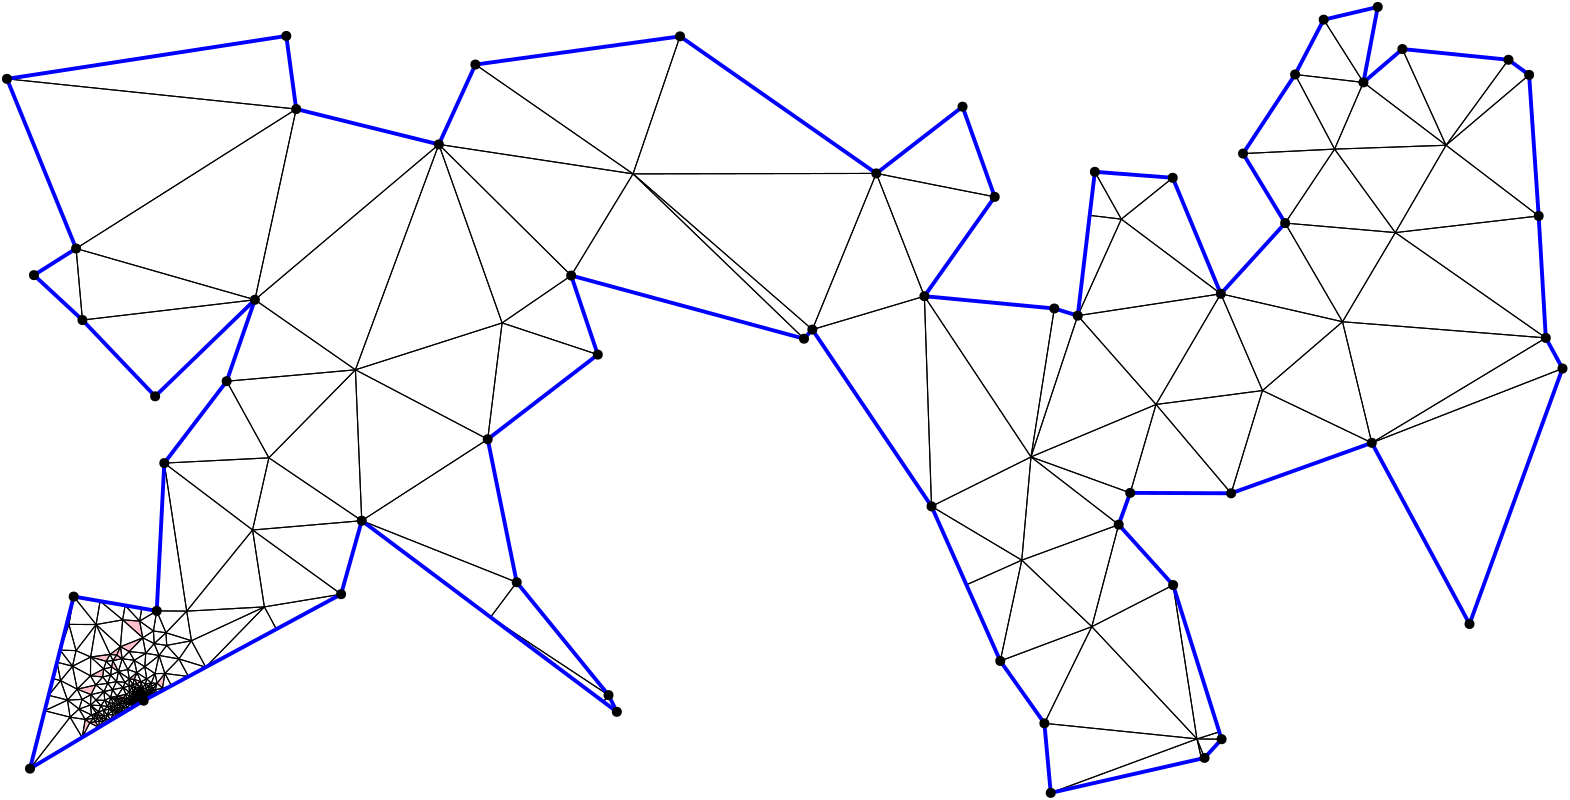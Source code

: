 <?xml version="1.0"?>
<!DOCTYPE ipe SYSTEM "ipe.dtd">
<ipe version="70218" creator="Ipe 7.2.24">
<info created="D:20221020151441" modified="D:20221020151441"/>
<ipestyle name="basic">
<symbol name="mark/disk(sx)" transformations="translations">
<path fill="sym-stroke">
0.6 0 0 0.6 0 0 e
</path>
</symbol>
<anglesize name="22.5 deg" value="22.5"/>
<anglesize name="30 deg" value="30"/>
<anglesize name="45 deg" value="45"/>
<anglesize name="60 deg" value="60"/>
<anglesize name="90 deg" value="90"/>
<arrowsize name="large" value="10"/>
<arrowsize name="small" value="5"/>
<arrowsize name="tiny" value="3"/>
<color name="blue" value="0 0 1"/>
<color name="gray" value="0.745"/>
<color name="green" value="0 1 0"/>
<color name="red" value="1 0 0"/>
<color name="pink" value="1 0.753 0.796"/>
<pen name="heavier" value="0.8"/>
<pen name="fat" value="1.4"/>
<pen name="ultrafat" value="2"/>
<gridsize name="16 pts (~6 mm)" value="16"/>
<gridsize name="32 pts (~12 mm)" value="32"/>
<gridsize name="4 pts" value="4"/>
<gridsize name="8 pts (~3 mm)" value="8"/>
<opacity name="10%" value="0.1"/>
<opacity name="25%" value="0.25"/>
<opacity name="50%" value="0.5"/>
<opacity name="75%" value="0.75"/>
<symbolsize name="large" value="5"/>
<symbolsize name="small" value="2"/>
<symbolsize name="tiny" value="1.1"/>
<textsize name="huge" value="\huge"/>
<textsize name="large" value="\large"/>
<textsize name="small" value="\small"/>
<textsize name="tiny" value="	iny"/>
<tiling name="falling" angle="-60" step="4" width="1"/>
<tiling name="rising" angle="30" step="4" width="1"/>
</ipestyle>
<page>
<layer name="hull"/>
<layer name="constraints"/>
<layer name="triangulation"/>
<layer name="obtuse"/>
<layer name="blub"/>
<layer name="problems"/>
<view layers="hull constraints triangulation obtuse blub" active="triangulation"/>
<path layer="obtuse" fill="pink" stroke-opacity="opaque">
65.228 305.325 m 
65.2139 305.357 l 
65.1726 305.291 l 
</path>
<path layer="obtuse" fill="pink" stroke-opacity="opaque">
63.8821 305.778 m 
63.3626 305.348 l 
63.7087 305.275 l 
</path>
<path layer="obtuse" fill="pink" stroke-opacity="opaque">
62.6622 306.88 m 
62.3071 306.291 l 
62.8144 306.544 l 
</path>
<path layer="obtuse" fill="pink" stroke-opacity="opaque">
45.8287 297.238 m 
44.1833 298.433 l 
43.0838 291.959 l 
</path>
<path layer="obtuse" fill="pink" stroke-opacity="opaque">
55.1462 305.981 m 
55.6558 306.778 l 
53.3206 306.371 l 
</path>
<path layer="obtuse" fill="pink" stroke-opacity="opaque">
56.0629 305.749 m 
57.2574 305.259 l 
57.9825 306.231 l 
</path>
<path layer="obtuse" fill="pink" stroke-opacity="opaque">
64.8293 309.8 m 
64.1926 309.92 l 
63.8748 309.355 l 
</path>
<path layer="obtuse" fill="pink" stroke-opacity="opaque">
65.2763 305.227 m 
65.2773 305.228 l 
65.2773 305.229 l 
</path>
<path layer="obtuse" fill="pink" stroke-opacity="opaque">
65.2794 305.225 m 
65.2793 305.225 l 
65.2793 305.225 l 
</path>
<path layer="obtuse" fill="pink" stroke-opacity="opaque">
61.7307 304.864 m 
61.6501 304.06 l 
62.1346 304.827 l 
</path>
<path layer="obtuse" fill="pink" stroke-opacity="opaque">
65.2038 305.245 m 
65.2074 305.281 l 
65.1663 305.245 l 
</path>
<path layer="obtuse" fill="pink" stroke-opacity="opaque">
55.6558 306.778 m 
56.0629 305.749 l 
57.9825 306.231 l 
</path>
<path layer="obtuse" fill="pink" stroke-opacity="opaque">
41.293 309.331 m 
46.267 307.374 l 
47.9965 310.864 l 
</path>
<path layer="obtuse" fill="pink" stroke-opacity="opaque">
63.114 305.096 m 
63.3626 305.348 l 
63.2103 305.728 l 
</path>
<path layer="obtuse" fill="pink" stroke-opacity="opaque">
64.5678 306.709 m 
64.5089 307.177 l 
64.2464 307.208 l 
</path>
<path layer="obtuse" fill="pink" stroke-opacity="opaque">
65.5273 308.077 m 
66.3636 308.436 l 
65.2977 308.609 l 
</path>
<path layer="obtuse" fill="pink" stroke-opacity="opaque">
66.3564 307.651 m 
65.5273 308.077 l 
65.7543 307.544 l 
</path>
<path layer="obtuse" fill="pink" stroke-opacity="opaque">
65.2817 305.23 m 
65.2817 305.227 l 
65.2831 305.227 l 
</path>
<path layer="obtuse" fill="pink" stroke-opacity="opaque">
65.273 305.257 m 
65.3027 305.26 l 
65.2648 305.271 l 
</path>
<path layer="obtuse" fill="pink" stroke-opacity="opaque">
65.2763 305.227 m 
65.2775 305.226 l 
65.2776 305.227 l 
</path>
<path layer="obtuse" fill="pink" stroke-opacity="opaque">
65.2785 305.226 m 
65.2778 305.226 l 
65.2788 305.225 l 
</path>
<path layer="obtuse" fill="pink" stroke-opacity="opaque">
65.2807 305.228 m 
65.2817 305.227 l 
65.2807 305.229 l 
</path>
<path layer="obtuse" fill="pink" stroke-opacity="opaque">
65.2796 305.226 m 
65.28 305.226 l 
65.2795 305.226 l 
</path>
<path layer="obtuse" fill="pink" stroke-opacity="opaque">
47.8195 297.652 m 
45.8287 297.238 l 
49.0802 295.544 l 
</path>
<path layer="obtuse" fill="pink" stroke-opacity="opaque">
48.1603 300.722 m 
48.9555 301.194 l 
46.0701 303.613 l 
</path>
<path layer="obtuse" fill="pink" stroke-opacity="opaque">
45.8287 297.238 m 
47.0922 298.832 l 
44.1833 298.433 l 
</path>
<path layer="obtuse" fill="pink" stroke-opacity="opaque">
46.4325 300.05 m 
47.6751 299.935 l 
48.1603 300.722 l 
</path>
<path layer="obtuse" fill="pink" stroke-opacity="opaque">
49.9417 298.904 m 
50.9703 299.594 l 
48.8084 300.063 l 
</path>
<path layer="obtuse" fill="pink" stroke-opacity="opaque">
48.9555 301.194 m 
48.8084 300.063 l 
50.9703 299.594 l 
</path>
<path layer="obtuse" fill="pink" stroke-opacity="opaque">
50.6103 297.861 m 
49.2188 297.705 l 
49.0802 295.544 l 
</path>
<path layer="obtuse" fill="pink" stroke-opacity="opaque">
57.2206 300.411 m 
57.5162 301.726 l 
56.9236 300.908 l 
</path>
<path layer="obtuse" fill="pink" stroke-opacity="opaque">
60.3629 303.918 m 
61.3507 302.88 l 
60.8265 303.757 l 
</path>
<path layer="obtuse" fill="pink" stroke-opacity="opaque">
55.7243 303.917 m 
56.8259 302.97 l 
56.4631 303.958 l 
</path>
<path layer="obtuse" fill="pink" stroke-opacity="opaque">
60.3629 303.918 m 
60.1001 304.333 l 
59.0032 303.794 l 
</path>
<path layer="obtuse" fill="pink" stroke-opacity="opaque">
60.0889 305.259 m 
60.1001 304.333 l 
60.3883 304.801 l 
</path>
<path layer="obtuse" fill="pink" stroke-opacity="opaque">
58.8025 307.488 m 
55.6558 306.778 l 
57.9825 306.231 l 
</path>
<path layer="obtuse" fill="pink" stroke-opacity="opaque">
55.2153 305.038 m 
55.1462 305.981 l 
53.3206 306.371 l 
</path>
<path layer="obtuse" fill="pink" stroke-opacity="opaque">
61.9266 306.067 m 
61.0174 305.967 l 
61.708 305.683 l 
</path>
<path layer="obtuse" fill="pink" stroke-opacity="opaque">
61.7745 307.788 m 
61.2245 307.56 l 
62.1197 307.302 l 
</path>
<path layer="obtuse" fill="pink" stroke-opacity="opaque">
61.5594 308.115 m 
61.403 308.474 l 
61.2245 307.56 l 
</path>
<path layer="obtuse" fill="pink" stroke-opacity="opaque">
62.8132 308.532 m 
61.9037 308.301 l 
62.3337 307.992 l 
</path>
<path layer="obtuse" fill="pink" stroke-opacity="opaque">
50.4837 313.743 m 
50.8382 316.636 l 
46.0617 314.14 l 
</path>
<path layer="obtuse" fill="pink" stroke-opacity="opaque">
53.1361 321.859 m 
55.5041 321.602 l 
56.8559 324.615 l 
</path>
<path layer="obtuse" fill="pink" stroke-opacity="opaque">
54.1416 319.648 m 
57.4897 320.287 l 
55.5041 321.602 l 
</path>
<path layer="obtuse" fill="pink" stroke-opacity="opaque">
55.5041 321.602 m 
57.4897 320.287 l 
56.8559 324.615 l 
</path>
<path layer="obtuse" fill="pink" stroke-opacity="opaque">
60.0227 322.868 m 
64.8944 327.833 l 
56.8559 324.615 l 
</path>
<path layer="obtuse" fill="pink" stroke-opacity="opaque">
61.8434 312.849 m 
62.7754 315.277 l 
60.0322 313.003 l 
</path>
<path layer="obtuse" fill="pink" stroke-opacity="opaque">
54.1416 319.648 m 
53.6841 317.263 l 
56.1461 315.704 l 
</path>
<path layer="obtuse" fill="pink" stroke-opacity="opaque">
46.1388 320.909 m 
51.7298 319.361 l 
53.1361 321.859 l 
</path>
<path layer="obtuse" fill="pink" stroke-opacity="opaque">
63.933 307.801 m 
64.288 307.889 l 
64.1612 308.85 l 
</path>
<path layer="obtuse" fill="pink" stroke-opacity="opaque">
63.5499 309.837 m 
64.1926 309.92 l 
62.7855 311.294 l 
</path>
<path layer="obtuse" fill="pink" stroke-opacity="opaque">
63.414 309.001 m 
63.8748 309.355 l 
63.5499 309.837 l 
</path>
<path layer="obtuse" fill="pink" stroke-opacity="opaque">
64.2545 312.035 m 
64.1926 309.92 l 
64.8293 309.8 l 
</path>
<path layer="obtuse" fill="pink" stroke-opacity="opaque">
61.8434 312.849 m 
62.7855 311.294 l 
64.2545 312.035 l 
</path>
<path layer="obtuse" fill="pink" stroke-opacity="opaque">
63.7576 333.85 m 
57.6489 334.283 l 
64.8944 327.833 l 
</path>
<path layer="obtuse" fill="pink" stroke-opacity="opaque">
64.6234 308.578 m 
64.1612 308.85 l 
64.288 307.889 l 
</path>
<path layer="obtuse" fill="pink" stroke-opacity="opaque">
64.1656 307.544 m 
64.4419 307.433 l 
64.5942 307.689 l 
</path>
<path layer="obtuse" fill="pink" stroke-opacity="opaque">
64.6071 308.043 m 
64.6234 308.578 l 
64.288 307.889 l 
</path>
<path layer="obtuse" fill="pink" stroke-opacity="opaque">
65.1744 307.618 m 
64.8875 307.68 l 
64.7057 307.449 l 
</path>
<path layer="obtuse" fill="pink" stroke-opacity="opaque">
65.1744 307.618 m 
64.7057 307.449 l 
64.7726 307.194 l 
</path>
<path layer="obtuse" fill="pink" stroke-opacity="opaque">
64.7372 306.247 m 
64.3727 306.101 l 
64.6352 306.026 l 
</path>
<path layer="obtuse" fill="pink" stroke-opacity="opaque">
61.348 306.636 m 
62.153 306.786 l 
62.1197 307.302 l 
</path>
<path layer="obtuse" fill="pink" stroke-opacity="opaque">
62.153 306.786 m 
61.9266 306.067 l 
62.3071 306.291 l 
</path>
<path layer="obtuse" fill="pink" stroke-opacity="opaque">
65.1797 305.431 m 
65.1811 305.512 l 
65.1045 305.379 l 
</path>
<path layer="obtuse" fill="pink" stroke-opacity="opaque">
65.228 305.325 m 
65.1726 305.291 l 
65.2074 305.281 l 
</path>
<path layer="obtuse" fill="pink" stroke-opacity="opaque">
65.2681 305.241 m 
65.2746 305.242 l 
65.273 305.257 l 
</path>
<path layer="obtuse" fill="pink" stroke-opacity="opaque">
65.303 305.4 m 
65.2591 305.342 l 
65.2962 305.311 l 
</path>
<path layer="obtuse" fill="pink" stroke-opacity="opaque">
65.1811 305.512 m 
65.2515 305.393 l 
65.303 305.4 l 
</path>
<path layer="obtuse" fill="pink" stroke-opacity="opaque">
65.2515 305.393 m 
65.1811 305.512 l 
65.1797 305.431 l 
</path>
<path layer="obtuse" fill="pink" stroke-opacity="opaque">
64.9448 308.15 m 
64.8875 307.68 l 
65.1744 307.618 l 
</path>
<path layer="obtuse" fill="pink" stroke-opacity="opaque">
65.71 306.578 m 
66.1278 306.437 l 
65.7205 306.768 l 
</path>
<path layer="obtuse" fill="pink" stroke-opacity="opaque">
66.0562 305.977 m 
66.195 306.061 l 
65.8925 306.176 l 
</path>
<path layer="obtuse" fill="pink" stroke-opacity="opaque">
66.9594 310.474 m 
67.9624 311.491 l 
65.8754 311.261 l 
</path>
<path layer="obtuse" fill="pink" stroke-opacity="opaque">
72.8524 314.99 m 
70.062 311.477 l 
71.999 309.68 l 
</path>
<path layer="obtuse" fill="pink" stroke-opacity="opaque">
65.2778 305.231 m 
65.2792 305.231 l 
65.2774 305.237 l 
</path>
<path layer="obtuse" fill="pink" stroke-opacity="opaque">
65.2843 305.231 m 
65.3122 305.243 l 
65.2829 305.233 l 
</path>
<path layer="obtuse" fill="pink" stroke-opacity="opaque">
65.2817 305.227 m 
65.2817 305.23 l 
65.2807 305.229 l 
</path>
<path layer="obtuse" fill="pink" stroke-opacity="opaque">
65.2802 305.226 m 
65.28 305.226 l 
65.28 305.226 l 
</path>
<path layer="obtuse" fill="pink" stroke-opacity="opaque">
65.2814 305.226 m 
65.2817 305.227 l 
65.2811 305.227 l 
</path>
<path layer="obtuse" fill="pink" stroke-opacity="opaque">
65.28 305.226 m 
65.2797 305.226 l 
65.2795 305.226 l 
</path>
<path layer="obtuse" fill="pink" stroke-opacity="opaque">
65.2784 305.229 m 
65.278 305.228 l 
65.2785 305.228 l 
</path>
<path layer="obtuse" fill="pink" stroke-opacity="opaque">
65.2779 305.227 m 
65.2773 305.228 l 
65.2776 305.227 l 
</path>
<path layer="obtuse" fill="pink" stroke-opacity="opaque">
65.2766 305.231 m 
65.2778 305.231 l 
65.2774 305.237 l 
</path>
<path layer="obtuse" fill="pink" stroke-opacity="opaque">
65.2829 305.233 m 
65.2792 305.231 l 
65.2806 305.23 l 
</path>
<path layer="obtuse" fill="pink" stroke-opacity="opaque">
65.2774 305.237 m 
65.2829 305.233 l 
65.2746 305.242 l 
</path>
<path layer="obtuse" fill="pink" stroke-opacity="opaque">
65.2618 305.233 m 
65.2584 305.252 l 
65.2322 305.223 l 
</path>
<path layer="obtuse" fill="pink" stroke-opacity="opaque">
65.2584 305.252 m 
65.2648 305.271 l 
65.2366 305.26 l 
</path>
<path layer="obtuse" fill="pink" stroke-opacity="opaque">
65.2584 305.252 m 
65.2618 305.233 l 
65.2681 305.241 l 
</path>
<path layer="obtuse" fill="pink" stroke-opacity="opaque">
65.2618 305.233 m 
65.2664 305.235 l 
65.2681 305.241 l 
</path>
<path layer="obtuse" fill="pink" stroke-opacity="opaque">
65.2678 305.23 m 
65.2741 305.227 l 
65.2744 305.229 l 
</path>
<path layer="obtuse" fill="pink" stroke-opacity="opaque">
65.2784 305.227 m 
65.2791 305.227 l 
65.2785 305.228 l 
</path>
<path layer="obtuse" fill="pink" stroke-opacity="opaque">
65.2775 305.226 m 
65.2774 305.225 l 
65.2778 305.226 l 
</path>
<path layer="obtuse" fill="pink" stroke-opacity="opaque">
65.2721 305.224 m 
65.2761 305.226 l 
65.2741 305.227 l 
</path>
<path layer="obtuse" fill="pink" stroke-opacity="opaque">
65.2778 305.224 m 
65.2774 305.225 l 
65.2761 305.226 l 
</path>
<path layer="obtuse" fill="pink" stroke-opacity="opaque">
65.1147 305.276 m 
65.0956 305.179 l 
65.138 305.22 l 
</path>
<path layer="obtuse" fill="pink" stroke-opacity="opaque">
65.2793 305.225 m 
65.2794 305.226 l 
65.279 305.226 l 
</path>
<path layer="obtuse" fill="pink" stroke-opacity="opaque">
65.2797 305.225 m 
65.2797 305.225 l 
65.2798 305.225 l 
</path>
<path layer="obtuse" fill="pink" stroke-opacity="opaque">
65.2797 305.225 m 
65.2796 305.225 l 
65.2796 305.225 l 
</path>
<path layer="triangulation" stroke="black">
48.4705 298.973 m 
47.6751 299.935 l 
</path>
<path layer="triangulation" stroke="black">
47.6751 299.935 m 
47.0922 298.832 l 
</path>
<path layer="triangulation" stroke="black">
47.0922 298.832 m 
48.4705 298.973 l 
</path>
<path layer="triangulation" stroke="black">
46.0617 314.14 m 
50.8382 316.636 l 
</path>
<path layer="triangulation" stroke="black">
50.8382 316.636 m 
46.1388 320.909 l 
</path>
<path layer="triangulation" stroke="black">
46.1388 320.909 m 
46.0617 314.14 l 
</path>
<path layer="triangulation" stroke="black">
104.425 366.636 m 
110.291 392.611 l 
</path>
<path layer="triangulation" stroke="black">
110.291 392.611 m 
72.6437 390.723 l 
</path>
<path layer="triangulation" stroke="black">
72.6437 390.723 m 
104.425 366.636 l 
</path>
<path layer="triangulation" stroke="black">
194.257 441.188 m 
189.078 399.305 l 
</path>
<path layer="triangulation" stroke="black">
189.078 399.305 m 
228.7 429.773 l 
</path>
<path layer="triangulation" stroke="black">
228.7 429.773 m 
194.257 441.188 l 
</path>
<path layer="triangulation" stroke="black">
43.1775 442.217 m 
105.257 449.512 l 
</path>
<path layer="triangulation" stroke="black">
105.257 449.512 m 
40.8889 467.964 l 
</path>
<path layer="triangulation" stroke="black">
40.8889 467.964 m 
43.1775 442.217 l 
</path>
<path layer="triangulation" stroke="black">
534.063 505.141 m 
493.952 503.754 l 
</path>
<path layer="triangulation" stroke="black">
493.952 503.754 m 
515.807 473.697 l 
</path>
<path layer="triangulation" stroke="black">
515.807 473.697 m 
534.063 505.141 l 
</path>
<path layer="triangulation" stroke="black">
241.392 494.84 m 
328.971 494.999 l 
</path>
<path layer="triangulation" stroke="black">
328.971 494.999 m 
258.309 544.347 l 
</path>
<path layer="triangulation" stroke="black">
258.309 544.347 m 
241.392 494.84 l 
</path>
<path layer="triangulation" stroke="black">
496.809 441.602 m 
515.807 473.697 l 
</path>
<path layer="triangulation" stroke="black">
515.807 473.697 m 
476.158 477.119 l 
</path>
<path layer="triangulation" stroke="black">
476.158 477.119 m 
496.809 441.602 l 
</path>
<path layer="triangulation" stroke="black">
534.063 505.141 m 
556.547 535.908 l 
</path>
<path layer="triangulation" stroke="black">
556.547 535.908 m 
518.355 539.77 l 
</path>
<path layer="triangulation" stroke="black">
518.355 539.77 m 
534.063 505.141 l 
</path>
<path layer="triangulation" stroke="black">
40.8889 467.964 m 
25.7267 458.381 l 
</path>
<path layer="triangulation" stroke="black">
25.7267 458.381 m 
43.1775 442.217 l 
</path>
<path layer="triangulation" stroke="black">
43.1775 442.217 m 
40.8889 467.964 l 
</path>
<path layer="triangulation" stroke="black">
456.705 379.852 m 
467.994 416.841 l 
</path>
<path layer="triangulation" stroke="black">
467.994 416.841 m 
429.669 411.826 l 
</path>
<path layer="triangulation" stroke="black">
429.669 411.826 m 
456.705 379.852 l 
</path>
<path layer="triangulation" stroke="black">
405.78 479.894 m 
401.492 443.791 l 
</path>
<path layer="triangulation" stroke="black">
401.492 443.791 m 
417.169 478.541 l 
</path>
<path layer="triangulation" stroke="black">
417.169 478.541 m 
405.78 479.894 l 
</path>
<path layer="triangulation" stroke="black">
171.484 505.441 m 
219.116 458.238 l 
</path>
<path layer="triangulation" stroke="black">
219.116 458.238 m 
241.392 494.84 l 
</path>
<path layer="triangulation" stroke="black">
241.392 494.84 m 
171.484 505.441 l 
</path>
<path layer="triangulation" stroke="black">
435.678 493.425 m 
417.169 478.541 l 
</path>
<path layer="triangulation" stroke="black">
417.169 478.541 m 
452.986 451.658 l 
</path>
<path layer="triangulation" stroke="black">
452.986 451.658 m 
435.678 493.425 l 
</path>
<path layer="triangulation" stroke="black">
72.3462 309.036 m 
71.999 309.68 l 
</path>
<path layer="triangulation" stroke="black">
71.999 309.68 m 
70.1115 307.831 l 
</path>
<path layer="triangulation" stroke="black">
70.1115 307.831 m 
72.3462 309.036 l 
</path>
<path layer="triangulation" stroke="black">
108.669 338.959 m 
104.425 366.636 l 
</path>
<path layer="triangulation" stroke="black">
104.425 366.636 m 
80.7096 337.423 l 
</path>
<path layer="triangulation" stroke="black">
80.7096 337.423 m 
108.669 338.959 l 
</path>
<path layer="triangulation" stroke="black">
384.657 392.942 m 
401.492 443.791 l 
</path>
<path layer="triangulation" stroke="black">
401.492 443.791 m 
393.052 446.365 l 
</path>
<path layer="triangulation" stroke="black">
393.052 446.365 m 
384.657 392.942 l 
</path>
<path layer="triangulation" stroke="black">
384.657 392.942 m 
420.373 379.995 l 
</path>
<path layer="triangulation" stroke="black">
420.373 379.995 m 
429.669 411.826 l 
</path>
<path layer="triangulation" stroke="black">
429.669 411.826 m 
384.657 392.942 l 
</path>
<path layer="triangulation" stroke="black">
219.116 458.238 m 
194.257 441.188 l 
</path>
<path layer="triangulation" stroke="black">
194.257 441.188 m 
228.7 429.773 l 
</path>
<path layer="triangulation" stroke="black">
228.7 429.773 m 
219.116 458.238 l 
</path>
<path layer="triangulation" stroke="black">
143.734 369.982 m 
199.52 347.811 l 
</path>
<path layer="triangulation" stroke="black">
199.52 347.811 m 
189.078 399.305 l 
</path>
<path layer="triangulation" stroke="black">
189.078 399.305 m 
143.734 369.982 l 
</path>
<path layer="triangulation" stroke="black">
110.291 392.611 m 
95.1009 420.189 l 
</path>
<path layer="triangulation" stroke="black">
95.1009 420.189 m 
72.6437 390.723 l 
</path>
<path layer="triangulation" stroke="black">
72.6437 390.723 m 
110.291 392.611 l 
</path>
<path layer="triangulation" stroke="black">
143.734 369.982 m 
189.078 399.305 l 
</path>
<path layer="triangulation" stroke="black">
189.078 399.305 m 
141.45 424.302 l 
</path>
<path layer="triangulation" stroke="black">
141.45 424.302 m 
143.734 369.982 l 
</path>
<path layer="triangulation" stroke="black">
80.7096 337.423 m 
72.6437 390.723 l 
</path>
<path layer="triangulation" stroke="black">
72.6437 390.723 m 
69.9259 337.512 l 
</path>
<path layer="triangulation" stroke="black">
69.9259 337.512 m 
80.7096 337.423 l 
</path>
<path layer="triangulation" stroke="black">
194.257 441.188 m 
171.484 505.441 l 
</path>
<path layer="triangulation" stroke="black">
171.484 505.441 m 
141.45 424.302 l 
</path>
<path layer="triangulation" stroke="black">
141.45 424.302 m 
194.257 441.188 l 
</path>
<path layer="triangulation" stroke="black">
43.1775 442.217 m 
69.3538 414.754 l 
</path>
<path layer="triangulation" stroke="black">
69.3538 414.754 m 
105.257 449.512 l 
</path>
<path layer="triangulation" stroke="black">
105.257 449.512 m 
43.1775 442.217 l 
</path>
<path layer="triangulation" stroke="black">
120.133 518.171 m 
40.8889 467.964 l 
</path>
<path layer="triangulation" stroke="black">
40.8889 467.964 m 
105.257 449.512 l 
</path>
<path layer="triangulation" stroke="black">
105.257 449.512 m 
120.133 518.171 l 
</path>
<path layer="triangulation" stroke="black">
16 529.042 m 
40.8889 467.964 l 
</path>
<path layer="triangulation" stroke="black">
40.8889 467.964 m 
120.133 518.171 l 
</path>
<path layer="triangulation" stroke="black">
120.133 518.171 m 
16 529.042 l 
</path>
<path layer="triangulation" stroke="black">
120.133 518.171 m 
116.557 544.49 l 
</path>
<path layer="triangulation" stroke="black">
116.557 544.49 m 
16 529.042 l 
</path>
<path layer="triangulation" stroke="black">
16 529.042 m 
120.133 518.171 l 
</path>
<path layer="triangulation" stroke="black">
184.644 534.192 m 
171.484 505.441 l 
</path>
<path layer="triangulation" stroke="black">
171.484 505.441 m 
241.392 494.84 l 
</path>
<path layer="triangulation" stroke="black">
241.392 494.84 m 
184.644 534.192 l 
</path>
<path layer="triangulation" stroke="black">
302.937 435.494 m 
305.941 438.784 l 
</path>
<path layer="triangulation" stroke="black">
305.941 438.784 m 
241.392 494.84 l 
</path>
<path layer="triangulation" stroke="black">
241.392 494.84 m 
302.937 435.494 l 
</path>
<path layer="triangulation" stroke="black">
417.169 478.541 m 
401.492 443.791 l 
</path>
<path layer="triangulation" stroke="black">
401.492 443.791 m 
452.986 451.658 l 
</path>
<path layer="triangulation" stroke="black">
452.986 451.658 m 
417.169 478.541 l 
</path>
<path layer="triangulation" stroke="black">
120.133 518.171 m 
105.257 449.512 l 
</path>
<path layer="triangulation" stroke="black">
105.257 449.512 m 
171.484 505.441 l 
</path>
<path layer="triangulation" stroke="black">
171.484 505.441 m 
120.133 518.171 l 
</path>
<path layer="triangulation" stroke="black">
328.971 494.999 m 
371.596 486.559 l 
</path>
<path layer="triangulation" stroke="black">
371.596 486.559 m 
360.01 519.029 l 
</path>
<path layer="triangulation" stroke="black">
360.01 519.029 m 
328.971 494.999 l 
</path>
<path layer="triangulation" stroke="black">
328.971 494.999 m 
346.278 450.799 l 
</path>
<path layer="triangulation" stroke="black">
346.278 450.799 m 
371.596 486.559 l 
</path>
<path layer="triangulation" stroke="black">
371.596 486.559 m 
328.971 494.999 l 
</path>
<path layer="triangulation" stroke="black">
305.941 438.784 m 
348.853 375.132 l 
</path>
<path layer="triangulation" stroke="black">
348.853 375.132 m 
346.278 450.799 l 
</path>
<path layer="triangulation" stroke="black">
346.278 450.799 m 
305.941 438.784 l 
</path>
<path layer="triangulation" stroke="black">
328.971 494.999 m 
305.941 438.784 l 
</path>
<path layer="triangulation" stroke="black">
305.941 438.784 m 
346.278 450.799 l 
</path>
<path layer="triangulation" stroke="black">
346.278 450.799 m 
328.971 494.999 l 
</path>
<path layer="triangulation" stroke="black">
328.971 494.999 m 
241.392 494.84 l 
</path>
<path layer="triangulation" stroke="black">
241.392 494.84 m 
305.941 438.784 l 
</path>
<path layer="triangulation" stroke="black">
305.941 438.784 m 
328.971 494.999 l 
</path>
<path layer="triangulation" stroke="black">
429.669 411.826 m 
467.994 416.841 l 
</path>
<path layer="triangulation" stroke="black">
467.994 416.841 m 
452.986 451.658 l 
</path>
<path layer="triangulation" stroke="black">
452.986 451.658 m 
429.669 411.826 l 
</path>
<path layer="triangulation" stroke="black">
346.278 450.799 m 
348.853 375.132 l 
</path>
<path layer="triangulation" stroke="black">
348.853 375.132 m 
384.657 392.942 l 
</path>
<path layer="triangulation" stroke="black">
384.657 392.942 m 
346.278 450.799 l 
</path>
<path layer="triangulation" stroke="black">
493.952 503.754 m 
460.996 502.151 l 
</path>
<path layer="triangulation" stroke="black">
460.996 502.151 m 
476.158 477.119 l 
</path>
<path layer="triangulation" stroke="black">
476.158 477.119 m 
493.952 503.754 l 
</path>
<path layer="triangulation" stroke="black">
518.355 539.77 m 
504.337 527.755 l 
</path>
<path layer="triangulation" stroke="black">
504.337 527.755 m 
534.063 505.141 l 
</path>
<path layer="triangulation" stroke="black">
534.063 505.141 m 
518.355 539.77 l 
</path>
<path layer="triangulation" stroke="black">
490.033 550.355 m 
504.337 527.755 l 
</path>
<path layer="triangulation" stroke="black">
504.337 527.755 m 
509.487 554.932 l 
</path>
<path layer="triangulation" stroke="black">
509.487 554.932 m 
490.033 550.355 l 
</path>
<path layer="triangulation" stroke="black">
490.033 550.355 m 
479.734 530.616 l 
</path>
<path layer="triangulation" stroke="black">
479.734 530.616 m 
504.337 527.755 l 
</path>
<path layer="triangulation" stroke="black">
504.337 527.755 m 
490.033 550.355 l 
</path>
<path layer="triangulation" stroke="black">
479.734 530.616 m 
460.996 502.151 l 
</path>
<path layer="triangulation" stroke="black">
460.996 502.151 m 
493.952 503.754 l 
</path>
<path layer="triangulation" stroke="black">
493.952 503.754 m 
479.734 530.616 l 
</path>
<path layer="triangulation" stroke="black">
563.985 530.473 m 
556.547 535.908 l 
</path>
<path layer="triangulation" stroke="black">
556.547 535.908 m 
534.063 505.141 l 
</path>
<path layer="triangulation" stroke="black">
534.063 505.141 m 
563.985 530.473 l 
</path>
<path layer="triangulation" stroke="black">
496.809 441.602 m 
476.158 477.119 l 
</path>
<path layer="triangulation" stroke="black">
476.158 477.119 m 
452.986 451.658 l 
</path>
<path layer="triangulation" stroke="black">
452.986 451.658 m 
496.809 441.602 l 
</path>
<path layer="triangulation" stroke="black">
569.992 435.78 m 
515.807 473.697 l 
</path>
<path layer="triangulation" stroke="black">
515.807 473.697 m 
496.809 441.602 l 
</path>
<path layer="triangulation" stroke="black">
496.809 441.602 m 
569.992 435.78 l 
</path>
<path layer="triangulation" stroke="black">
444.403 291.426 m 
447.121 284.587 l 
</path>
<path layer="triangulation" stroke="black">
447.121 284.587 m 
453.272 291.31 l 
</path>
<path layer="triangulation" stroke="black">
453.272 291.31 m 
444.403 291.426 l 
</path>
<path layer="triangulation" stroke="black">
576 424.766 m 
569.992 435.78 l 
</path>
<path layer="triangulation" stroke="black">
569.992 435.78 m 
507.341 398.018 l 
</path>
<path layer="triangulation" stroke="black">
507.341 398.018 m 
576 424.766 l 
</path>
<path layer="triangulation" stroke="black">
507.341 398.018 m 
496.809 441.602 l 
</path>
<path layer="triangulation" stroke="black">
496.809 441.602 m 
467.994 416.841 l 
</path>
<path layer="triangulation" stroke="black">
467.994 416.841 m 
507.341 398.018 l 
</path>
<path layer="triangulation" stroke="black">
416.225 368.552 m 
420.373 379.995 l 
</path>
<path layer="triangulation" stroke="black">
420.373 379.995 m 
384.657 392.942 l 
</path>
<path layer="triangulation" stroke="black">
384.657 392.942 m 
416.225 368.552 l 
</path>
<path layer="triangulation" stroke="black">
381.342 355.771 m 
416.225 368.552 l 
</path>
<path layer="triangulation" stroke="black">
416.225 368.552 m 
384.657 392.942 l 
</path>
<path layer="triangulation" stroke="black">
384.657 392.942 m 
381.342 355.771 l 
</path>
<path layer="triangulation" stroke="black">
406.548 331.829 m 
416.225 368.552 l 
</path>
<path layer="triangulation" stroke="black">
416.225 368.552 m 
381.342 355.771 l 
</path>
<path layer="triangulation" stroke="black">
381.342 355.771 m 
406.548 331.829 l 
</path>
<path layer="triangulation" stroke="black">
406.548 331.829 m 
435.821 346.81 l 
</path>
<path layer="triangulation" stroke="black">
435.821 346.81 m 
416.225 368.552 l 
</path>
<path layer="triangulation" stroke="black">
416.225 368.552 m 
406.548 331.829 l 
</path>
<path layer="triangulation" stroke="black">
446.016 284.336 m 
447.121 284.587 l 
</path>
<path layer="triangulation" stroke="black">
447.121 284.587 m 
444.403 291.426 l 
</path>
<path layer="triangulation" stroke="black">
444.403 291.426 m 
446.016 284.336 l 
</path>
<path layer="triangulation" stroke="black">
576 424.766 m 
507.341 398.018 l 
</path>
<path layer="triangulation" stroke="black">
507.341 398.018 m 
542.529 332.792 l 
</path>
<path layer="triangulation" stroke="black">
542.529 332.792 m 
576 424.766 l 
</path>
<path layer="triangulation" stroke="black">
63.114 305.096 m 
63.2103 305.728 l 
</path>
<path layer="triangulation" stroke="black">
63.2103 305.728 m 
62.6164 305.495 l 
</path>
<path layer="triangulation" stroke="black">
62.6164 305.495 m 
63.114 305.096 l 
</path>
<path layer="triangulation" stroke="black">
43.0838 291.959 m 
38.7297 299.241 l 
</path>
<path layer="triangulation" stroke="black">
38.7297 299.241 m 
24.2963 280.725 l 
</path>
<path layer="triangulation" stroke="black">
24.2963 280.725 m 
43.0838 291.959 l 
</path>
<path layer="triangulation" stroke="black">
64.8539 305.615 m 
64.6718 305.56 l 
</path>
<path layer="triangulation" stroke="black">
64.6718 305.56 m 
64.8943 305.429 l 
</path>
<path layer="triangulation" stroke="black">
64.8943 305.429 m 
64.8539 305.615 l 
</path>
<path layer="triangulation" stroke="black">
53.3206 306.371 m 
50.9518 308.467 l 
</path>
<path layer="triangulation" stroke="black">
50.9518 308.467 m 
51.1991 305.313 l 
</path>
<path layer="triangulation" stroke="black">
51.1991 305.313 m 
53.3206 306.371 l 
</path>
<path layer="triangulation" stroke="black">
57.2574 305.259 m 
58.4665 305.343 l 
</path>
<path layer="triangulation" stroke="black">
58.4665 305.343 m 
57.9825 306.231 l 
</path>
<path layer="triangulation" stroke="black">
57.9825 306.231 m 
57.2574 305.259 l 
</path>
<path layer="triangulation" stroke="black">
52.8597 304.449 m 
52.1802 303.156 l 
</path>
<path layer="triangulation" stroke="black">
52.1802 303.156 m 
53.5115 303.141 l 
</path>
<path layer="triangulation" stroke="black">
53.5115 303.141 m 
52.8597 304.449 l 
</path>
<path layer="triangulation" stroke="black">
57.6489 334.283 m 
63.7576 333.85 l 
</path>
<path layer="triangulation" stroke="black">
63.7576 333.85 m 
58.5429 339.473 l 
</path>
<path layer="triangulation" stroke="black">
58.5429 339.473 m 
57.6489 334.283 l 
</path>
<path layer="triangulation" stroke="black">
199.52 347.811 m 
190.103 335.242 l 
</path>
<path layer="triangulation" stroke="black">
190.103 335.242 m 
232.562 307.188 l 
</path>
<path layer="triangulation" stroke="black">
232.562 307.188 m 
199.52 347.811 l 
</path>
<path layer="triangulation" stroke="black">
199.52 347.811 m 
143.734 369.982 l 
</path>
<path layer="triangulation" stroke="black">
143.734 369.982 m 
190.103 335.242 l 
</path>
<path layer="triangulation" stroke="black">
190.103 335.242 m 
199.52 347.811 l 
</path>
<path layer="triangulation" stroke="black">
65.228 305.325 m 
65.2139 305.357 l 
</path>
<path layer="triangulation" stroke="black">
65.2139 305.357 m 
65.1726 305.291 l 
</path>
<path layer="triangulation" stroke="black">
65.1726 305.291 m 
65.228 305.325 l 
</path>
<path layer="triangulation" stroke="black">
64.4719 305.847 m 
64.7002 305.792 l 
</path>
<path layer="triangulation" stroke="black">
64.7002 305.792 m 
64.6352 306.026 l 
</path>
<path layer="triangulation" stroke="black">
64.6352 306.026 m 
64.4719 305.847 l 
</path>
<path layer="triangulation" stroke="black">
65.1396 305.146 m 
65.1568 305.156 l 
</path>
<path layer="triangulation" stroke="black">
65.1568 305.156 m 
65.1448 305.175 l 
</path>
<path layer="triangulation" stroke="black">
65.1448 305.175 m 
65.1396 305.146 l 
</path>
<path layer="triangulation" stroke="black">
53.3296 314.37 m 
55.4331 312.071 l 
</path>
<path layer="triangulation" stroke="black">
55.4331 312.071 m 
56.1461 315.704 l 
</path>
<path layer="triangulation" stroke="black">
56.1461 315.704 m 
53.3296 314.37 l 
</path>
<path layer="triangulation" stroke="black">
29.5898 301.563 m 
24.2963 280.725 l 
</path>
<path layer="triangulation" stroke="black">
24.2963 280.725 m 
38.7297 299.241 l 
</path>
<path layer="triangulation" stroke="black">
38.7297 299.241 m 
29.5898 301.563 l 
</path>
<path layer="triangulation" stroke="black">
53.3206 306.371 m 
54.0369 309.163 l 
</path>
<path layer="triangulation" stroke="black">
54.0369 309.163 m 
50.9518 308.467 l 
</path>
<path layer="triangulation" stroke="black">
50.9518 308.467 m 
53.3206 306.371 l 
</path>
<path layer="triangulation" stroke="black">
54.8398 303.232 m 
54.3017 304.213 l 
</path>
<path layer="triangulation" stroke="black">
54.3017 304.213 m 
53.5115 303.141 l 
</path>
<path layer="triangulation" stroke="black">
53.5115 303.141 m 
54.8398 303.232 l 
</path>
<path layer="triangulation" stroke="black">
63.8821 305.778 m 
63.3626 305.348 l 
</path>
<path layer="triangulation" stroke="black">
63.3626 305.348 m 
63.7087 305.275 l 
</path>
<path layer="triangulation" stroke="black">
63.7087 305.275 m 
63.8821 305.778 l 
</path>
<path layer="triangulation" stroke="black">
62.6622 306.88 m 
62.3071 306.291 l 
</path>
<path layer="triangulation" stroke="black">
62.3071 306.291 m 
62.8144 306.544 l 
</path>
<path layer="triangulation" stroke="black">
62.8144 306.544 m 
62.6622 306.88 l 
</path>
<path layer="triangulation" stroke="black">
45.8287 297.238 m 
44.1833 298.433 l 
</path>
<path layer="triangulation" stroke="black">
44.1833 298.433 m 
43.0838 291.959 l 
</path>
<path layer="triangulation" stroke="black">
43.0838 291.959 m 
45.8287 297.238 l 
</path>
<path layer="triangulation" stroke="black">
58.8722 301.398 m 
57.5162 301.726 l 
</path>
<path layer="triangulation" stroke="black">
57.5162 301.726 m 
57.2206 300.411 l 
</path>
<path layer="triangulation" stroke="black">
57.2206 300.411 m 
58.8722 301.398 l 
</path>
<path layer="triangulation" stroke="black">
55.1462 305.981 m 
55.6558 306.778 l 
</path>
<path layer="triangulation" stroke="black">
55.6558 306.778 m 
53.3206 306.371 l 
</path>
<path layer="triangulation" stroke="black">
53.3206 306.371 m 
55.1462 305.981 l 
</path>
<path layer="triangulation" stroke="black">
54.8398 303.232 m 
55.7243 303.917 l 
</path>
<path layer="triangulation" stroke="black">
55.7243 303.917 m 
54.3017 304.213 l 
</path>
<path layer="triangulation" stroke="black">
54.3017 304.213 m 
54.8398 303.232 l 
</path>
<path layer="triangulation" stroke="black">
56.0629 305.749 m 
57.2574 305.259 l 
</path>
<path layer="triangulation" stroke="black">
57.2574 305.259 m 
57.9825 306.231 l 
</path>
<path layer="triangulation" stroke="black">
57.9825 306.231 m 
56.0629 305.749 l 
</path>
<path layer="triangulation" stroke="black">
64.8293 309.8 m 
64.1926 309.92 l 
</path>
<path layer="triangulation" stroke="black">
64.1926 309.92 m 
63.8748 309.355 l 
</path>
<path layer="triangulation" stroke="black">
63.8748 309.355 m 
64.8293 309.8 l 
</path>
<path layer="triangulation" stroke="black">
39.6105 317.599 m 
46.0617 314.14 l 
</path>
<path layer="triangulation" stroke="black">
46.0617 314.14 m 
46.1388 320.909 l 
</path>
<path layer="triangulation" stroke="black">
46.1388 320.909 m 
39.6105 317.599 l 
</path>
<path layer="triangulation" stroke="black">
63.4928 307.295 m 
63.6482 307.604 l 
</path>
<path layer="triangulation" stroke="black">
63.6482 307.604 m 
63.0073 307.732 l 
</path>
<path layer="triangulation" stroke="black">
63.0073 307.732 m 
63.4928 307.295 l 
</path>
<path layer="triangulation" stroke="black">
64.2545 312.035 m 
62.7855 311.294 l 
</path>
<path layer="triangulation" stroke="black">
62.7855 311.294 m 
64.1926 309.92 l 
</path>
<path layer="triangulation" stroke="black">
64.1926 309.92 m 
64.2545 312.035 l 
</path>
<path layer="triangulation" stroke="black">
60.3737 305.849 m 
59.1392 305.97 l 
</path>
<path layer="triangulation" stroke="black">
59.1392 305.97 m 
60.0889 305.259 l 
</path>
<path layer="triangulation" stroke="black">
60.0889 305.259 m 
60.3737 305.849 l 
</path>
<path layer="triangulation" stroke="black">
62.6622 306.88 m 
62.8144 306.544 l 
</path>
<path layer="triangulation" stroke="black">
62.8144 306.544 m 
63.0283 306.844 l 
</path>
<path layer="triangulation" stroke="black">
63.0283 306.844 m 
62.6622 306.88 l 
</path>
<path layer="triangulation" stroke="black">
56.4631 303.958 m 
56.8259 302.97 l 
</path>
<path layer="triangulation" stroke="black">
56.8259 302.97 m 
57.1974 304.048 l 
</path>
<path layer="triangulation" stroke="black">
57.1974 304.048 m 
56.4631 303.958 l 
</path>
<path layer="triangulation" stroke="black">
56.1076 300.908 m 
55.7212 301.641 l 
</path>
<path layer="triangulation" stroke="black">
55.7212 301.641 m 
55.2923 300.875 l 
</path>
<path layer="triangulation" stroke="black">
55.2923 300.875 m 
56.1076 300.908 l 
</path>
<path layer="triangulation" stroke="black">
65.2714 305.236 m 
65.2766 305.231 l 
</path>
<path layer="triangulation" stroke="black">
65.2766 305.231 m 
65.2774 305.237 l 
</path>
<path layer="triangulation" stroke="black">
65.2774 305.237 m 
65.2714 305.236 l 
</path>
<path layer="triangulation" stroke="black">
65.2829 305.233 m 
65.2806 305.23 l 
</path>
<path layer="triangulation" stroke="black">
65.2806 305.23 m 
65.2817 305.23 l 
</path>
<path layer="triangulation" stroke="black">
65.2817 305.23 m 
65.2829 305.233 l 
</path>
<path layer="triangulation" stroke="black">
65.1811 305.512 m 
65.0387 305.57 l 
</path>
<path layer="triangulation" stroke="black">
65.0387 305.57 m 
65.1045 305.379 l 
</path>
<path layer="triangulation" stroke="black">
65.1045 305.379 m 
65.1811 305.512 l 
</path>
<path layer="triangulation" stroke="black">
64.4419 307.433 m 
64.7057 307.449 l 
</path>
<path layer="triangulation" stroke="black">
64.7057 307.449 m 
64.5942 307.689 l 
</path>
<path layer="triangulation" stroke="black">
64.5942 307.689 m 
64.4419 307.433 l 
</path>
<path layer="triangulation" stroke="black">
61.7745 307.788 m 
62.1197 307.302 l 
</path>
<path layer="triangulation" stroke="black">
62.1197 307.302 m 
62.3337 307.992 l 
</path>
<path layer="triangulation" stroke="black">
62.3337 307.992 m 
61.7745 307.788 l 
</path>
<path layer="triangulation" stroke="black">
64.1612 308.85 m 
63.8748 309.355 l 
</path>
<path layer="triangulation" stroke="black">
63.8748 309.355 m 
63.414 309.001 l 
</path>
<path layer="triangulation" stroke="black">
63.414 309.001 m 
64.1612 308.85 l 
</path>
<path layer="triangulation" stroke="black">
67.9624 311.491 m 
66.3397 313.025 l 
</path>
<path layer="triangulation" stroke="black">
66.3397 313.025 m 
65.8754 311.261 l 
</path>
<path layer="triangulation" stroke="black">
65.8754 311.261 m 
67.9624 311.491 l 
</path>
<path layer="triangulation" stroke="black">
65.3064 307.091 m 
64.7726 307.194 l 
</path>
<path layer="triangulation" stroke="black">
64.7726 307.194 m 
65.0499 306.611 l 
</path>
<path layer="triangulation" stroke="black">
65.0499 306.611 m 
65.3064 307.091 l 
</path>
<path layer="triangulation" stroke="black">
65.2741 305.227 m 
65.2678 305.23 l 
</path>
<path layer="triangulation" stroke="black">
65.2678 305.23 m 
65.2721 305.224 l 
</path>
<path layer="triangulation" stroke="black">
65.2721 305.224 m 
65.2741 305.227 l 
</path>
<path layer="triangulation" stroke="black">
65.2829 305.233 m 
65.3122 305.243 l 
</path>
<path layer="triangulation" stroke="black">
65.3122 305.243 m 
65.3027 305.26 l 
</path>
<path layer="triangulation" stroke="black">
65.3027 305.26 m 
65.2829 305.233 l 
</path>
<path layer="triangulation" stroke="black">
65.2796 305.23 m 
65.2798 305.228 l 
</path>
<path layer="triangulation" stroke="black">
65.2798 305.228 m 
65.2807 305.229 l 
</path>
<path layer="triangulation" stroke="black">
65.2807 305.229 m 
65.2796 305.23 l 
</path>
<path layer="triangulation" stroke="black">
65.2857 305.228 m 
65.3122 305.243 l 
</path>
<path layer="triangulation" stroke="black">
65.3122 305.243 m 
65.2843 305.231 l 
</path>
<path layer="triangulation" stroke="black">
65.2843 305.231 m 
65.2857 305.228 l 
</path>
<path layer="triangulation" stroke="black">
65.2793 305.226 m 
65.2791 305.227 l 
</path>
<path layer="triangulation" stroke="black">
65.2791 305.227 m 
65.2788 305.226 l 
</path>
<path layer="triangulation" stroke="black">
65.2788 305.226 m 
65.2793 305.226 l 
</path>
<path layer="triangulation" stroke="black">
65.2808 305.226 m 
65.2815 305.226 l 
</path>
<path layer="triangulation" stroke="black">
65.2815 305.226 m 
65.2814 305.226 l 
</path>
<path layer="triangulation" stroke="black">
65.2814 305.226 m 
65.2808 305.226 l 
</path>
<path layer="triangulation" stroke="black">
65.2763 305.227 m 
65.2773 305.228 l 
</path>
<path layer="triangulation" stroke="black">
65.2773 305.228 m 
65.2773 305.229 l 
</path>
<path layer="triangulation" stroke="black">
65.2773 305.229 m 
65.2763 305.227 l 
</path>
<path layer="triangulation" stroke="black">
65.2794 305.226 m 
65.2795 305.226 l 
</path>
<path layer="triangulation" stroke="black">
65.2795 305.226 m 
65.279 305.226 l 
</path>
<path layer="triangulation" stroke="black">
65.279 305.226 m 
65.2794 305.226 l 
</path>
<path layer="triangulation" stroke="black">
65.2664 305.235 m 
65.2678 305.23 l 
</path>
<path layer="triangulation" stroke="black">
65.2678 305.23 m 
65.2714 305.236 l 
</path>
<path layer="triangulation" stroke="black">
65.2714 305.236 m 
65.2664 305.235 l 
</path>
<path layer="triangulation" stroke="black">
65.2797 305.226 m 
65.2793 305.226 l 
</path>
<path layer="triangulation" stroke="black">
65.2793 305.226 m 
65.2795 305.226 l 
</path>
<path layer="triangulation" stroke="black">
65.2795 305.226 m 
65.2797 305.226 l 
</path>
<path layer="triangulation" stroke="black">
65.2744 305.229 m 
65.2763 305.227 l 
</path>
<path layer="triangulation" stroke="black">
65.2763 305.227 m 
65.2773 305.229 l 
</path>
<path layer="triangulation" stroke="black">
65.2773 305.229 m 
65.2744 305.229 l 
</path>
<path layer="triangulation" stroke="black">
65.2794 305.225 m 
65.2793 305.225 l 
</path>
<path layer="triangulation" stroke="black">
65.2793 305.225 m 
65.2793 305.225 l 
</path>
<path layer="triangulation" stroke="black">
65.2793 305.225 m 
65.2794 305.225 l 
</path>
<path layer="triangulation" stroke="black">
65.2795 305.225 m 
65.2794 305.225 l 
</path>
<path layer="triangulation" stroke="black">
65.2794 305.225 m 
65.2795 305.225 l 
</path>
<path layer="triangulation" stroke="black">
65.2795 305.225 m 
65.2795 305.225 l 
</path>
<path layer="triangulation" stroke="black">
232.562 307.188 m 
230.759 304.781 l 
</path>
<path layer="triangulation" stroke="black">
230.759 304.781 m 
235.566 301.18 l 
</path>
<path layer="triangulation" stroke="black">
235.566 301.18 m 
232.562 307.188 l 
</path>
<path layer="triangulation" stroke="black">
232.562 307.188 m 
190.103 335.242 l 
</path>
<path layer="triangulation" stroke="black">
190.103 335.242 m 
230.759 304.781 l 
</path>
<path layer="triangulation" stroke="black">
230.759 304.781 m 
232.562 307.188 l 
</path>
<path layer="triangulation" stroke="black">
54.665 301.971 m 
54.8398 303.232 l 
</path>
<path layer="triangulation" stroke="black">
54.8398 303.232 m 
53.7279 302.268 l 
</path>
<path layer="triangulation" stroke="black">
53.7279 302.268 m 
54.665 301.971 l 
</path>
<path layer="triangulation" stroke="black">
53.737 301.368 m 
54.665 301.971 l 
</path>
<path layer="triangulation" stroke="black">
54.665 301.971 m 
53.7279 302.268 l 
</path>
<path layer="triangulation" stroke="black">
53.7279 302.268 m 
53.737 301.368 l 
</path>
<path layer="triangulation" stroke="black">
48.4705 298.973 m 
47.0922 298.832 l 
</path>
<path layer="triangulation" stroke="black">
47.0922 298.832 m 
47.8195 297.652 l 
</path>
<path layer="triangulation" stroke="black">
47.8195 297.652 m 
48.4705 298.973 l 
</path>
<path layer="triangulation" stroke="black">
55.0759 299.129 m 
53.2111 298.369 l 
</path>
<path layer="triangulation" stroke="black">
53.2111 298.369 m 
53.3676 298.107 l 
</path>
<path layer="triangulation" stroke="black">
53.3676 298.107 m 
55.0759 299.129 l 
</path>
<path layer="triangulation" stroke="black">
54.8398 303.232 m 
53.5115 303.141 l 
</path>
<path layer="triangulation" stroke="black">
53.5115 303.141 m 
53.7279 302.268 l 
</path>
<path layer="triangulation" stroke="black">
53.7279 302.268 m 
54.8398 303.232 l 
</path>
<path layer="triangulation" stroke="black">
50.9703 299.594 m 
52.1176 300.06 l 
</path>
<path layer="triangulation" stroke="black">
52.1176 300.06 m 
50.8499 301.711 l 
</path>
<path layer="triangulation" stroke="black">
50.8499 301.711 m 
50.9703 299.594 l 
</path>
<path layer="triangulation" stroke="black">
53.7279 302.268 m 
53.5115 303.141 l 
</path>
<path layer="triangulation" stroke="black">
53.5115 303.141 m 
52.8352 302.154 l 
</path>
<path layer="triangulation" stroke="black">
52.8352 302.154 m 
53.7279 302.268 l 
</path>
<path layer="triangulation" stroke="black">
48.4705 298.973 m 
49.2188 297.705 l 
</path>
<path layer="triangulation" stroke="black">
49.2188 297.705 m 
49.9417 298.904 l 
</path>
<path layer="triangulation" stroke="black">
49.9417 298.904 m 
48.4705 298.973 l 
</path>
<path layer="triangulation" stroke="black">
57.5162 301.726 m 
57.9215 302.652 l 
</path>
<path layer="triangulation" stroke="black">
57.9215 302.652 m 
56.8259 302.97 l 
</path>
<path layer="triangulation" stroke="black">
56.8259 302.97 m 
57.5162 301.726 l 
</path>
<path layer="triangulation" stroke="black">
51.6388 298.551 m 
51.4768 296.977 l 
</path>
<path layer="triangulation" stroke="black">
51.4768 296.977 m 
53.2111 298.369 l 
</path>
<path layer="triangulation" stroke="black">
53.2111 298.369 m 
51.6388 298.551 l 
</path>
<path layer="triangulation" stroke="black">
63.469 304.4 m 
63.1098 304.534 l 
</path>
<path layer="triangulation" stroke="black">
63.1098 304.534 m 
63.1869 303.978 l 
</path>
<path layer="triangulation" stroke="black">
63.1869 303.978 m 
63.469 304.4 l 
</path>
<path layer="triangulation" stroke="black">
54.1984 300.124 m 
53.2111 298.369 l 
</path>
<path layer="triangulation" stroke="black">
53.2111 298.369 m 
55.0759 299.129 l 
</path>
<path layer="triangulation" stroke="black">
55.0759 299.129 m 
54.1984 300.124 l 
</path>
<path layer="triangulation" stroke="black">
55.7212 301.641 m 
55.6549 302.466 l 
</path>
<path layer="triangulation" stroke="black">
55.6549 302.466 m 
54.665 301.971 l 
</path>
<path layer="triangulation" stroke="black">
54.665 301.971 m 
55.7212 301.641 l 
</path>
<path layer="triangulation" stroke="black">
56.1239 300.092 m 
56.2724 299.844 l 
</path>
<path layer="triangulation" stroke="black">
56.2724 299.844 m 
57.2206 300.411 l 
</path>
<path layer="triangulation" stroke="black">
57.2206 300.411 m 
56.1239 300.092 l 
</path>
<path layer="triangulation" stroke="black">
60.3629 303.918 m 
59.1356 302.585 l 
</path>
<path layer="triangulation" stroke="black">
59.1356 302.585 m 
61.3507 302.88 l 
</path>
<path layer="triangulation" stroke="black">
61.3507 302.88 m 
60.3629 303.918 l 
</path>
<path layer="triangulation" stroke="black">
56.9236 300.908 m 
56.1239 300.092 l 
</path>
<path layer="triangulation" stroke="black">
56.1239 300.092 m 
57.2206 300.411 l 
</path>
<path layer="triangulation" stroke="black">
57.2206 300.411 m 
56.9236 300.908 l 
</path>
<path layer="triangulation" stroke="black">
59.0032 303.794 m 
58.1777 304.47 l 
</path>
<path layer="triangulation" stroke="black">
58.1777 304.47 m 
57.9215 302.652 l 
</path>
<path layer="triangulation" stroke="black">
57.9215 302.652 m 
59.0032 303.794 l 
</path>
<path layer="triangulation" stroke="black">
56.5163 301.872 m 
55.7212 301.641 l 
</path>
<path layer="triangulation" stroke="black">
55.7212 301.641 m 
56.1076 300.908 l 
</path>
<path layer="triangulation" stroke="black">
56.1076 300.908 m 
56.5163 301.872 l 
</path>
<path layer="triangulation" stroke="black">
52.8352 302.154 m 
52.1176 300.06 l 
</path>
<path layer="triangulation" stroke="black">
52.1176 300.06 m 
53.737 301.368 l 
</path>
<path layer="triangulation" stroke="black">
53.737 301.368 m 
52.8352 302.154 l 
</path>
<path layer="triangulation" stroke="black">
56.5163 301.872 m 
56.9236 300.908 l 
</path>
<path layer="triangulation" stroke="black">
56.9236 300.908 m 
57.5162 301.726 l 
</path>
<path layer="triangulation" stroke="black">
57.5162 301.726 m 
56.5163 301.872 l 
</path>
<path layer="triangulation" stroke="black">
61.7307 304.864 m 
61.6501 304.06 l 
</path>
<path layer="triangulation" stroke="black">
61.6501 304.06 m 
62.1346 304.827 l 
</path>
<path layer="triangulation" stroke="black">
62.1346 304.827 m 
61.7307 304.864 l 
</path>
<path layer="triangulation" stroke="black">
59.1356 302.585 m 
58.8722 301.398 l 
</path>
<path layer="triangulation" stroke="black">
58.8722 301.398 m 
59.589 301.827 l 
</path>
<path layer="triangulation" stroke="black">
59.589 301.827 m 
59.1356 302.585 l 
</path>
<path layer="triangulation" stroke="black">
63.469 304.4 m 
63.6289 304.749 l 
</path>
<path layer="triangulation" stroke="black">
63.6289 304.749 m 
63.3616 304.66 l 
</path>
<path layer="triangulation" stroke="black">
63.3616 304.66 m 
63.469 304.4 l 
</path>
<path layer="triangulation" stroke="black">
64.3683 306.373 m 
64.0812 306.637 l 
</path>
<path layer="triangulation" stroke="black">
64.0812 306.637 m 
63.9564 306.214 l 
</path>
<path layer="triangulation" stroke="black">
63.9564 306.214 m 
64.3683 306.373 l 
</path>
<path layer="triangulation" stroke="black">
63.9684 304.726 m 
64.2866 304.847 l 
</path>
<path layer="triangulation" stroke="black">
64.2866 304.847 m 
64.0394 305.059 l 
</path>
<path layer="triangulation" stroke="black">
64.0394 305.059 m 
63.9684 304.726 l 
</path>
<path layer="triangulation" stroke="black">
63.8821 305.778 m 
64.3727 306.101 l 
</path>
<path layer="triangulation" stroke="black">
64.3727 306.101 m 
63.9564 306.214 l 
</path>
<path layer="triangulation" stroke="black">
63.9564 306.214 m 
63.8821 305.778 l 
</path>
<path layer="triangulation" stroke="black">
63.9684 304.726 m 
64.0394 305.059 l 
</path>
<path layer="triangulation" stroke="black">
64.0394 305.059 m 
63.8116 304.934 l 
</path>
<path layer="triangulation" stroke="black">
63.8116 304.934 m 
63.9684 304.726 l 
</path>
<path layer="triangulation" stroke="black">
65.2038 305.245 m 
65.2074 305.281 l 
</path>
<path layer="triangulation" stroke="black">
65.2074 305.281 m 
65.1663 305.245 l 
</path>
<path layer="triangulation" stroke="black">
65.1663 305.245 m 
65.2038 305.245 l 
</path>
<path layer="triangulation" stroke="black">
61.2607 305.261 m 
61.7307 304.864 l 
</path>
<path layer="triangulation" stroke="black">
61.7307 304.864 m 
61.708 305.683 l 
</path>
<path layer="triangulation" stroke="black">
61.708 305.683 m 
61.2607 305.261 l 
</path>
<path layer="triangulation" stroke="black">
63.114 305.096 m 
63.3616 304.66 l 
</path>
<path layer="triangulation" stroke="black">
63.3616 304.66 m 
63.5254 305.034 l 
</path>
<path layer="triangulation" stroke="black">
63.5254 305.034 m 
63.114 305.096 l 
</path>
<path layer="triangulation" stroke="black">
59.1392 305.97 m 
58.4665 305.343 l 
</path>
<path layer="triangulation" stroke="black">
58.4665 305.343 m 
59.1973 304.785 l 
</path>
<path layer="triangulation" stroke="black">
59.1973 304.785 m 
59.1392 305.97 l 
</path>
<path layer="triangulation" stroke="black">
57.2574 305.259 m 
57.1974 304.048 l 
</path>
<path layer="triangulation" stroke="black">
57.1974 304.048 m 
58.1777 304.47 l 
</path>
<path layer="triangulation" stroke="black">
58.1777 304.47 m 
57.2574 305.259 l 
</path>
<path layer="triangulation" stroke="black">
61.0174 305.967 m 
61.348 306.636 l 
</path>
<path layer="triangulation" stroke="black">
61.348 306.636 m 
60.1949 306.929 l 
</path>
<path layer="triangulation" stroke="black">
60.1949 306.929 m 
61.0174 305.967 l 
</path>
<path layer="triangulation" stroke="black">
59.0032 303.794 m 
59.1356 302.585 l 
</path>
<path layer="triangulation" stroke="black">
59.1356 302.585 m 
60.3629 303.918 l 
</path>
<path layer="triangulation" stroke="black">
60.3629 303.918 m 
59.0032 303.794 l 
</path>
<path layer="triangulation" stroke="black">
60.3883 304.801 m 
60.6123 304.341 l 
</path>
<path layer="triangulation" stroke="black">
60.6123 304.341 m 
60.932 304.741 l 
</path>
<path layer="triangulation" stroke="black">
60.932 304.741 m 
60.3883 304.801 l 
</path>
<path layer="triangulation" stroke="black">
60.8265 303.757 m 
61.3507 302.88 l 
</path>
<path layer="triangulation" stroke="black">
61.3507 302.88 m 
61.6501 304.06 l 
</path>
<path layer="triangulation" stroke="black">
61.6501 304.06 m 
60.8265 303.757 l 
</path>
<path layer="triangulation" stroke="black">
57.1974 304.048 m 
56.8259 302.97 l 
</path>
<path layer="triangulation" stroke="black">
56.8259 302.97 m 
57.9215 302.652 l 
</path>
<path layer="triangulation" stroke="black">
57.9215 302.652 m 
57.1974 304.048 l 
</path>
<path layer="triangulation" stroke="black">
56.4631 303.958 m 
56.3975 304.695 l 
</path>
<path layer="triangulation" stroke="black">
56.3975 304.695 m 
55.7243 303.917 l 
</path>
<path layer="triangulation" stroke="black">
55.7243 303.917 m 
56.4631 303.958 l 
</path>
<path layer="triangulation" stroke="black">
55.2153 305.038 m 
55.7243 303.917 l 
</path>
<path layer="triangulation" stroke="black">
55.7243 303.917 m 
56.3975 304.695 l 
</path>
<path layer="triangulation" stroke="black">
56.3975 304.695 m 
55.2153 305.038 l 
</path>
<path layer="triangulation" stroke="black">
54.8398 303.232 m 
55.6549 302.466 l 
</path>
<path layer="triangulation" stroke="black">
55.6549 302.466 m 
55.7243 303.917 l 
</path>
<path layer="triangulation" stroke="black">
55.7243 303.917 m 
54.8398 303.232 l 
</path>
<path layer="triangulation" stroke="black">
49.8291 303.389 m 
51.1991 305.313 l 
</path>
<path layer="triangulation" stroke="black">
51.1991 305.313 m 
48.0628 305.394 l 
</path>
<path layer="triangulation" stroke="black">
48.0628 305.394 m 
49.8291 303.389 l 
</path>
<path layer="triangulation" stroke="black">
52.8597 304.449 m 
53.5115 303.141 l 
</path>
<path layer="triangulation" stroke="black">
53.5115 303.141 m 
54.3017 304.213 l 
</path>
<path layer="triangulation" stroke="black">
54.3017 304.213 m 
52.8597 304.449 l 
</path>
<path layer="triangulation" stroke="black">
59.1392 305.97 m 
57.9825 306.231 l 
</path>
<path layer="triangulation" stroke="black">
57.9825 306.231 m 
58.4665 305.343 l 
</path>
<path layer="triangulation" stroke="black">
58.4665 305.343 m 
59.1392 305.97 l 
</path>
<path layer="triangulation" stroke="black">
55.6558 306.778 m 
56.0629 305.749 l 
</path>
<path layer="triangulation" stroke="black">
56.0629 305.749 m 
57.9825 306.231 l 
</path>
<path layer="triangulation" stroke="black">
57.9825 306.231 m 
55.6558 306.778 l 
</path>
<path layer="triangulation" stroke="black">
58.8025 307.488 m 
59.1392 305.97 l 
</path>
<path layer="triangulation" stroke="black">
59.1392 305.97 m 
60.1949 306.929 l 
</path>
<path layer="triangulation" stroke="black">
60.1949 306.929 m 
58.8025 307.488 l 
</path>
<path layer="triangulation" stroke="black">
63.0073 307.732 m 
63.0153 307.212 l 
</path>
<path layer="triangulation" stroke="black">
63.0153 307.212 m 
63.4928 307.295 l 
</path>
<path layer="triangulation" stroke="black">
63.4928 307.295 m 
63.0073 307.732 l 
</path>
<path layer="triangulation" stroke="black">
61.403 308.474 m 
60.0912 308.255 l 
</path>
<path layer="triangulation" stroke="black">
60.0912 308.255 m 
61.2245 307.56 l 
</path>
<path layer="triangulation" stroke="black">
61.2245 307.56 m 
61.403 308.474 l 
</path>
<path layer="triangulation" stroke="black">
63.4205 308.239 m 
62.8132 308.532 l 
</path>
<path layer="triangulation" stroke="black">
62.8132 308.532 m 
63.0073 307.732 l 
</path>
<path layer="triangulation" stroke="black">
63.0073 307.732 m 
63.4205 308.239 l 
</path>
<path layer="triangulation" stroke="black">
40.8737 323.2 m 
35.135 323.391 l 
</path>
<path layer="triangulation" stroke="black">
35.135 323.391 m 
39.6105 317.599 l 
</path>
<path layer="triangulation" stroke="black">
39.6105 317.599 m 
40.8737 323.2 l 
</path>
<path layer="triangulation" stroke="black">
60.0322 313.003 m 
59.9503 310.445 l 
</path>
<path layer="triangulation" stroke="black">
59.9503 310.445 m 
61.294 311.116 l 
</path>
<path layer="triangulation" stroke="black">
61.294 311.116 m 
60.0322 313.003 l 
</path>
<path layer="triangulation" stroke="black">
59.52 316.412 m 
56.1461 315.704 l 
</path>
<path layer="triangulation" stroke="black">
56.1461 315.704 m 
60.0322 313.003 l 
</path>
<path layer="triangulation" stroke="black">
60.0322 313.003 m 
59.52 316.412 l 
</path>
<path layer="triangulation" stroke="black">
57.8235 309.905 m 
55.6558 306.778 l 
</path>
<path layer="triangulation" stroke="black">
55.6558 306.778 m 
58.8025 307.488 l 
</path>
<path layer="triangulation" stroke="black">
58.8025 307.488 m 
57.8235 309.905 l 
</path>
<path layer="triangulation" stroke="black">
53.3296 314.37 m 
53.6841 317.263 l 
</path>
<path layer="triangulation" stroke="black">
53.6841 317.263 m 
50.8382 316.636 l 
</path>
<path layer="triangulation" stroke="black">
50.8382 316.636 m 
53.3296 314.37 l 
</path>
<path layer="triangulation" stroke="black">
46.1388 320.909 m 
40.8737 323.2 l 
</path>
<path layer="triangulation" stroke="black">
40.8737 323.2 m 
39.6105 317.599 l 
</path>
<path layer="triangulation" stroke="black">
39.6105 317.599 m 
46.1388 320.909 l 
</path>
<path layer="triangulation" stroke="black">
41.9515 302.18 m 
43.0501 305.657 l 
</path>
<path layer="triangulation" stroke="black">
43.0501 305.657 m 
37.8003 305.403 l 
</path>
<path layer="triangulation" stroke="black">
37.8003 305.403 m 
41.9515 302.18 l 
</path>
<path layer="triangulation" stroke="black">
41.293 309.331 m 
46.267 307.374 l 
</path>
<path layer="triangulation" stroke="black">
46.267 307.374 m 
47.9965 310.864 l 
</path>
<path layer="triangulation" stroke="black">
47.9965 310.864 m 
41.293 309.331 l 
</path>
<path layer="triangulation" stroke="black">
61.8288 319.735 m 
60.0227 322.868 l 
</path>
<path layer="triangulation" stroke="black">
60.0227 322.868 m 
57.4897 320.287 l 
</path>
<path layer="triangulation" stroke="black">
57.4897 320.287 m 
61.8288 319.735 l 
</path>
<path layer="triangulation" stroke="black">
40.8737 323.2 m 
48.0951 332.602 l 
</path>
<path layer="triangulation" stroke="black">
48.0951 332.602 m 
38.3152 332.639 l 
</path>
<path layer="triangulation" stroke="black">
38.3152 332.639 m 
40.8737 323.2 l 
</path>
<path layer="triangulation" stroke="black">
57.6489 334.283 m 
48.0951 332.602 l 
</path>
<path layer="triangulation" stroke="black">
48.0951 332.602 m 
56.8559 324.615 l 
</path>
<path layer="triangulation" stroke="black">
56.8559 324.615 m 
57.6489 334.283 l 
</path>
<path layer="triangulation" stroke="black">
57.4897 320.287 m 
56.1461 315.704 l 
</path>
<path layer="triangulation" stroke="black">
56.1461 315.704 m 
59.52 316.412 l 
</path>
<path layer="triangulation" stroke="black">
59.52 316.412 m 
57.4897 320.287 l 
</path>
<path layer="triangulation" stroke="black">
56.8559 324.615 m 
57.4897 320.287 l 
</path>
<path layer="triangulation" stroke="black">
57.4897 320.287 m 
60.0227 322.868 l 
</path>
<path layer="triangulation" stroke="black">
60.0227 322.868 m 
56.8559 324.615 l 
</path>
<path layer="triangulation" stroke="black">
54.1416 319.648 m 
56.1461 315.704 l 
</path>
<path layer="triangulation" stroke="black">
56.1461 315.704 m 
57.4897 320.287 l 
</path>
<path layer="triangulation" stroke="black">
57.4897 320.287 m 
54.1416 319.648 l 
</path>
<path layer="triangulation" stroke="black">
60.0322 313.003 m 
56.1461 315.704 l 
</path>
<path layer="triangulation" stroke="black">
56.1461 315.704 m 
58.4811 311.772 l 
</path>
<path layer="triangulation" stroke="black">
58.4811 311.772 m 
60.0322 313.003 l 
</path>
<path layer="triangulation" stroke="black">
53.3296 314.37 m 
50.8382 316.636 l 
</path>
<path layer="triangulation" stroke="black">
50.8382 316.636 m 
50.4837 313.743 l 
</path>
<path layer="triangulation" stroke="black">
50.4837 313.743 m 
53.3296 314.37 l 
</path>
<path layer="triangulation" stroke="black">
61.9266 306.067 m 
61.708 305.683 l 
</path>
<path layer="triangulation" stroke="black">
61.708 305.683 m 
62.1872 305.71 l 
</path>
<path layer="triangulation" stroke="black">
62.1872 305.71 m 
61.9266 306.067 l 
</path>
<path layer="triangulation" stroke="black">
62.1872 305.71 m 
62.6164 305.495 l 
</path>
<path layer="triangulation" stroke="black">
62.6164 305.495 m 
62.5677 305.934 l 
</path>
<path layer="triangulation" stroke="black">
62.5677 305.934 m 
62.1872 305.71 l 
</path>
<path layer="triangulation" stroke="black">
62.6622 306.88 m 
63.0283 306.844 l 
</path>
<path layer="triangulation" stroke="black">
63.0283 306.844 m 
63.0153 307.212 l 
</path>
<path layer="triangulation" stroke="black">
63.0153 307.212 m 
62.6622 306.88 l 
</path>
<path layer="triangulation" stroke="black">
63.6055 306.566 m 
63.9564 306.214 l 
</path>
<path layer="triangulation" stroke="black">
63.9564 306.214 m 
64.0812 306.637 l 
</path>
<path layer="triangulation" stroke="black">
64.0812 306.637 m 
63.6055 306.566 l 
</path>
<path layer="triangulation" stroke="black">
62.6622 306.88 m 
63.0153 307.212 l 
</path>
<path layer="triangulation" stroke="black">
63.0153 307.212 m 
62.5745 307.327 l 
</path>
<path layer="triangulation" stroke="black">
62.5745 307.327 m 
62.6622 306.88 l 
</path>
<path layer="triangulation" stroke="black">
63.0283 306.844 m 
63.3909 306.906 l 
</path>
<path layer="triangulation" stroke="black">
63.3909 306.906 m 
63.0153 307.212 l 
</path>
<path layer="triangulation" stroke="black">
63.0153 307.212 m 
63.0283 306.844 l 
</path>
<path layer="triangulation" stroke="black">
64.5942 307.689 m 
64.8875 307.68 l 
</path>
<path layer="triangulation" stroke="black">
64.8875 307.68 m 
64.6071 308.043 l 
</path>
<path layer="triangulation" stroke="black">
64.6071 308.043 m 
64.5942 307.689 l 
</path>
<path layer="triangulation" stroke="black">
65.6887 305.692 m 
65.6336 305.938 l 
</path>
<path layer="triangulation" stroke="black">
65.6336 305.938 m 
65.4481 305.766 l 
</path>
<path layer="triangulation" stroke="black">
65.4481 305.766 m 
65.6887 305.692 l 
</path>
<path layer="triangulation" stroke="black">
63.8807 307.348 m 
64.1656 307.544 l 
</path>
<path layer="triangulation" stroke="black">
64.1656 307.544 m 
63.933 307.801 l 
</path>
<path layer="triangulation" stroke="black">
63.933 307.801 m 
63.8807 307.348 l 
</path>
<path layer="triangulation" stroke="black">
64.2464 307.208 m 
63.8807 307.348 l 
</path>
<path layer="triangulation" stroke="black">
63.8807 307.348 m 
63.7882 306.967 l 
</path>
<path layer="triangulation" stroke="black">
63.7882 306.967 m 
64.2464 307.208 l 
</path>
<path layer="triangulation" stroke="black">
63.6055 306.566 m 
64.0812 306.637 l 
</path>
<path layer="triangulation" stroke="black">
64.0812 306.637 m 
63.7882 306.967 l 
</path>
<path layer="triangulation" stroke="black">
63.7882 306.967 m 
63.6055 306.566 l 
</path>
<path layer="triangulation" stroke="black">
64.5089 307.177 m 
64.7726 307.194 l 
</path>
<path layer="triangulation" stroke="black">
64.7726 307.194 m 
64.7057 307.449 l 
</path>
<path layer="triangulation" stroke="black">
64.7057 307.449 m 
64.5089 307.177 l 
</path>
<path layer="triangulation" stroke="black">
64.2866 304.847 m 
64.6118 304.83 l 
</path>
<path layer="triangulation" stroke="black">
64.6118 304.83 m 
64.4256 305.141 l 
</path>
<path layer="triangulation" stroke="black">
64.4256 305.141 m 
64.2866 304.847 l 
</path>
<path layer="triangulation" stroke="black">
65.0387 305.57 m 
64.8539 305.615 l 
</path>
<path layer="triangulation" stroke="black">
64.8539 305.615 m 
64.8943 305.429 l 
</path>
<path layer="triangulation" stroke="black">
64.8943 305.429 m 
65.0387 305.57 l 
</path>
<path layer="triangulation" stroke="black">
63.1541 306.399 m 
63.521 306.092 l 
</path>
<path layer="triangulation" stroke="black">
63.521 306.092 m 
63.6055 306.566 l 
</path>
<path layer="triangulation" stroke="black">
63.6055 306.566 m 
63.1541 306.399 l 
</path>
<path layer="triangulation" stroke="black">
63.2103 305.728 m 
63.3626 305.348 l 
</path>
<path layer="triangulation" stroke="black">
63.3626 305.348 m 
63.8821 305.778 l 
</path>
<path layer="triangulation" stroke="black">
63.8821 305.778 m 
63.2103 305.728 l 
</path>
<path layer="triangulation" stroke="black">
62.3071 306.291 m 
62.5677 305.934 l 
</path>
<path layer="triangulation" stroke="black">
62.5677 305.934 m 
62.8144 306.544 l 
</path>
<path layer="triangulation" stroke="black">
62.8144 306.544 m 
62.3071 306.291 l 
</path>
<path layer="triangulation" stroke="black">
64.224 305.408 m 
64.0394 305.059 l 
</path>
<path layer="triangulation" stroke="black">
64.0394 305.059 m 
64.4256 305.141 l 
</path>
<path layer="triangulation" stroke="black">
64.4256 305.141 m 
64.224 305.408 l 
</path>
<path layer="triangulation" stroke="black">
63.114 305.096 m 
63.3626 305.348 l 
</path>
<path layer="triangulation" stroke="black">
63.3626 305.348 m 
63.2103 305.728 l 
</path>
<path layer="triangulation" stroke="black">
63.2103 305.728 m 
63.114 305.096 l 
</path>
<path layer="triangulation" stroke="black">
63.8116 304.934 m 
64.0394 305.059 l 
</path>
<path layer="triangulation" stroke="black">
64.0394 305.059 m 
63.7087 305.275 l 
</path>
<path layer="triangulation" stroke="black">
63.7087 305.275 m 
63.8116 304.934 l 
</path>
<path layer="triangulation" stroke="black">
64.4774 305.39 m 
64.4256 305.141 l 
</path>
<path layer="triangulation" stroke="black">
64.4256 305.141 m 
64.717 305.306 l 
</path>
<path layer="triangulation" stroke="black">
64.717 305.306 m 
64.4774 305.39 l 
</path>
<path layer="triangulation" stroke="black">
65.1867 305.214 m 
65.2056 305.185 l 
</path>
<path layer="triangulation" stroke="black">
65.2056 305.185 m 
65.2322 305.223 l 
</path>
<path layer="triangulation" stroke="black">
65.2322 305.223 m 
65.1867 305.214 l 
</path>
<path layer="triangulation" stroke="black">
65.303 305.4 m 
65.2962 305.311 l 
</path>
<path layer="triangulation" stroke="black">
65.2962 305.311 m 
65.3497 305.313 l 
</path>
<path layer="triangulation" stroke="black">
65.3497 305.313 m 
65.303 305.4 l 
</path>
<path layer="triangulation" stroke="black">
64.7597 305.125 m 
64.4256 305.141 l 
</path>
<path layer="triangulation" stroke="black">
64.4256 305.141 m 
64.6118 304.83 l 
</path>
<path layer="triangulation" stroke="black">
64.6118 304.83 m 
64.7597 305.125 l 
</path>
<path layer="triangulation" stroke="black">
65.2591 305.342 m 
65.2515 305.393 l 
</path>
<path layer="triangulation" stroke="black">
65.2515 305.393 m 
65.2139 305.357 l 
</path>
<path layer="triangulation" stroke="black">
65.2139 305.357 m 
65.2591 305.342 l 
</path>
<path layer="triangulation" stroke="black">
65.2322 305.223 m 
65.2056 305.185 l 
</path>
<path layer="triangulation" stroke="black">
65.2056 305.185 m 
65.2421 305.205 l 
</path>
<path layer="triangulation" stroke="black">
65.2421 305.205 m 
65.2322 305.223 l 
</path>
<path layer="triangulation" stroke="black">
65.3027 305.26 m 
65.2962 305.311 l 
</path>
<path layer="triangulation" stroke="black">
65.2962 305.311 m 
65.2648 305.271 l 
</path>
<path layer="triangulation" stroke="black">
65.2648 305.271 m 
65.3027 305.26 l 
</path>
<path layer="triangulation" stroke="black">
65.1045 305.379 m 
64.8943 305.429 l 
</path>
<path layer="triangulation" stroke="black">
64.8943 305.429 m 
65.0515 305.281 l 
</path>
<path layer="triangulation" stroke="black">
65.0515 305.281 m 
65.1045 305.379 l 
</path>
<path layer="triangulation" stroke="black">
67.7409 307.398 m 
66.8563 307.299 l 
</path>
<path layer="triangulation" stroke="black">
66.8563 307.299 m 
67.6649 306.511 l 
</path>
<path layer="triangulation" stroke="black">
67.6649 306.511 m 
67.7409 307.398 l 
</path>
<path layer="triangulation" stroke="black">
65.5273 308.077 m 
65.2977 308.609 l 
</path>
<path layer="triangulation" stroke="black">
65.2977 308.609 m 
64.9448 308.15 l 
</path>
<path layer="triangulation" stroke="black">
64.9448 308.15 m 
65.5273 308.077 l 
</path>
<path layer="triangulation" stroke="black">
65.3064 307.091 m 
65.5199 306.588 l 
</path>
<path layer="triangulation" stroke="black">
65.5199 306.588 m 
65.7205 306.768 l 
</path>
<path layer="triangulation" stroke="black">
65.7205 306.768 m 
65.3064 307.091 l 
</path>
<path layer="triangulation" stroke="black">
64.5678 306.709 m 
64.5089 307.177 l 
</path>
<path layer="triangulation" stroke="black">
64.5089 307.177 m 
64.2464 307.208 l 
</path>
<path layer="triangulation" stroke="black">
64.2464 307.208 m 
64.5678 306.709 l 
</path>
<path layer="triangulation" stroke="black">
65.5239 305.584 m 
65.3293 305.555 l 
</path>
<path layer="triangulation" stroke="black">
65.3293 305.555 m 
65.4001 305.418 l 
</path>
<path layer="triangulation" stroke="black">
65.4001 305.418 m 
65.5239 305.584 l 
</path>
<path layer="triangulation" stroke="black">
65.0387 305.57 m 
64.8943 305.429 l 
</path>
<path layer="triangulation" stroke="black">
64.8943 305.429 m 
65.1045 305.379 l 
</path>
<path layer="triangulation" stroke="black">
65.1045 305.379 m 
65.0387 305.57 l 
</path>
<path layer="triangulation" stroke="black">
67.6649 306.511 m 
66.8563 307.299 l 
</path>
<path layer="triangulation" stroke="black">
66.8563 307.299 m 
66.6354 306.333 l 
</path>
<path layer="triangulation" stroke="black">
66.6354 306.333 m 
67.6649 306.511 l 
</path>
<path layer="triangulation" stroke="black">
65.0499 306.611 m 
64.5678 306.709 l 
</path>
<path layer="triangulation" stroke="black">
64.5678 306.709 m 
64.7372 306.247 l 
</path>
<path layer="triangulation" stroke="black">
64.7372 306.247 m 
65.0499 306.611 l 
</path>
<path layer="triangulation" stroke="black">
65.5273 308.077 m 
66.3636 308.436 l 
</path>
<path layer="triangulation" stroke="black">
66.3636 308.436 m 
65.2977 308.609 l 
</path>
<path layer="triangulation" stroke="black">
65.2977 308.609 m 
65.5273 308.077 l 
</path>
<path layer="triangulation" stroke="black">
62.0539 309.821 m 
61.294 311.116 l 
</path>
<path layer="triangulation" stroke="black">
61.294 311.116 m 
60.9811 310.062 l 
</path>
<path layer="triangulation" stroke="black">
60.9811 310.062 m 
62.0539 309.821 l 
</path>
<path layer="triangulation" stroke="black">
67.0314 308.954 m 
67.7524 309.394 l 
</path>
<path layer="triangulation" stroke="black">
67.7524 309.394 m 
66.9594 310.474 l 
</path>
<path layer="triangulation" stroke="black">
66.9594 310.474 m 
67.0314 308.954 l 
</path>
<path layer="triangulation" stroke="black">
61.8434 312.849 m 
60.0322 313.003 l 
</path>
<path layer="triangulation" stroke="black">
60.0322 313.003 m 
61.294 311.116 l 
</path>
<path layer="triangulation" stroke="black">
61.294 311.116 m 
61.8434 312.849 l 
</path>
<path layer="triangulation" stroke="black">
68.3931 307.438 m 
69.1435 307.309 l 
</path>
<path layer="triangulation" stroke="black">
69.1435 307.309 m 
68.7962 307.953 l 
</path>
<path layer="triangulation" stroke="black">
68.7962 307.953 m 
68.3931 307.438 l 
</path>
<path layer="triangulation" stroke="black">
66.9594 310.474 m 
65.8754 311.261 l 
</path>
<path layer="triangulation" stroke="black">
65.8754 311.261 m 
66.0672 309.474 l 
</path>
<path layer="triangulation" stroke="black">
66.0672 309.474 m 
66.9594 310.474 l 
</path>
<path layer="triangulation" stroke="black">
68.0258 310.426 m 
68.6248 309.499 l 
</path>
<path layer="triangulation" stroke="black">
68.6248 309.499 m 
70.062 311.477 l 
</path>
<path layer="triangulation" stroke="black">
70.062 311.477 m 
68.0258 310.426 l 
</path>
<path layer="triangulation" stroke="black">
66.3564 307.651 m 
65.5273 308.077 l 
</path>
<path layer="triangulation" stroke="black">
65.5273 308.077 m 
65.7543 307.544 l 
</path>
<path layer="triangulation" stroke="black">
65.7543 307.544 m 
66.3564 307.651 l 
</path>
<path layer="triangulation" stroke="black">
65.8925 306.176 m 
66.195 306.061 l 
</path>
<path layer="triangulation" stroke="black">
66.195 306.061 m 
66.1278 306.437 l 
</path>
<path layer="triangulation" stroke="black">
66.1278 306.437 m 
65.8925 306.176 l 
</path>
<path layer="triangulation" stroke="black">
66.6354 306.333 m 
66.2834 307.044 l 
</path>
<path layer="triangulation" stroke="black">
66.2834 307.044 m 
66.1278 306.437 l 
</path>
<path layer="triangulation" stroke="black">
66.1278 306.437 m 
66.6354 306.333 l 
</path>
<path layer="triangulation" stroke="black">
69.3167 314.934 m 
72.8524 314.99 l 
</path>
<path layer="triangulation" stroke="black">
72.8524 314.99 m 
70.7592 321.463 l 
</path>
<path layer="triangulation" stroke="black">
70.7592 321.463 m 
69.3167 314.934 l 
</path>
<path layer="triangulation" stroke="black">
77.9276 320.206 m 
87.5658 317.243 l 
</path>
<path layer="triangulation" stroke="black">
87.5658 317.243 m 
82.4247 326.777 l 
</path>
<path layer="triangulation" stroke="black">
82.4247 326.777 m 
77.9276 320.206 l 
</path>
<path layer="triangulation" stroke="black">
65.6254 317.416 m 
69.3167 314.934 l 
</path>
<path layer="triangulation" stroke="black">
69.3167 314.934 m 
70.7592 321.463 l 
</path>
<path layer="triangulation" stroke="black">
70.7592 321.463 m 
65.6254 317.416 l 
</path>
<path layer="triangulation" stroke="black">
73.519 325.089 m 
73.2473 329.638 l 
</path>
<path layer="triangulation" stroke="black">
73.2473 329.638 m 
69.0078 325.735 l 
</path>
<path layer="triangulation" stroke="black">
69.0078 325.735 m 
73.519 325.089 l 
</path>
<path layer="triangulation" stroke="black">
184.644 534.192 m 
241.392 494.84 l 
</path>
<path layer="triangulation" stroke="black">
241.392 494.84 m 
258.309 544.347 l 
</path>
<path layer="triangulation" stroke="black">
258.309 544.347 m 
184.644 534.192 l 
</path>
<path layer="triangulation" stroke="black">
171.484 505.441 m 
194.257 441.188 l 
</path>
<path layer="triangulation" stroke="black">
194.257 441.188 m 
219.116 458.238 l 
</path>
<path layer="triangulation" stroke="black">
219.116 458.238 m 
171.484 505.441 l 
</path>
<path layer="triangulation" stroke="black">
171.484 505.441 m 
105.257 449.512 l 
</path>
<path layer="triangulation" stroke="black">
105.257 449.512 m 
141.45 424.302 l 
</path>
<path layer="triangulation" stroke="black">
141.45 424.302 m 
171.484 505.441 l 
</path>
<path layer="triangulation" stroke="black">
346.278 450.799 m 
384.657 392.942 l 
</path>
<path layer="triangulation" stroke="black">
384.657 392.942 m 
393.052 446.365 l 
</path>
<path layer="triangulation" stroke="black">
393.052 446.365 m 
346.278 450.799 l 
</path>
<path layer="triangulation" stroke="black">
381.342 355.771 m 
373.599 319.489 l 
</path>
<path layer="triangulation" stroke="black">
373.599 319.489 m 
406.548 331.829 l 
</path>
<path layer="triangulation" stroke="black">
406.548 331.829 m 
381.342 355.771 l 
</path>
<path layer="triangulation" stroke="black">
69.0078 325.735 m 
70.7592 321.463 l 
</path>
<path layer="triangulation" stroke="black">
70.7592 321.463 m 
73.519 325.089 l 
</path>
<path layer="triangulation" stroke="black">
73.519 325.089 m 
69.0078 325.735 l 
</path>
<path layer="triangulation" stroke="black">
65.9736 322.254 m 
64.8944 327.833 l 
</path>
<path layer="triangulation" stroke="black">
64.8944 327.833 m 
60.0227 322.868 l 
</path>
<path layer="triangulation" stroke="black">
60.0227 322.868 m 
65.9736 322.254 l 
</path>
<path layer="triangulation" stroke="black">
68.1381 308.04 m 
68.2917 308.686 l 
</path>
<path layer="triangulation" stroke="black">
68.2917 308.686 m 
67.5111 308.258 l 
</path>
<path layer="triangulation" stroke="black">
67.5111 308.258 m 
68.1381 308.04 l 
</path>
<path layer="triangulation" stroke="black">
65.9736 322.254 m 
69.0078 325.735 l 
</path>
<path layer="triangulation" stroke="black">
69.0078 325.735 m 
64.8944 327.833 l 
</path>
<path layer="triangulation" stroke="black">
64.8944 327.833 m 
65.9736 322.254 l 
</path>
<path layer="triangulation" stroke="black">
68.7962 307.953 m 
69.1435 307.309 l 
</path>
<path layer="triangulation" stroke="black">
69.1435 307.309 m 
70.1115 307.831 l 
</path>
<path layer="triangulation" stroke="black">
70.1115 307.831 m 
68.7962 307.953 l 
</path>
<path layer="triangulation" stroke="black">
69.3167 314.934 m 
66.3397 313.025 l 
</path>
<path layer="triangulation" stroke="black">
66.3397 313.025 m 
67.9624 311.491 l 
</path>
<path layer="triangulation" stroke="black">
67.9624 311.491 m 
69.3167 314.934 l 
</path>
<path layer="triangulation" stroke="black">
73.519 325.089 m 
77.9276 320.206 l 
</path>
<path layer="triangulation" stroke="black">
77.9276 320.206 m 
82.4247 326.777 l 
</path>
<path layer="triangulation" stroke="black">
82.4247 326.777 m 
73.519 325.089 l 
</path>
<path layer="triangulation" stroke="black">
112.987 330.951 m 
136.296 343.52 l 
</path>
<path layer="triangulation" stroke="black">
136.296 343.52 m 
108.669 338.959 l 
</path>
<path layer="triangulation" stroke="black">
108.669 338.959 m 
112.987 330.951 l 
</path>
<path layer="triangulation" stroke="black">
65.6798 305.441 m 
65.5239 305.584 l 
</path>
<path layer="triangulation" stroke="black">
65.5239 305.584 m 
65.4001 305.418 l 
</path>
<path layer="triangulation" stroke="black">
65.4001 305.418 m 
65.6798 305.441 l 
</path>
<path layer="triangulation" stroke="black">
65.303 305.4 m 
65.4001 305.418 l 
</path>
<path layer="triangulation" stroke="black">
65.4001 305.418 m 
65.3293 305.555 l 
</path>
<path layer="triangulation" stroke="black">
65.3293 305.555 m 
65.303 305.4 l 
</path>
<path layer="triangulation" stroke="black">
65.2814 305.226 m 
65.2822 305.226 l 
</path>
<path layer="triangulation" stroke="black">
65.2822 305.226 m 
65.2817 305.227 l 
</path>
<path layer="triangulation" stroke="black">
65.2817 305.227 m 
65.2814 305.226 l 
</path>
<path layer="triangulation" stroke="black">
65.2792 305.231 m 
65.2783 305.23 l 
</path>
<path layer="triangulation" stroke="black">
65.2783 305.23 m 
65.2796 305.23 l 
</path>
<path layer="triangulation" stroke="black">
65.2796 305.23 m 
65.2792 305.231 l 
</path>
<path layer="triangulation" stroke="black">
65.2817 305.23 m 
65.2817 305.227 l 
</path>
<path layer="triangulation" stroke="black">
65.2817 305.227 m 
65.2831 305.227 l 
</path>
<path layer="triangulation" stroke="black">
65.2831 305.227 m 
65.2817 305.23 l 
</path>
<path layer="triangulation" stroke="black">
65.3706 305.274 m 
65.3497 305.313 l 
</path>
<path layer="triangulation" stroke="black">
65.3497 305.313 m 
65.3027 305.26 l 
</path>
<path layer="triangulation" stroke="black">
65.3027 305.26 m 
65.3706 305.274 l 
</path>
<path layer="triangulation" stroke="black">
65.4001 305.418 m 
65.4534 305.319 l 
</path>
<path layer="triangulation" stroke="black">
65.4534 305.319 m 
65.6798 305.441 l 
</path>
<path layer="triangulation" stroke="black">
65.6798 305.441 m 
65.4001 305.418 l 
</path>
<path layer="triangulation" stroke="black">
65.2798 305.228 m 
65.2796 305.23 l 
</path>
<path layer="triangulation" stroke="black">
65.2796 305.23 m 
65.2784 305.229 l 
</path>
<path layer="triangulation" stroke="black">
65.2784 305.229 m 
65.2798 305.228 l 
</path>
<path layer="triangulation" stroke="black">
65.2773 305.229 m 
65.2773 305.228 l 
</path>
<path layer="triangulation" stroke="black">
65.2773 305.228 m 
65.278 305.228 l 
</path>
<path layer="triangulation" stroke="black">
65.278 305.228 m 
65.2773 305.229 l 
</path>
<path layer="triangulation" stroke="black">
65.273 305.257 m 
65.3027 305.26 l 
</path>
<path layer="triangulation" stroke="black">
65.3027 305.26 m 
65.2648 305.271 l 
</path>
<path layer="triangulation" stroke="black">
65.2648 305.271 m 
65.273 305.257 l 
</path>
<path layer="triangulation" stroke="black">
65.2074 305.281 m 
65.1726 305.291 l 
</path>
<path layer="triangulation" stroke="black">
65.1726 305.291 m 
65.1663 305.245 l 
</path>
<path layer="triangulation" stroke="black">
65.1663 305.245 m 
65.2074 305.281 l 
</path>
<path layer="triangulation" stroke="black">
65.1797 305.431 m 
65.1045 305.379 l 
</path>
<path layer="triangulation" stroke="black">
65.1045 305.379 m 
65.2139 305.357 l 
</path>
<path layer="triangulation" stroke="black">
65.2139 305.357 m 
65.1797 305.431 l 
</path>
<path layer="triangulation" stroke="black">
64.6118 304.83 m 
64.2866 304.847 l 
</path>
<path layer="triangulation" stroke="black">
64.2866 304.847 m 
64.3796 304.691 l 
</path>
<path layer="triangulation" stroke="black">
64.3796 304.691 m 
64.6118 304.83 l 
</path>
<path layer="triangulation" stroke="black">
65.2763 305.227 m 
65.2775 305.226 l 
</path>
<path layer="triangulation" stroke="black">
65.2775 305.226 m 
65.2776 305.227 l 
</path>
<path layer="triangulation" stroke="black">
65.2776 305.227 m 
65.2763 305.227 l 
</path>
<path layer="triangulation" stroke="black">
65.2781 305.226 m 
65.2775 305.226 l 
</path>
<path layer="triangulation" stroke="black">
65.2775 305.226 m 
65.2778 305.226 l 
</path>
<path layer="triangulation" stroke="black">
65.2778 305.226 m 
65.2781 305.226 l 
</path>
<path layer="triangulation" stroke="black">
65.2773 305.229 m 
65.2784 305.229 l 
</path>
<path layer="triangulation" stroke="black">
65.2784 305.229 m 
65.2783 305.23 l 
</path>
<path layer="triangulation" stroke="black">
65.2783 305.23 m 
65.2773 305.229 l 
</path>
<path layer="triangulation" stroke="black">
65.2784 305.227 m 
65.2776 305.227 l 
</path>
<path layer="triangulation" stroke="black">
65.2776 305.227 m 
65.2781 305.226 l 
</path>
<path layer="triangulation" stroke="black">
65.2781 305.226 m 
65.2784 305.227 l 
</path>
<path layer="triangulation" stroke="black">
65.2803 305.227 m 
65.2807 305.228 l 
</path>
<path layer="triangulation" stroke="black">
65.2807 305.228 m 
65.2799 305.227 l 
</path>
<path layer="triangulation" stroke="black">
65.2799 305.227 m 
65.2803 305.227 l 
</path>
<path layer="triangulation" stroke="black">
65.279 305.225 m 
65.2791 305.225 l 
</path>
<path layer="triangulation" stroke="black">
65.2791 305.225 m 
65.2792 305.225 l 
</path>
<path layer="triangulation" stroke="black">
65.2792 305.225 m 
65.279 305.225 l 
</path>
<path layer="triangulation" stroke="black">
65.2794 305.225 m 
65.2794 305.225 l 
</path>
<path layer="triangulation" stroke="black">
65.2794 305.225 m 
65.2793 305.225 l 
</path>
<path layer="triangulation" stroke="black">
65.2793 305.225 m 
65.2794 305.225 l 
</path>
<path layer="triangulation" stroke="black">
65.2785 305.226 m 
65.2778 305.226 l 
</path>
<path layer="triangulation" stroke="black">
65.2778 305.226 m 
65.2788 305.225 l 
</path>
<path layer="triangulation" stroke="black">
65.2788 305.225 m 
65.2785 305.226 l 
</path>
<path layer="triangulation" stroke="black">
65.279 305.225 m 
65.2792 305.225 l 
</path>
<path layer="triangulation" stroke="black">
65.2792 305.225 m 
65.2792 305.225 l 
</path>
<path layer="triangulation" stroke="black">
65.2792 305.225 m 
65.279 305.225 l 
</path>
<path layer="triangulation" stroke="black">
65.2782 305.225 m 
65.2778 305.224 l 
</path>
<path layer="triangulation" stroke="black">
65.2778 305.224 m 
65.2784 305.224 l 
</path>
<path layer="triangulation" stroke="black">
65.2784 305.224 m 
65.2782 305.225 l 
</path>
<path layer="triangulation" stroke="black">
65.2788 305.225 m 
65.2792 305.225 l 
</path>
<path layer="triangulation" stroke="black">
65.2792 305.225 m 
65.2793 305.225 l 
</path>
<path layer="triangulation" stroke="black">
65.2793 305.225 m 
65.2788 305.225 l 
</path>
<path layer="triangulation" stroke="black">
65.0515 305.281 m 
64.8851 305.262 l 
</path>
<path layer="triangulation" stroke="black">
64.8851 305.262 m 
65.0211 305.164 l 
</path>
<path layer="triangulation" stroke="black">
65.0211 305.164 m 
65.0515 305.281 l 
</path>
<path layer="triangulation" stroke="black">
64.8851 305.262 m 
64.8943 305.429 l 
</path>
<path layer="triangulation" stroke="black">
64.8943 305.429 m 
64.717 305.306 l 
</path>
<path layer="triangulation" stroke="black">
64.717 305.306 m 
64.8851 305.262 l 
</path>
<path layer="triangulation" stroke="black">
65.177 305.18 m 
65.1672 305.173 l 
</path>
<path layer="triangulation" stroke="black">
65.1672 305.173 m 
65.1778 305.169 l 
</path>
<path layer="triangulation" stroke="black">
65.1778 305.169 m 
65.177 305.18 l 
</path>
<path layer="triangulation" stroke="black">
65.2782 305.225 m 
65.279 305.225 l 
</path>
<path layer="triangulation" stroke="black">
65.279 305.225 m 
65.2788 305.225 l 
</path>
<path layer="triangulation" stroke="black">
65.2788 305.225 m 
65.2782 305.225 l 
</path>
<path layer="triangulation" stroke="black">
65.2815 305.226 m 
65.2822 305.226 l 
</path>
<path layer="triangulation" stroke="black">
65.2822 305.226 m 
65.2814 305.226 l 
</path>
<path layer="triangulation" stroke="black">
65.2814 305.226 m 
65.2815 305.226 l 
</path>
<path layer="triangulation" stroke="black">
65.2794 305.225 m 
65.2795 305.225 l 
</path>
<path layer="triangulation" stroke="black">
65.2795 305.225 m 
65.2796 305.225 l 
</path>
<path layer="triangulation" stroke="black">
65.2796 305.225 m 
65.2794 305.225 l 
</path>
<path layer="triangulation" stroke="black">
65.2795 305.226 m 
65.2793 305.226 l 
</path>
<path layer="triangulation" stroke="black">
65.2793 305.226 m 
65.279 305.226 l 
</path>
<path layer="triangulation" stroke="black">
65.279 305.226 m 
65.2795 305.226 l 
</path>
<path layer="triangulation" stroke="black">
65.2795 305.225 m 
65.2797 305.225 l 
</path>
<path layer="triangulation" stroke="black">
65.2797 305.225 m 
65.2796 305.226 l 
</path>
<path layer="triangulation" stroke="black">
65.2796 305.226 m 
65.2795 305.225 l 
</path>
<path layer="triangulation" stroke="black">
65.2807 305.228 m 
65.2817 305.227 l 
</path>
<path layer="triangulation" stroke="black">
65.2817 305.227 m 
65.2807 305.229 l 
</path>
<path layer="triangulation" stroke="black">
65.2807 305.229 m 
65.2807 305.228 l 
</path>
<path layer="triangulation" stroke="black">
65.2806 305.226 m 
65.2802 305.226 l 
</path>
<path layer="triangulation" stroke="black">
65.2802 305.226 m 
65.2808 305.226 l 
</path>
<path layer="triangulation" stroke="black">
65.2808 305.226 m 
65.2806 305.226 l 
</path>
<path layer="triangulation" stroke="black">
65.2796 305.226 m 
65.28 305.226 l 
</path>
<path layer="triangulation" stroke="black">
65.28 305.226 m 
65.2795 305.226 l 
</path>
<path layer="triangulation" stroke="black">
65.2795 305.226 m 
65.2796 305.226 l 
</path>
<path layer="triangulation" stroke="black">
65.2808 305.226 m 
65.2814 305.226 l 
</path>
<path layer="triangulation" stroke="black">
65.2814 305.226 m 
65.2806 305.226 l 
</path>
<path layer="triangulation" stroke="black">
65.2806 305.226 m 
65.2808 305.226 l 
</path>
<path layer="triangulation" stroke="black">
406.548 331.829 m 
444.403 291.426 l 
</path>
<path layer="triangulation" stroke="black">
444.403 291.426 m 
435.821 346.81 l 
</path>
<path layer="triangulation" stroke="black">
435.821 346.81 m 
406.548 331.829 l 
</path>
<path layer="triangulation" stroke="black">
444.403 291.426 m 
453.272 291.31 l 
</path>
<path layer="triangulation" stroke="black">
453.272 291.31 m 
452.441 293.953 l 
</path>
<path layer="triangulation" stroke="black">
452.441 293.953 m 
444.403 291.426 l 
</path>
<path layer="triangulation" stroke="black">
49.0802 295.544 m 
45.8287 297.238 l 
</path>
<path layer="triangulation" stroke="black">
45.8287 297.238 m 
43.0838 291.959 l 
</path>
<path layer="triangulation" stroke="black">
43.0838 291.959 m 
49.0802 295.544 l 
</path>
<path layer="triangulation" stroke="black">
47.8195 297.652 m 
45.8287 297.238 l 
</path>
<path layer="triangulation" stroke="black">
45.8287 297.238 m 
49.0802 295.544 l 
</path>
<path layer="triangulation" stroke="black">
49.0802 295.544 m 
47.8195 297.652 l 
</path>
<path layer="triangulation" stroke="black">
48.0628 305.394 m 
51.1991 305.313 l 
</path>
<path layer="triangulation" stroke="black">
51.1991 305.313 m 
50.9518 308.467 l 
</path>
<path layer="triangulation" stroke="black">
50.9518 308.467 m 
48.0628 305.394 l 
</path>
<path layer="triangulation" stroke="black">
49.2188 297.705 m 
47.8195 297.652 l 
</path>
<path layer="triangulation" stroke="black">
47.8195 297.652 m 
49.0802 295.544 l 
</path>
<path layer="triangulation" stroke="black">
49.0802 295.544 m 
49.2188 297.705 l 
</path>
<path layer="triangulation" stroke="black">
48.1603 300.722 m 
48.9555 301.194 l 
</path>
<path layer="triangulation" stroke="black">
48.9555 301.194 m 
46.0701 303.613 l 
</path>
<path layer="triangulation" stroke="black">
46.0701 303.613 m 
48.1603 300.722 l 
</path>
<path layer="triangulation" stroke="black">
47.8195 297.652 m 
47.0922 298.832 l 
</path>
<path layer="triangulation" stroke="black">
47.0922 298.832 m 
45.8287 297.238 l 
</path>
<path layer="triangulation" stroke="black">
45.8287 297.238 m 
47.8195 297.652 l 
</path>
<path layer="triangulation" stroke="black">
48.4705 298.973 m 
49.9417 298.904 l 
</path>
<path layer="triangulation" stroke="black">
49.9417 298.904 m 
48.8084 300.063 l 
</path>
<path layer="triangulation" stroke="black">
48.8084 300.063 m 
48.4705 298.973 l 
</path>
<path layer="triangulation" stroke="black">
43.0838 291.959 m 
44.1833 298.433 l 
</path>
<path layer="triangulation" stroke="black">
44.1833 298.433 m 
38.7297 299.241 l 
</path>
<path layer="triangulation" stroke="black">
38.7297 299.241 m 
43.0838 291.959 l 
</path>
<path layer="triangulation" stroke="black">
45.8287 297.238 m 
47.0922 298.832 l 
</path>
<path layer="triangulation" stroke="black">
47.0922 298.832 m 
44.1833 298.433 l 
</path>
<path layer="triangulation" stroke="black">
44.1833 298.433 m 
45.8287 297.238 l 
</path>
<path layer="triangulation" stroke="black">
41.9515 302.18 m 
37.8003 305.403 l 
</path>
<path layer="triangulation" stroke="black">
37.8003 305.403 m 
38.7297 299.241 l 
</path>
<path layer="triangulation" stroke="black">
38.7297 299.241 m 
41.9515 302.18 l 
</path>
<path layer="triangulation" stroke="black">
44.1833 298.433 m 
41.9515 302.18 l 
</path>
<path layer="triangulation" stroke="black">
41.9515 302.18 m 
38.7297 299.241 l 
</path>
<path layer="triangulation" stroke="black">
38.7297 299.241 m 
44.1833 298.433 l 
</path>
<path layer="triangulation" stroke="black">
37.8003 305.403 m 
41.293 309.331 l 
</path>
<path layer="triangulation" stroke="black">
41.293 309.331 m 
35.3217 312.421 l 
</path>
<path layer="triangulation" stroke="black">
35.3217 312.421 m 
37.8003 305.403 l 
</path>
<path layer="triangulation" stroke="black">
50.9518 308.467 m 
46.267 307.374 l 
</path>
<path layer="triangulation" stroke="black">
46.267 307.374 m 
48.0628 305.394 l 
</path>
<path layer="triangulation" stroke="black">
48.0628 305.394 m 
50.9518 308.467 l 
</path>
<path layer="triangulation" stroke="black">
41.9515 302.18 m 
44.1833 298.433 l 
</path>
<path layer="triangulation" stroke="black">
44.1833 298.433 m 
46.4325 300.05 l 
</path>
<path layer="triangulation" stroke="black">
46.4325 300.05 m 
41.9515 302.18 l 
</path>
<path layer="triangulation" stroke="black">
48.8084 300.063 m 
48.1603 300.722 l 
</path>
<path layer="triangulation" stroke="black">
48.1603 300.722 m 
47.6751 299.935 l 
</path>
<path layer="triangulation" stroke="black">
47.6751 299.935 m 
48.8084 300.063 l 
</path>
<path layer="triangulation" stroke="black">
46.0701 303.613 m 
46.4325 300.05 l 
</path>
<path layer="triangulation" stroke="black">
46.4325 300.05 m 
48.1603 300.722 l 
</path>
<path layer="triangulation" stroke="black">
48.1603 300.722 m 
46.0701 303.613 l 
</path>
<path layer="triangulation" stroke="black">
41.9515 302.18 m 
46.4325 300.05 l 
</path>
<path layer="triangulation" stroke="black">
46.4325 300.05 m 
46.0701 303.613 l 
</path>
<path layer="triangulation" stroke="black">
46.0701 303.613 m 
41.9515 302.18 l 
</path>
<path layer="triangulation" stroke="black">
44.1833 298.433 m 
47.0922 298.832 l 
</path>
<path layer="triangulation" stroke="black">
47.0922 298.832 m 
46.4325 300.05 l 
</path>
<path layer="triangulation" stroke="black">
46.4325 300.05 m 
44.1833 298.433 l 
</path>
<path layer="triangulation" stroke="black">
46.4325 300.05 m 
47.6751 299.935 l 
</path>
<path layer="triangulation" stroke="black">
47.6751 299.935 m 
48.1603 300.722 l 
</path>
<path layer="triangulation" stroke="black">
48.1603 300.722 m 
46.4325 300.05 l 
</path>
<path layer="triangulation" stroke="black">
46.4325 300.05 m 
47.0922 298.832 l 
</path>
<path layer="triangulation" stroke="black">
47.0922 298.832 m 
47.6751 299.935 l 
</path>
<path layer="triangulation" stroke="black">
47.6751 299.935 m 
46.4325 300.05 l 
</path>
<path layer="triangulation" stroke="black">
49.9417 298.904 m 
51.6388 298.551 l 
</path>
<path layer="triangulation" stroke="black">
51.6388 298.551 m 
50.9703 299.594 l 
</path>
<path layer="triangulation" stroke="black">
50.9703 299.594 m 
49.9417 298.904 l 
</path>
<path layer="triangulation" stroke="black">
49.9417 298.904 m 
50.9703 299.594 l 
</path>
<path layer="triangulation" stroke="black">
50.9703 299.594 m 
48.8084 300.063 l 
</path>
<path layer="triangulation" stroke="black">
48.8084 300.063 m 
49.9417 298.904 l 
</path>
<path layer="triangulation" stroke="black">
48.8084 300.063 m 
48.9555 301.194 l 
</path>
<path layer="triangulation" stroke="black">
48.9555 301.194 m 
48.1603 300.722 l 
</path>
<path layer="triangulation" stroke="black">
48.1603 300.722 m 
48.8084 300.063 l 
</path>
<path layer="triangulation" stroke="black">
52.1802 303.156 m 
51.1991 305.313 l 
</path>
<path layer="triangulation" stroke="black">
51.1991 305.313 m 
49.8291 303.389 l 
</path>
<path layer="triangulation" stroke="black">
49.8291 303.389 m 
52.1802 303.156 l 
</path>
<path layer="triangulation" stroke="black">
48.9555 301.194 m 
49.8291 303.389 l 
</path>
<path layer="triangulation" stroke="black">
49.8291 303.389 m 
46.0701 303.613 l 
</path>
<path layer="triangulation" stroke="black">
46.0701 303.613 m 
48.9555 301.194 l 
</path>
<path layer="triangulation" stroke="black">
50.8499 301.711 m 
52.8352 302.154 l 
</path>
<path layer="triangulation" stroke="black">
52.8352 302.154 m 
52.1802 303.156 l 
</path>
<path layer="triangulation" stroke="black">
52.1802 303.156 m 
50.8499 301.711 l 
</path>
<path layer="triangulation" stroke="black">
48.9555 301.194 m 
50.8499 301.711 l 
</path>
<path layer="triangulation" stroke="black">
50.8499 301.711 m 
49.8291 303.389 l 
</path>
<path layer="triangulation" stroke="black">
49.8291 303.389 m 
48.9555 301.194 l 
</path>
<path layer="triangulation" stroke="black">
52.8352 302.154 m 
53.5115 303.141 l 
</path>
<path layer="triangulation" stroke="black">
53.5115 303.141 m 
52.1802 303.156 l 
</path>
<path layer="triangulation" stroke="black">
52.1802 303.156 m 
52.8352 302.154 l 
</path>
<path layer="triangulation" stroke="black">
49.8291 303.389 m 
50.8499 301.711 l 
</path>
<path layer="triangulation" stroke="black">
50.8499 301.711 m 
52.1802 303.156 l 
</path>
<path layer="triangulation" stroke="black">
52.1802 303.156 m 
49.8291 303.389 l 
</path>
<path layer="triangulation" stroke="black">
48.9555 301.194 m 
48.8084 300.063 l 
</path>
<path layer="triangulation" stroke="black">
48.8084 300.063 m 
50.9703 299.594 l 
</path>
<path layer="triangulation" stroke="black">
50.9703 299.594 m 
48.9555 301.194 l 
</path>
<path layer="triangulation" stroke="black">
50.8499 301.711 m 
52.1176 300.06 l 
</path>
<path layer="triangulation" stroke="black">
52.1176 300.06 m 
52.8352 302.154 l 
</path>
<path layer="triangulation" stroke="black">
52.8352 302.154 m 
50.8499 301.711 l 
</path>
<path layer="triangulation" stroke="black">
53.2111 298.369 m 
51.4768 296.977 l 
</path>
<path layer="triangulation" stroke="black">
51.4768 296.977 m 
53.3676 298.107 l 
</path>
<path layer="triangulation" stroke="black">
53.3676 298.107 m 
53.2111 298.369 l 
</path>
<path layer="triangulation" stroke="black">
48.9555 301.194 m 
50.9703 299.594 l 
</path>
<path layer="triangulation" stroke="black">
50.9703 299.594 m 
50.8499 301.711 l 
</path>
<path layer="triangulation" stroke="black">
50.8499 301.711 m 
48.9555 301.194 l 
</path>
<path layer="triangulation" stroke="black">
49.9417 298.904 m 
50.6103 297.861 l 
</path>
<path layer="triangulation" stroke="black">
50.6103 297.861 m 
51.6388 298.551 l 
</path>
<path layer="triangulation" stroke="black">
51.6388 298.551 m 
49.9417 298.904 l 
</path>
<path layer="triangulation" stroke="black">
47.6751 299.935 m 
48.4705 298.973 l 
</path>
<path layer="triangulation" stroke="black">
48.4705 298.973 m 
48.8084 300.063 l 
</path>
<path layer="triangulation" stroke="black">
48.8084 300.063 m 
47.6751 299.935 l 
</path>
<path layer="triangulation" stroke="black">
47.8195 297.652 m 
49.2188 297.705 l 
</path>
<path layer="triangulation" stroke="black">
49.2188 297.705 m 
48.4705 298.973 l 
</path>
<path layer="triangulation" stroke="black">
48.4705 298.973 m 
47.8195 297.652 l 
</path>
<path layer="triangulation" stroke="black">
50.6103 297.861 m 
49.2188 297.705 l 
</path>
<path layer="triangulation" stroke="black">
49.2188 297.705 m 
49.0802 295.544 l 
</path>
<path layer="triangulation" stroke="black">
49.0802 295.544 m 
50.6103 297.861 l 
</path>
<path layer="triangulation" stroke="black">
50.6103 297.861 m 
49.9417 298.904 l 
</path>
<path layer="triangulation" stroke="black">
49.9417 298.904 m 
49.2188 297.705 l 
</path>
<path layer="triangulation" stroke="black">
49.2188 297.705 m 
50.6103 297.861 l 
</path>
<path layer="triangulation" stroke="black">
49.0802 295.544 m 
51.4768 296.977 l 
</path>
<path layer="triangulation" stroke="black">
51.4768 296.977 m 
50.6103 297.861 l 
</path>
<path layer="triangulation" stroke="black">
50.6103 297.861 m 
49.0802 295.544 l 
</path>
<path layer="triangulation" stroke="black">
50.9703 299.594 m 
51.6388 298.551 l 
</path>
<path layer="triangulation" stroke="black">
51.6388 298.551 m 
52.1176 300.06 l 
</path>
<path layer="triangulation" stroke="black">
52.1176 300.06 m 
50.9703 299.594 l 
</path>
<path layer="triangulation" stroke="black">
50.6103 297.861 m 
51.4768 296.977 l 
</path>
<path layer="triangulation" stroke="black">
51.4768 296.977 m 
51.6388 298.551 l 
</path>
<path layer="triangulation" stroke="black">
51.6388 298.551 m 
50.6103 297.861 l 
</path>
<path layer="triangulation" stroke="black">
56.1239 300.092 m 
55.2923 300.875 l 
</path>
<path layer="triangulation" stroke="black">
55.2923 300.875 m 
55.0759 299.129 l 
</path>
<path layer="triangulation" stroke="black">
55.0759 299.129 m 
56.1239 300.092 l 
</path>
<path layer="triangulation" stroke="black">
55.2923 300.875 m 
53.737 301.368 l 
</path>
<path layer="triangulation" stroke="black">
53.737 301.368 m 
54.1984 300.124 l 
</path>
<path layer="triangulation" stroke="black">
54.1984 300.124 m 
55.2923 300.875 l 
</path>
<path layer="triangulation" stroke="black">
52.1176 300.06 m 
51.6388 298.551 l 
</path>
<path layer="triangulation" stroke="black">
51.6388 298.551 m 
53.2111 298.369 l 
</path>
<path layer="triangulation" stroke="black">
53.2111 298.369 m 
52.1176 300.06 l 
</path>
<path layer="triangulation" stroke="black">
52.8352 302.154 m 
53.737 301.368 l 
</path>
<path layer="triangulation" stroke="black">
53.737 301.368 m 
53.7279 302.268 l 
</path>
<path layer="triangulation" stroke="black">
53.7279 302.268 m 
52.8352 302.154 l 
</path>
<path layer="triangulation" stroke="black">
52.1176 300.06 m 
53.2111 298.369 l 
</path>
<path layer="triangulation" stroke="black">
53.2111 298.369 m 
54.1984 300.124 l 
</path>
<path layer="triangulation" stroke="black">
54.1984 300.124 m 
52.1176 300.06 l 
</path>
<path layer="triangulation" stroke="black">
55.2923 300.875 m 
54.1984 300.124 l 
</path>
<path layer="triangulation" stroke="black">
54.1984 300.124 m 
55.0759 299.129 l 
</path>
<path layer="triangulation" stroke="black">
55.0759 299.129 m 
55.2923 300.875 l 
</path>
<path layer="triangulation" stroke="black">
53.737 301.368 m 
52.1176 300.06 l 
</path>
<path layer="triangulation" stroke="black">
52.1176 300.06 m 
54.1984 300.124 l 
</path>
<path layer="triangulation" stroke="black">
54.1984 300.124 m 
53.737 301.368 l 
</path>
<path layer="triangulation" stroke="black">
56.1239 300.092 m 
55.0759 299.129 l 
</path>
<path layer="triangulation" stroke="black">
55.0759 299.129 m 
56.2724 299.844 l 
</path>
<path layer="triangulation" stroke="black">
56.2724 299.844 m 
56.1239 300.092 l 
</path>
<path layer="triangulation" stroke="black">
56.9236 300.908 m 
56.1076 300.908 l 
</path>
<path layer="triangulation" stroke="black">
56.1076 300.908 m 
56.1239 300.092 l 
</path>
<path layer="triangulation" stroke="black">
56.1239 300.092 m 
56.9236 300.908 l 
</path>
<path layer="triangulation" stroke="black">
54.665 301.971 m 
53.737 301.368 l 
</path>
<path layer="triangulation" stroke="black">
53.737 301.368 m 
55.2923 300.875 l 
</path>
<path layer="triangulation" stroke="black">
55.2923 300.875 m 
54.665 301.971 l 
</path>
<path layer="triangulation" stroke="black">
56.5163 301.872 m 
56.1076 300.908 l 
</path>
<path layer="triangulation" stroke="black">
56.1076 300.908 m 
56.9236 300.908 l 
</path>
<path layer="triangulation" stroke="black">
56.9236 300.908 m 
56.5163 301.872 l 
</path>
<path layer="triangulation" stroke="black">
55.2923 300.875 m 
56.1239 300.092 l 
</path>
<path layer="triangulation" stroke="black">
56.1239 300.092 m 
56.1076 300.908 l 
</path>
<path layer="triangulation" stroke="black">
56.1076 300.908 m 
55.2923 300.875 l 
</path>
<path layer="triangulation" stroke="black">
58.8722 301.398 m 
59.1356 302.585 l 
</path>
<path layer="triangulation" stroke="black">
59.1356 302.585 m 
57.9215 302.652 l 
</path>
<path layer="triangulation" stroke="black">
57.9215 302.652 m 
58.8722 301.398 l 
</path>
<path layer="triangulation" stroke="black">
61.3507 302.88 m 
62.2454 303.415 l 
</path>
<path layer="triangulation" stroke="black">
62.2454 303.415 m 
61.6501 304.06 l 
</path>
<path layer="triangulation" stroke="black">
61.6501 304.06 m 
61.3507 302.88 l 
</path>
<path layer="triangulation" stroke="black">
57.2206 300.411 m 
57.5162 301.726 l 
</path>
<path layer="triangulation" stroke="black">
57.5162 301.726 m 
56.9236 300.908 l 
</path>
<path layer="triangulation" stroke="black">
56.9236 300.908 m 
57.2206 300.411 l 
</path>
<path layer="triangulation" stroke="black">
58.8722 301.398 m 
57.9215 302.652 l 
</path>
<path layer="triangulation" stroke="black">
57.9215 302.652 m 
57.5162 301.726 l 
</path>
<path layer="triangulation" stroke="black">
57.5162 301.726 m 
58.8722 301.398 l 
</path>
<path layer="triangulation" stroke="black">
55.6549 302.466 m 
55.7212 301.641 l 
</path>
<path layer="triangulation" stroke="black">
55.7212 301.641 m 
56.5163 301.872 l 
</path>
<path layer="triangulation" stroke="black">
56.5163 301.872 m 
55.6549 302.466 l 
</path>
<path layer="triangulation" stroke="black">
54.665 301.971 m 
55.2923 300.875 l 
</path>
<path layer="triangulation" stroke="black">
55.2923 300.875 m 
55.7212 301.641 l 
</path>
<path layer="triangulation" stroke="black">
55.7212 301.641 m 
54.665 301.971 l 
</path>
<path layer="triangulation" stroke="black">
59.589 301.827 m 
61.3507 302.88 l 
</path>
<path layer="triangulation" stroke="black">
61.3507 302.88 m 
59.1356 302.585 l 
</path>
<path layer="triangulation" stroke="black">
59.1356 302.585 m 
59.589 301.827 l 
</path>
<path layer="triangulation" stroke="black">
62.5388 304.862 m 
62.5209 304.169 l 
</path>
<path layer="triangulation" stroke="black">
62.5209 304.169 m 
63.1098 304.534 l 
</path>
<path layer="triangulation" stroke="black">
63.1098 304.534 m 
62.5388 304.862 l 
</path>
<path layer="triangulation" stroke="black">
62.7805 303.735 m 
62.5209 304.169 l 
</path>
<path layer="triangulation" stroke="black">
62.5209 304.169 m 
62.2454 303.415 l 
</path>
<path layer="triangulation" stroke="black">
62.2454 303.415 m 
62.7805 303.735 l 
</path>
<path layer="triangulation" stroke="black">
63.1869 303.978 m 
62.5209 304.169 l 
</path>
<path layer="triangulation" stroke="black">
62.5209 304.169 m 
62.7805 303.735 l 
</path>
<path layer="triangulation" stroke="black">
62.7805 303.735 m 
63.1869 303.978 l 
</path>
<path layer="triangulation" stroke="black">
60.6123 304.341 m 
61.6501 304.06 l 
</path>
<path layer="triangulation" stroke="black">
61.6501 304.06 m 
60.932 304.741 l 
</path>
<path layer="triangulation" stroke="black">
60.932 304.741 m 
60.6123 304.341 l 
</path>
<path layer="triangulation" stroke="black">
62.2454 303.415 m 
62.5209 304.169 l 
</path>
<path layer="triangulation" stroke="black">
62.5209 304.169 m 
61.6501 304.06 l 
</path>
<path layer="triangulation" stroke="black">
61.6501 304.06 m 
62.2454 303.415 l 
</path>
<path layer="triangulation" stroke="black">
60.6123 304.341 m 
60.3629 303.918 l 
</path>
<path layer="triangulation" stroke="black">
60.3629 303.918 m 
60.8265 303.757 l 
</path>
<path layer="triangulation" stroke="black">
60.8265 303.757 m 
60.6123 304.341 l 
</path>
<path layer="triangulation" stroke="black">
60.3629 303.918 m 
61.3507 302.88 l 
</path>
<path layer="triangulation" stroke="black">
61.3507 302.88 m 
60.8265 303.757 l 
</path>
<path layer="triangulation" stroke="black">
60.8265 303.757 m 
60.3629 303.918 l 
</path>
<path layer="triangulation" stroke="black">
61.6501 304.06 m 
60.6123 304.341 l 
</path>
<path layer="triangulation" stroke="black">
60.6123 304.341 m 
60.8265 303.757 l 
</path>
<path layer="triangulation" stroke="black">
60.8265 303.757 m 
61.6501 304.06 l 
</path>
<path layer="triangulation" stroke="black">
59.1973 304.785 m 
58.4665 305.343 l 
</path>
<path layer="triangulation" stroke="black">
58.4665 305.343 m 
58.1777 304.47 l 
</path>
<path layer="triangulation" stroke="black">
58.1777 304.47 m 
59.1973 304.785 l 
</path>
<path layer="triangulation" stroke="black">
59.1356 302.585 m 
59.0032 303.794 l 
</path>
<path layer="triangulation" stroke="black">
59.0032 303.794 m 
57.9215 302.652 l 
</path>
<path layer="triangulation" stroke="black">
57.9215 302.652 m 
59.1356 302.585 l 
</path>
<path layer="triangulation" stroke="black">
56.3975 304.695 m 
56.0629 305.749 l 
</path>
<path layer="triangulation" stroke="black">
56.0629 305.749 m 
55.2153 305.038 l 
</path>
<path layer="triangulation" stroke="black">
55.2153 305.038 m 
56.3975 304.695 l 
</path>
<path layer="triangulation" stroke="black">
60.1001 304.333 m 
59.1973 304.785 l 
</path>
<path layer="triangulation" stroke="black">
59.1973 304.785 m 
59.0032 303.794 l 
</path>
<path layer="triangulation" stroke="black">
59.0032 303.794 m 
60.1001 304.333 l 
</path>
<path layer="triangulation" stroke="black">
58.1777 304.47 m 
57.1974 304.048 l 
</path>
<path layer="triangulation" stroke="black">
57.1974 304.048 m 
57.9215 302.652 l 
</path>
<path layer="triangulation" stroke="black">
57.9215 302.652 m 
58.1777 304.47 l 
</path>
<path layer="triangulation" stroke="black">
56.8259 302.97 m 
56.5163 301.872 l 
</path>
<path layer="triangulation" stroke="black">
56.5163 301.872 m 
57.5162 301.726 l 
</path>
<path layer="triangulation" stroke="black">
57.5162 301.726 m 
56.8259 302.97 l 
</path>
<path layer="triangulation" stroke="black">
56.8259 302.97 m 
55.6549 302.466 l 
</path>
<path layer="triangulation" stroke="black">
55.6549 302.466 m 
56.5163 301.872 l 
</path>
<path layer="triangulation" stroke="black">
56.5163 301.872 m 
56.8259 302.97 l 
</path>
<path layer="triangulation" stroke="black">
55.7243 303.917 m 
55.6549 302.466 l 
</path>
<path layer="triangulation" stroke="black">
55.6549 302.466 m 
56.8259 302.97 l 
</path>
<path layer="triangulation" stroke="black">
56.8259 302.97 m 
55.7243 303.917 l 
</path>
<path layer="triangulation" stroke="black">
54.8398 303.232 m 
54.665 301.971 l 
</path>
<path layer="triangulation" stroke="black">
54.665 301.971 m 
55.6549 302.466 l 
</path>
<path layer="triangulation" stroke="black">
55.6549 302.466 m 
54.8398 303.232 l 
</path>
<path layer="triangulation" stroke="black">
57.2574 305.259 m 
56.3975 304.695 l 
</path>
<path layer="triangulation" stroke="black">
56.3975 304.695 m 
57.1974 304.048 l 
</path>
<path layer="triangulation" stroke="black">
57.1974 304.048 m 
57.2574 305.259 l 
</path>
<path layer="triangulation" stroke="black">
55.7243 303.917 m 
56.8259 302.97 l 
</path>
<path layer="triangulation" stroke="black">
56.8259 302.97 m 
56.4631 303.958 l 
</path>
<path layer="triangulation" stroke="black">
56.4631 303.958 m 
55.7243 303.917 l 
</path>
<path layer="triangulation" stroke="black">
64.0921 304.519 m 
64.2866 304.847 l 
</path>
<path layer="triangulation" stroke="black">
64.2866 304.847 m 
63.9684 304.726 l 
</path>
<path layer="triangulation" stroke="black">
63.9684 304.726 m 
64.0921 304.519 l 
</path>
<path layer="triangulation" stroke="black">
63.5254 305.034 m 
63.8116 304.934 l 
</path>
<path layer="triangulation" stroke="black">
63.8116 304.934 m 
63.7087 305.275 l 
</path>
<path layer="triangulation" stroke="black">
63.7087 305.275 m 
63.5254 305.034 l 
</path>
<path layer="triangulation" stroke="black">
63.6289 304.749 m 
63.9684 304.726 l 
</path>
<path layer="triangulation" stroke="black">
63.9684 304.726 m 
63.8116 304.934 l 
</path>
<path layer="triangulation" stroke="black">
63.8116 304.934 m 
63.6289 304.749 l 
</path>
<path layer="triangulation" stroke="black">
63.469 304.4 m 
63.8519 304.376 l 
</path>
<path layer="triangulation" stroke="black">
63.8519 304.376 m 
63.6289 304.749 l 
</path>
<path layer="triangulation" stroke="black">
63.6289 304.749 m 
63.469 304.4 l 
</path>
<path layer="triangulation" stroke="black">
63.6289 304.749 m 
63.8519 304.376 l 
</path>
<path layer="triangulation" stroke="black">
63.8519 304.376 m 
63.9684 304.726 l 
</path>
<path layer="triangulation" stroke="black">
63.9684 304.726 m 
63.6289 304.749 l 
</path>
<path layer="triangulation" stroke="black">
63.8519 304.376 m 
64.0921 304.519 l 
</path>
<path layer="triangulation" stroke="black">
64.0921 304.519 m 
63.9684 304.726 l 
</path>
<path layer="triangulation" stroke="black">
63.9684 304.726 m 
63.8519 304.376 l 
</path>
<path layer="triangulation" stroke="black">
64.3796 304.691 m 
64.2866 304.847 l 
</path>
<path layer="triangulation" stroke="black">
64.2866 304.847 m 
64.0921 304.519 l 
</path>
<path layer="triangulation" stroke="black">
64.0921 304.519 m 
64.3796 304.691 l 
</path>
<path layer="triangulation" stroke="black">
64.4499 305.618 m 
64.6718 305.56 l 
</path>
<path layer="triangulation" stroke="black">
64.6718 305.56 m 
64.7002 305.792 l 
</path>
<path layer="triangulation" stroke="black">
64.7002 305.792 m 
64.4499 305.618 l 
</path>
<path layer="triangulation" stroke="black">
65.1147 305.276 m 
65.138 305.22 l 
</path>
<path layer="triangulation" stroke="black">
65.138 305.22 m 
65.1663 305.245 l 
</path>
<path layer="triangulation" stroke="black">
65.1663 305.245 m 
65.1147 305.276 l 
</path>
<path layer="triangulation" stroke="black">
65.1646 305.187 m 
65.138 305.22 l 
</path>
<path layer="triangulation" stroke="black">
65.138 305.22 m 
65.1448 305.175 l 
</path>
<path layer="triangulation" stroke="black">
65.1448 305.175 m 
65.1646 305.187 l 
</path>
<path layer="triangulation" stroke="black">
64.717 305.306 m 
64.8943 305.429 l 
</path>
<path layer="triangulation" stroke="black">
64.8943 305.429 m 
64.6718 305.56 l 
</path>
<path layer="triangulation" stroke="black">
64.6718 305.56 m 
64.717 305.306 l 
</path>
<path layer="triangulation" stroke="black">
64.8505 304.973 m 
64.7597 305.125 l 
</path>
<path layer="triangulation" stroke="black">
64.7597 305.125 m 
64.6118 304.83 l 
</path>
<path layer="triangulation" stroke="black">
64.6118 304.83 m 
64.8505 304.973 l 
</path>
<path layer="triangulation" stroke="black">
64.8505 304.973 m 
64.8987 305.002 l 
</path>
<path layer="triangulation" stroke="black">
64.8987 305.002 m 
64.7597 305.125 l 
</path>
<path layer="triangulation" stroke="black">
64.7597 305.125 m 
64.8505 304.973 l 
</path>
<path layer="triangulation" stroke="black">
64.2866 304.847 m 
64.4256 305.141 l 
</path>
<path layer="triangulation" stroke="black">
64.4256 305.141 m 
64.0394 305.059 l 
</path>
<path layer="triangulation" stroke="black">
64.0394 305.059 m 
64.2866 304.847 l 
</path>
<path layer="triangulation" stroke="black">
64.4774 305.39 m 
64.6718 305.56 l 
</path>
<path layer="triangulation" stroke="black">
64.6718 305.56 m 
64.4499 305.618 l 
</path>
<path layer="triangulation" stroke="black">
64.4499 305.618 m 
64.4774 305.39 l 
</path>
<path layer="triangulation" stroke="black">
64.8987 305.002 m 
64.8851 305.262 l 
</path>
<path layer="triangulation" stroke="black">
64.8851 305.262 m 
64.7597 305.125 l 
</path>
<path layer="triangulation" stroke="black">
64.7597 305.125 m 
64.8987 305.002 l 
</path>
<path layer="triangulation" stroke="black">
65.138 305.22 m 
65.1646 305.187 l 
</path>
<path layer="triangulation" stroke="black">
65.1646 305.187 m 
65.1867 305.214 l 
</path>
<path layer="triangulation" stroke="black">
65.1867 305.214 m 
65.138 305.22 l 
</path>
<path layer="triangulation" stroke="black">
64.8987 305.002 m 
65.0211 305.164 l 
</path>
<path layer="triangulation" stroke="black">
65.0211 305.164 m 
64.8851 305.262 l 
</path>
<path layer="triangulation" stroke="black">
64.8851 305.262 m 
64.8987 305.002 l 
</path>
<path layer="triangulation" stroke="black">
65.1672 305.173 m 
65.172 305.165 l 
</path>
<path layer="triangulation" stroke="black">
65.172 305.165 m 
65.1778 305.169 l 
</path>
<path layer="triangulation" stroke="black">
65.1778 305.169 m 
65.1672 305.173 l 
</path>
<path layer="triangulation" stroke="black">
65.4481 305.766 m 
65.2181 305.661 l 
</path>
<path layer="triangulation" stroke="black">
65.2181 305.661 m 
65.3293 305.555 l 
</path>
<path layer="triangulation" stroke="black">
65.3293 305.555 m 
65.4481 305.766 l 
</path>
<path layer="triangulation" stroke="black">
64.7002 305.792 m 
64.4719 305.847 l 
</path>
<path layer="triangulation" stroke="black">
64.4719 305.847 m 
64.4499 305.618 l 
</path>
<path layer="triangulation" stroke="black">
64.4499 305.618 m 
64.7002 305.792 l 
</path>
<path layer="triangulation" stroke="black">
65.0416 305.785 m 
65.1362 305.979 l 
</path>
<path layer="triangulation" stroke="black">
65.1362 305.979 m 
64.8749 305.987 l 
</path>
<path layer="triangulation" stroke="black">
64.8749 305.987 m 
65.0416 305.785 l 
</path>
<path layer="triangulation" stroke="black">
64.7002 305.792 m 
64.6718 305.56 l 
</path>
<path layer="triangulation" stroke="black">
64.6718 305.56 m 
64.8539 305.615 l 
</path>
<path layer="triangulation" stroke="black">
64.8539 305.615 m 
64.7002 305.792 l 
</path>
<path layer="triangulation" stroke="black">
64.7597 305.125 m 
64.717 305.306 l 
</path>
<path layer="triangulation" stroke="black">
64.717 305.306 m 
64.4256 305.141 l 
</path>
<path layer="triangulation" stroke="black">
64.4256 305.141 m 
64.7597 305.125 l 
</path>
<path layer="triangulation" stroke="black">
64.7597 305.125 m 
64.8851 305.262 l 
</path>
<path layer="triangulation" stroke="black">
64.8851 305.262 m 
64.717 305.306 l 
</path>
<path layer="triangulation" stroke="black">
64.717 305.306 m 
64.7597 305.125 l 
</path>
<path layer="triangulation" stroke="black">
65.2027 305.827 m 
65.2181 305.661 l 
</path>
<path layer="triangulation" stroke="black">
65.2181 305.661 m 
65.4481 305.766 l 
</path>
<path layer="triangulation" stroke="black">
65.4481 305.766 m 
65.2027 305.827 l 
</path>
<path layer="triangulation" stroke="black">
64.6352 306.026 m 
64.3727 306.101 l 
</path>
<path layer="triangulation" stroke="black">
64.3727 306.101 m 
64.4719 305.847 l 
</path>
<path layer="triangulation" stroke="black">
64.4719 305.847 m 
64.6352 306.026 l 
</path>
<path layer="triangulation" stroke="black">
64.3727 306.101 m 
63.8821 305.778 l 
</path>
<path layer="triangulation" stroke="black">
63.8821 305.778 m 
64.4719 305.847 l 
</path>
<path layer="triangulation" stroke="black">
64.4719 305.847 m 
64.3727 306.101 l 
</path>
<path layer="triangulation" stroke="black">
64.224 305.408 m 
64.4256 305.141 l 
</path>
<path layer="triangulation" stroke="black">
64.4256 305.141 m 
64.4774 305.39 l 
</path>
<path layer="triangulation" stroke="black">
64.4774 305.39 m 
64.224 305.408 l 
</path>
<path layer="triangulation" stroke="black">
64.6718 305.56 m 
64.4774 305.39 l 
</path>
<path layer="triangulation" stroke="black">
64.4774 305.39 m 
64.717 305.306 l 
</path>
<path layer="triangulation" stroke="black">
64.717 305.306 m 
64.6718 305.56 l 
</path>
<path layer="triangulation" stroke="black">
64.4499 305.618 m 
64.224 305.408 l 
</path>
<path layer="triangulation" stroke="black">
64.224 305.408 m 
64.4774 305.39 l 
</path>
<path layer="triangulation" stroke="black">
64.4774 305.39 m 
64.4499 305.618 l 
</path>
<path layer="triangulation" stroke="black">
63.8821 305.778 m 
63.7087 305.275 l 
</path>
<path layer="triangulation" stroke="black">
63.7087 305.275 m 
64.224 305.408 l 
</path>
<path layer="triangulation" stroke="black">
64.224 305.408 m 
63.8821 305.778 l 
</path>
<path layer="triangulation" stroke="black">
63.5254 305.034 m 
63.6289 304.749 l 
</path>
<path layer="triangulation" stroke="black">
63.6289 304.749 m 
63.8116 304.934 l 
</path>
<path layer="triangulation" stroke="black">
63.8116 304.934 m 
63.5254 305.034 l 
</path>
<path layer="triangulation" stroke="black">
64.4719 305.847 m 
63.8821 305.778 l 
</path>
<path layer="triangulation" stroke="black">
63.8821 305.778 m 
64.4499 305.618 l 
</path>
<path layer="triangulation" stroke="black">
64.4499 305.618 m 
64.4719 305.847 l 
</path>
<path layer="triangulation" stroke="black">
63.7087 305.275 m 
64.0394 305.059 l 
</path>
<path layer="triangulation" stroke="black">
64.0394 305.059 m 
64.224 305.408 l 
</path>
<path layer="triangulation" stroke="black">
64.224 305.408 m 
63.7087 305.275 l 
</path>
<path layer="triangulation" stroke="black">
64.4499 305.618 m 
63.8821 305.778 l 
</path>
<path layer="triangulation" stroke="black">
63.8821 305.778 m 
64.224 305.408 l 
</path>
<path layer="triangulation" stroke="black">
64.224 305.408 m 
64.4499 305.618 l 
</path>
<path layer="triangulation" stroke="black">
63.9564 306.214 m 
63.521 306.092 l 
</path>
<path layer="triangulation" stroke="black">
63.521 306.092 m 
63.8821 305.778 l 
</path>
<path layer="triangulation" stroke="black">
63.8821 305.778 m 
63.9564 306.214 l 
</path>
<path layer="triangulation" stroke="black">
62.1357 305.233 m 
62.1872 305.71 l 
</path>
<path layer="triangulation" stroke="black">
62.1872 305.71 m 
61.708 305.683 l 
</path>
<path layer="triangulation" stroke="black">
61.708 305.683 m 
62.1357 305.233 l 
</path>
<path layer="triangulation" stroke="black">
62.5677 305.934 m 
63.2103 305.728 l 
</path>
<path layer="triangulation" stroke="black">
63.2103 305.728 m 
63.1541 306.399 l 
</path>
<path layer="triangulation" stroke="black">
63.1541 306.399 m 
62.5677 305.934 l 
</path>
<path layer="triangulation" stroke="black">
60.932 304.741 m 
61.7307 304.864 l 
</path>
<path layer="triangulation" stroke="black">
61.7307 304.864 m 
61.2607 305.261 l 
</path>
<path layer="triangulation" stroke="black">
61.2607 305.261 m 
60.932 304.741 l 
</path>
<path layer="triangulation" stroke="black">
62.1872 305.71 m 
62.3071 306.291 l 
</path>
<path layer="triangulation" stroke="black">
62.3071 306.291 m 
61.9266 306.067 l 
</path>
<path layer="triangulation" stroke="black">
61.9266 306.067 m 
62.1872 305.71 l 
</path>
<path layer="triangulation" stroke="black">
62.1357 305.233 m 
62.6164 305.495 l 
</path>
<path layer="triangulation" stroke="black">
62.6164 305.495 m 
62.1872 305.71 l 
</path>
<path layer="triangulation" stroke="black">
62.1872 305.71 m 
62.1357 305.233 l 
</path>
<path layer="triangulation" stroke="black">
62.5388 304.862 m 
62.1346 304.827 l 
</path>
<path layer="triangulation" stroke="black">
62.1346 304.827 m 
62.5209 304.169 l 
</path>
<path layer="triangulation" stroke="black">
62.5209 304.169 m 
62.5388 304.862 l 
</path>
<path layer="triangulation" stroke="black">
62.1357 305.233 m 
62.1346 304.827 l 
</path>
<path layer="triangulation" stroke="black">
62.1346 304.827 m 
62.5388 304.862 l 
</path>
<path layer="triangulation" stroke="black">
62.5388 304.862 m 
62.1357 305.233 l 
</path>
<path layer="triangulation" stroke="black">
63.469 304.4 m 
63.1869 303.978 l 
</path>
<path layer="triangulation" stroke="black">
63.1869 303.978 m 
63.5805 304.214 l 
</path>
<path layer="triangulation" stroke="black">
63.5805 304.214 m 
63.469 304.4 l 
</path>
<path layer="triangulation" stroke="black">
63.3626 305.348 m 
63.5254 305.034 l 
</path>
<path layer="triangulation" stroke="black">
63.5254 305.034 m 
63.7087 305.275 l 
</path>
<path layer="triangulation" stroke="black">
63.7087 305.275 m 
63.3626 305.348 l 
</path>
<path layer="triangulation" stroke="black">
63.3626 305.348 m 
63.114 305.096 l 
</path>
<path layer="triangulation" stroke="black">
63.114 305.096 m 
63.5254 305.034 l 
</path>
<path layer="triangulation" stroke="black">
63.5254 305.034 m 
63.3626 305.348 l 
</path>
<path layer="triangulation" stroke="black">
63.5254 305.034 m 
63.3616 304.66 l 
</path>
<path layer="triangulation" stroke="black">
63.3616 304.66 m 
63.6289 304.749 l 
</path>
<path layer="triangulation" stroke="black">
63.6289 304.749 m 
63.5254 305.034 l 
</path>
<path layer="triangulation" stroke="black">
63.1098 304.534 m 
62.5209 304.169 l 
</path>
<path layer="triangulation" stroke="black">
62.5209 304.169 m 
63.1869 303.978 l 
</path>
<path layer="triangulation" stroke="black">
63.1869 303.978 m 
63.1098 304.534 l 
</path>
<path layer="triangulation" stroke="black">
63.114 305.096 m 
63.1098 304.534 l 
</path>
<path layer="triangulation" stroke="black">
63.1098 304.534 m 
63.3616 304.66 l 
</path>
<path layer="triangulation" stroke="black">
63.3616 304.66 m 
63.114 305.096 l 
</path>
<path layer="triangulation" stroke="black">
62.5388 304.862 m 
62.6164 305.495 l 
</path>
<path layer="triangulation" stroke="black">
62.6164 305.495 m 
62.1357 305.233 l 
</path>
<path layer="triangulation" stroke="black">
62.1357 305.233 m 
62.5388 304.862 l 
</path>
<path layer="triangulation" stroke="black">
63.8519 304.376 m 
63.469 304.4 l 
</path>
<path layer="triangulation" stroke="black">
63.469 304.4 m 
63.5805 304.214 l 
</path>
<path layer="triangulation" stroke="black">
63.5805 304.214 m 
63.8519 304.376 l 
</path>
<path layer="triangulation" stroke="black">
63.3616 304.66 m 
63.1098 304.534 l 
</path>
<path layer="triangulation" stroke="black">
63.1098 304.534 m 
63.469 304.4 l 
</path>
<path layer="triangulation" stroke="black">
63.469 304.4 m 
63.3616 304.66 l 
</path>
<path layer="triangulation" stroke="black">
61.7307 304.864 m 
62.1346 304.827 l 
</path>
<path layer="triangulation" stroke="black">
62.1346 304.827 m 
62.1357 305.233 l 
</path>
<path layer="triangulation" stroke="black">
62.1357 305.233 m 
61.7307 304.864 l 
</path>
<path layer="triangulation" stroke="black">
61.6501 304.06 m 
62.5209 304.169 l 
</path>
<path layer="triangulation" stroke="black">
62.5209 304.169 m 
62.1346 304.827 l 
</path>
<path layer="triangulation" stroke="black">
62.1346 304.827 m 
61.6501 304.06 l 
</path>
<path layer="triangulation" stroke="black">
63.114 305.096 m 
62.5388 304.862 l 
</path>
<path layer="triangulation" stroke="black">
62.5388 304.862 m 
63.1098 304.534 l 
</path>
<path layer="triangulation" stroke="black">
63.1098 304.534 m 
63.114 305.096 l 
</path>
<path layer="triangulation" stroke="black">
63.114 305.096 m 
62.6164 305.495 l 
</path>
<path layer="triangulation" stroke="black">
62.6164 305.495 m 
62.5388 304.862 l 
</path>
<path layer="triangulation" stroke="black">
62.5388 304.862 m 
63.114 305.096 l 
</path>
<path layer="triangulation" stroke="black">
61.708 305.683 m 
61.7307 304.864 l 
</path>
<path layer="triangulation" stroke="black">
61.7307 304.864 m 
62.1357 305.233 l 
</path>
<path layer="triangulation" stroke="black">
62.1357 305.233 m 
61.708 305.683 l 
</path>
<path layer="triangulation" stroke="black">
60.932 304.741 m 
61.6501 304.06 l 
</path>
<path layer="triangulation" stroke="black">
61.6501 304.06 m 
61.7307 304.864 l 
</path>
<path layer="triangulation" stroke="black">
61.7307 304.864 m 
60.932 304.741 l 
</path>
<path layer="triangulation" stroke="black">
60.3629 303.918 m 
60.1001 304.333 l 
</path>
<path layer="triangulation" stroke="black">
60.1001 304.333 m 
59.0032 303.794 l 
</path>
<path layer="triangulation" stroke="black">
59.0032 303.794 m 
60.3629 303.918 l 
</path>
<path layer="triangulation" stroke="black">
60.0889 305.259 m 
59.1392 305.97 l 
</path>
<path layer="triangulation" stroke="black">
59.1392 305.97 m 
59.1973 304.785 l 
</path>
<path layer="triangulation" stroke="black">
59.1973 304.785 m 
60.0889 305.259 l 
</path>
<path layer="triangulation" stroke="black">
60.6748 305.268 m 
60.3883 304.801 l 
</path>
<path layer="triangulation" stroke="black">
60.3883 304.801 m 
60.932 304.741 l 
</path>
<path layer="triangulation" stroke="black">
60.932 304.741 m 
60.6748 305.268 l 
</path>
<path layer="triangulation" stroke="black">
60.0889 305.259 m 
59.1973 304.785 l 
</path>
<path layer="triangulation" stroke="black">
59.1973 304.785 m 
60.1001 304.333 l 
</path>
<path layer="triangulation" stroke="black">
60.1001 304.333 m 
60.0889 305.259 l 
</path>
<path layer="triangulation" stroke="black">
60.6123 304.341 m 
60.1001 304.333 l 
</path>
<path layer="triangulation" stroke="black">
60.1001 304.333 m 
60.3629 303.918 l 
</path>
<path layer="triangulation" stroke="black">
60.3629 303.918 m 
60.6123 304.341 l 
</path>
<path layer="triangulation" stroke="black">
60.6123 304.341 m 
60.3883 304.801 l 
</path>
<path layer="triangulation" stroke="black">
60.3883 304.801 m 
60.1001 304.333 l 
</path>
<path layer="triangulation" stroke="black">
60.1001 304.333 m 
60.6123 304.341 l 
</path>
<path layer="triangulation" stroke="black">
55.2153 305.038 m 
53.3206 306.371 l 
</path>
<path layer="triangulation" stroke="black">
53.3206 306.371 m 
54.3017 304.213 l 
</path>
<path layer="triangulation" stroke="black">
54.3017 304.213 m 
55.2153 305.038 l 
</path>
<path layer="triangulation" stroke="black">
51.1991 305.313 m 
52.1802 303.156 l 
</path>
<path layer="triangulation" stroke="black">
52.1802 303.156 m 
52.8597 304.449 l 
</path>
<path layer="triangulation" stroke="black">
52.8597 304.449 m 
51.1991 305.313 l 
</path>
<path layer="triangulation" stroke="black">
59.1973 304.785 m 
58.1777 304.47 l 
</path>
<path layer="triangulation" stroke="black">
58.1777 304.47 m 
59.0032 303.794 l 
</path>
<path layer="triangulation" stroke="black">
59.0032 303.794 m 
59.1973 304.785 l 
</path>
<path layer="triangulation" stroke="black">
58.4665 305.343 m 
57.2574 305.259 l 
</path>
<path layer="triangulation" stroke="black">
57.2574 305.259 m 
58.1777 304.47 l 
</path>
<path layer="triangulation" stroke="black">
58.1777 304.47 m 
58.4665 305.343 l 
</path>
<path layer="triangulation" stroke="black">
57.1974 304.048 m 
56.3975 304.695 l 
</path>
<path layer="triangulation" stroke="black">
56.3975 304.695 m 
56.4631 303.958 l 
</path>
<path layer="triangulation" stroke="black">
56.4631 303.958 m 
57.1974 304.048 l 
</path>
<path layer="triangulation" stroke="black">
57.2574 305.259 m 
56.0629 305.749 l 
</path>
<path layer="triangulation" stroke="black">
56.0629 305.749 m 
56.3975 304.695 l 
</path>
<path layer="triangulation" stroke="black">
56.3975 304.695 m 
57.2574 305.259 l 
</path>
<path layer="triangulation" stroke="black">
55.7243 303.917 m 
55.2153 305.038 l 
</path>
<path layer="triangulation" stroke="black">
55.2153 305.038 m 
54.3017 304.213 l 
</path>
<path layer="triangulation" stroke="black">
54.3017 304.213 m 
55.7243 303.917 l 
</path>
<path layer="triangulation" stroke="black">
56.0629 305.749 m 
55.6558 306.778 l 
</path>
<path layer="triangulation" stroke="black">
55.6558 306.778 m 
55.1462 305.981 l 
</path>
<path layer="triangulation" stroke="black">
55.1462 305.981 m 
56.0629 305.749 l 
</path>
<path layer="triangulation" stroke="black">
60.0889 305.259 m 
60.3883 304.801 l 
</path>
<path layer="triangulation" stroke="black">
60.3883 304.801 m 
60.6748 305.268 l 
</path>
<path layer="triangulation" stroke="black">
60.6748 305.268 m 
60.0889 305.259 l 
</path>
<path layer="triangulation" stroke="black">
60.0889 305.259 m 
60.1001 304.333 l 
</path>
<path layer="triangulation" stroke="black">
60.1001 304.333 m 
60.3883 304.801 l 
</path>
<path layer="triangulation" stroke="black">
60.3883 304.801 m 
60.0889 305.259 l 
</path>
<path layer="triangulation" stroke="black">
61.0174 305.967 m 
61.2607 305.261 l 
</path>
<path layer="triangulation" stroke="black">
61.2607 305.261 m 
61.708 305.683 l 
</path>
<path layer="triangulation" stroke="black">
61.708 305.683 m 
61.0174 305.967 l 
</path>
<path layer="triangulation" stroke="black">
60.6748 305.268 m 
60.932 304.741 l 
</path>
<path layer="triangulation" stroke="black">
60.932 304.741 m 
61.2607 305.261 l 
</path>
<path layer="triangulation" stroke="black">
61.2607 305.261 m 
60.6748 305.268 l 
</path>
<path layer="triangulation" stroke="black">
46.267 307.374 m 
43.0501 305.657 l 
</path>
<path layer="triangulation" stroke="black">
43.0501 305.657 m 
46.0701 303.613 l 
</path>
<path layer="triangulation" stroke="black">
46.0701 303.613 m 
46.267 307.374 l 
</path>
<path layer="triangulation" stroke="black">
46.0701 303.613 m 
49.8291 303.389 l 
</path>
<path layer="triangulation" stroke="black">
49.8291 303.389 m 
48.0628 305.394 l 
</path>
<path layer="triangulation" stroke="black">
48.0628 305.394 m 
46.0701 303.613 l 
</path>
<path layer="triangulation" stroke="black">
46.0701 303.613 m 
43.0501 305.657 l 
</path>
<path layer="triangulation" stroke="black">
43.0501 305.657 m 
41.9515 302.18 l 
</path>
<path layer="triangulation" stroke="black">
41.9515 302.18 m 
46.0701 303.613 l 
</path>
<path layer="triangulation" stroke="black">
46.0701 303.613 m 
48.0628 305.394 l 
</path>
<path layer="triangulation" stroke="black">
48.0628 305.394 m 
46.267 307.374 l 
</path>
<path layer="triangulation" stroke="black">
46.267 307.374 m 
46.0701 303.613 l 
</path>
<path layer="triangulation" stroke="black">
38.7297 299.241 m 
37.8003 305.403 l 
</path>
<path layer="triangulation" stroke="black">
37.8003 305.403 m 
29.5898 301.563 l 
</path>
<path layer="triangulation" stroke="black">
29.5898 301.563 m 
38.7297 299.241 l 
</path>
<path layer="triangulation" stroke="black">
35.3217 312.421 m 
39.6105 317.599 l 
</path>
<path layer="triangulation" stroke="black">
39.6105 317.599 m 
34.0241 319.018 l 
</path>
<path layer="triangulation" stroke="black">
34.0241 319.018 m 
35.3217 312.421 l 
</path>
<path layer="triangulation" stroke="black">
37.8003 305.403 m 
31.0041 307.13 l 
</path>
<path layer="triangulation" stroke="black">
31.0041 307.13 m 
29.5898 301.563 l 
</path>
<path layer="triangulation" stroke="black">
29.5898 301.563 m 
37.8003 305.403 l 
</path>
<path layer="triangulation" stroke="black">
47.9965 310.864 m 
46.267 307.374 l 
</path>
<path layer="triangulation" stroke="black">
46.267 307.374 m 
50.9518 308.467 l 
</path>
<path layer="triangulation" stroke="black">
50.9518 308.467 m 
47.9965 310.864 l 
</path>
<path layer="triangulation" stroke="black">
47.9965 310.864 m 
46.0617 314.14 l 
</path>
<path layer="triangulation" stroke="black">
46.0617 314.14 m 
41.293 309.331 l 
</path>
<path layer="triangulation" stroke="black">
41.293 309.331 m 
47.9965 310.864 l 
</path>
<path layer="triangulation" stroke="black">
58.8025 307.488 m 
55.6558 306.778 l 
</path>
<path layer="triangulation" stroke="black">
55.6558 306.778 m 
57.9825 306.231 l 
</path>
<path layer="triangulation" stroke="black">
57.9825 306.231 m 
58.8025 307.488 l 
</path>
<path layer="triangulation" stroke="black">
54.0369 309.163 m 
53.3206 306.371 l 
</path>
<path layer="triangulation" stroke="black">
53.3206 306.371 m 
55.6558 306.778 l 
</path>
<path layer="triangulation" stroke="black">
55.6558 306.778 m 
54.0369 309.163 l 
</path>
<path layer="triangulation" stroke="black">
52.8597 304.449 m 
53.3206 306.371 l 
</path>
<path layer="triangulation" stroke="black">
53.3206 306.371 m 
51.1991 305.313 l 
</path>
<path layer="triangulation" stroke="black">
51.1991 305.313 m 
52.8597 304.449 l 
</path>
<path layer="triangulation" stroke="black">
52.8597 304.449 m 
54.3017 304.213 l 
</path>
<path layer="triangulation" stroke="black">
54.3017 304.213 m 
53.3206 306.371 l 
</path>
<path layer="triangulation" stroke="black">
53.3206 306.371 m 
52.8597 304.449 l 
</path>
<path layer="triangulation" stroke="black">
55.2153 305.038 m 
55.1462 305.981 l 
</path>
<path layer="triangulation" stroke="black">
55.1462 305.981 m 
53.3206 306.371 l 
</path>
<path layer="triangulation" stroke="black">
53.3206 306.371 m 
55.2153 305.038 l 
</path>
<path layer="triangulation" stroke="black">
55.2153 305.038 m 
56.0629 305.749 l 
</path>
<path layer="triangulation" stroke="black">
56.0629 305.749 m 
55.1462 305.981 l 
</path>
<path layer="triangulation" stroke="black">
55.1462 305.981 m 
55.2153 305.038 l 
</path>
<path layer="triangulation" stroke="black">
60.6748 305.268 m 
60.3737 305.849 l 
</path>
<path layer="triangulation" stroke="black">
60.3737 305.849 m 
60.0889 305.259 l 
</path>
<path layer="triangulation" stroke="black">
60.0889 305.259 m 
60.6748 305.268 l 
</path>
<path layer="triangulation" stroke="black">
59.9503 310.445 m 
60.9811 310.062 l 
</path>
<path layer="triangulation" stroke="black">
60.9811 310.062 m 
61.294 311.116 l 
</path>
<path layer="triangulation" stroke="black">
61.294 311.116 m 
59.9503 310.445 l 
</path>
<path layer="triangulation" stroke="black">
61.2607 305.261 m 
61.0174 305.967 l 
</path>
<path layer="triangulation" stroke="black">
61.0174 305.967 m 
60.6748 305.268 l 
</path>
<path layer="triangulation" stroke="black">
60.6748 305.268 m 
61.2607 305.261 l 
</path>
<path layer="triangulation" stroke="black">
61.0174 305.967 m 
60.1949 306.929 l 
</path>
<path layer="triangulation" stroke="black">
60.1949 306.929 m 
60.3737 305.849 l 
</path>
<path layer="triangulation" stroke="black">
60.3737 305.849 m 
61.0174 305.967 l 
</path>
<path layer="triangulation" stroke="black">
61.9266 306.067 m 
61.0174 305.967 l 
</path>
<path layer="triangulation" stroke="black">
61.0174 305.967 m 
61.708 305.683 l 
</path>
<path layer="triangulation" stroke="black">
61.708 305.683 m 
61.9266 306.067 l 
</path>
<path layer="triangulation" stroke="black">
60.3737 305.849 m 
60.6748 305.268 l 
</path>
<path layer="triangulation" stroke="black">
60.6748 305.268 m 
61.0174 305.967 l 
</path>
<path layer="triangulation" stroke="black">
61.0174 305.967 m 
60.3737 305.849 l 
</path>
<path layer="triangulation" stroke="black">
61.7745 307.788 m 
61.2245 307.56 l 
</path>
<path layer="triangulation" stroke="black">
61.2245 307.56 m 
62.1197 307.302 l 
</path>
<path layer="triangulation" stroke="black">
62.1197 307.302 m 
61.7745 307.788 l 
</path>
<path layer="triangulation" stroke="black">
61.2245 307.56 m 
60.1949 306.929 l 
</path>
<path layer="triangulation" stroke="black">
60.1949 306.929 m 
61.348 306.636 l 
</path>
<path layer="triangulation" stroke="black">
61.348 306.636 m 
61.2245 307.56 l 
</path>
<path layer="triangulation" stroke="black">
60.3737 305.849 m 
60.1949 306.929 l 
</path>
<path layer="triangulation" stroke="black">
60.1949 306.929 m 
59.1392 305.97 l 
</path>
<path layer="triangulation" stroke="black">
59.1392 305.97 m 
60.3737 305.849 l 
</path>
<path layer="triangulation" stroke="black">
60.0912 308.255 m 
60.9811 310.062 l 
</path>
<path layer="triangulation" stroke="black">
60.9811 310.062 m 
59.9503 310.445 l 
</path>
<path layer="triangulation" stroke="black">
59.9503 310.445 m 
60.0912 308.255 l 
</path>
<path layer="triangulation" stroke="black">
57.8235 309.905 m 
58.8025 307.488 l 
</path>
<path layer="triangulation" stroke="black">
58.8025 307.488 m 
60.0912 308.255 l 
</path>
<path layer="triangulation" stroke="black">
60.0912 308.255 m 
57.8235 309.905 l 
</path>
<path layer="triangulation" stroke="black">
57.9825 306.231 m 
59.1392 305.97 l 
</path>
<path layer="triangulation" stroke="black">
59.1392 305.97 m 
58.8025 307.488 l 
</path>
<path layer="triangulation" stroke="black">
58.8025 307.488 m 
57.9825 306.231 l 
</path>
<path layer="triangulation" stroke="black">
62.1197 307.302 m 
61.2245 307.56 l 
</path>
<path layer="triangulation" stroke="black">
61.2245 307.56 m 
61.348 306.636 l 
</path>
<path layer="triangulation" stroke="black">
61.348 306.636 m 
62.1197 307.302 l 
</path>
<path layer="triangulation" stroke="black">
61.5594 308.115 m 
61.403 308.474 l 
</path>
<path layer="triangulation" stroke="black">
61.403 308.474 m 
61.2245 307.56 l 
</path>
<path layer="triangulation" stroke="black">
61.2245 307.56 m 
61.5594 308.115 l 
</path>
<path layer="triangulation" stroke="black">
62.5745 307.327 m 
63.0073 307.732 l 
</path>
<path layer="triangulation" stroke="black">
63.0073 307.732 m 
62.3337 307.992 l 
</path>
<path layer="triangulation" stroke="black">
62.3337 307.992 m 
62.5745 307.327 l 
</path>
<path layer="triangulation" stroke="black">
61.5594 308.115 m 
61.2245 307.56 l 
</path>
<path layer="triangulation" stroke="black">
61.2245 307.56 m 
61.7745 307.788 l 
</path>
<path layer="triangulation" stroke="black">
61.7745 307.788 m 
61.5594 308.115 l 
</path>
<path layer="triangulation" stroke="black">
61.403 308.474 m 
61.9037 308.301 l 
</path>
<path layer="triangulation" stroke="black">
61.9037 308.301 m 
62.0539 309.821 l 
</path>
<path layer="triangulation" stroke="black">
62.0539 309.821 m 
61.403 308.474 l 
</path>
<path layer="triangulation" stroke="black">
61.5594 308.115 m 
61.7745 307.788 l 
</path>
<path layer="triangulation" stroke="black">
61.7745 307.788 m 
61.9037 308.301 l 
</path>
<path layer="triangulation" stroke="black">
61.9037 308.301 m 
61.5594 308.115 l 
</path>
<path layer="triangulation" stroke="black">
60.1949 306.929 m 
61.2245 307.56 l 
</path>
<path layer="triangulation" stroke="black">
61.2245 307.56 m 
60.0912 308.255 l 
</path>
<path layer="triangulation" stroke="black">
60.0912 308.255 m 
60.1949 306.929 l 
</path>
<path layer="triangulation" stroke="black">
61.5594 308.115 m 
61.9037 308.301 l 
</path>
<path layer="triangulation" stroke="black">
61.9037 308.301 m 
61.403 308.474 l 
</path>
<path layer="triangulation" stroke="black">
61.403 308.474 m 
61.5594 308.115 l 
</path>
<path layer="triangulation" stroke="black">
58.4811 311.772 m 
59.9503 310.445 l 
</path>
<path layer="triangulation" stroke="black">
59.9503 310.445 m 
60.0322 313.003 l 
</path>
<path layer="triangulation" stroke="black">
60.0322 313.003 m 
58.4811 311.772 l 
</path>
<path layer="triangulation" stroke="black">
62.8132 308.532 m 
61.9037 308.301 l 
</path>
<path layer="triangulation" stroke="black">
61.9037 308.301 m 
62.3337 307.992 l 
</path>
<path layer="triangulation" stroke="black">
62.3337 307.992 m 
62.8132 308.532 l 
</path>
<path layer="triangulation" stroke="black">
57.8235 309.905 m 
59.9503 310.445 l 
</path>
<path layer="triangulation" stroke="black">
59.9503 310.445 m 
58.4811 311.772 l 
</path>
<path layer="triangulation" stroke="black">
58.4811 311.772 m 
57.8235 309.905 l 
</path>
<path layer="triangulation" stroke="black">
60.0912 308.255 m 
61.403 308.474 l 
</path>
<path layer="triangulation" stroke="black">
61.403 308.474 m 
60.9811 310.062 l 
</path>
<path layer="triangulation" stroke="black">
60.9811 310.062 m 
60.0912 308.255 l 
</path>
<path layer="triangulation" stroke="black">
55.4331 312.071 m 
57.8235 309.905 l 
</path>
<path layer="triangulation" stroke="black">
57.8235 309.905 m 
58.4811 311.772 l 
</path>
<path layer="triangulation" stroke="black">
58.4811 311.772 m 
55.4331 312.071 l 
</path>
<path layer="triangulation" stroke="black">
54.0369 309.163 m 
55.6558 306.778 l 
</path>
<path layer="triangulation" stroke="black">
55.6558 306.778 m 
57.8235 309.905 l 
</path>
<path layer="triangulation" stroke="black">
57.8235 309.905 m 
54.0369 309.163 l 
</path>
<path layer="triangulation" stroke="black">
57.8235 309.905 m 
60.0912 308.255 l 
</path>
<path layer="triangulation" stroke="black">
60.0912 308.255 m 
59.9503 310.445 l 
</path>
<path layer="triangulation" stroke="black">
59.9503 310.445 m 
57.8235 309.905 l 
</path>
<path layer="triangulation" stroke="black">
58.8025 307.488 m 
60.1949 306.929 l 
</path>
<path layer="triangulation" stroke="black">
60.1949 306.929 m 
60.0912 308.255 l 
</path>
<path layer="triangulation" stroke="black">
60.0912 308.255 m 
58.8025 307.488 l 
</path>
<path layer="triangulation" stroke="black">
43.0501 305.657 m 
41.293 309.331 l 
</path>
<path layer="triangulation" stroke="black">
41.293 309.331 m 
37.8003 305.403 l 
</path>
<path layer="triangulation" stroke="black">
37.8003 305.403 m 
43.0501 305.657 l 
</path>
<path layer="triangulation" stroke="black">
43.0501 305.657 m 
46.267 307.374 l 
</path>
<path layer="triangulation" stroke="black">
46.267 307.374 m 
41.293 309.331 l 
</path>
<path layer="triangulation" stroke="black">
41.293 309.331 m 
43.0501 305.657 l 
</path>
<path layer="triangulation" stroke="black">
54.0369 309.163 m 
52.2694 311.44 l 
</path>
<path layer="triangulation" stroke="black">
52.2694 311.44 m 
50.9518 308.467 l 
</path>
<path layer="triangulation" stroke="black">
50.9518 308.467 m 
54.0369 309.163 l 
</path>
<path layer="triangulation" stroke="black">
46.0617 314.14 m 
39.6105 317.599 l 
</path>
<path layer="triangulation" stroke="black">
39.6105 317.599 m 
41.293 309.331 l 
</path>
<path layer="triangulation" stroke="black">
41.293 309.331 m 
46.0617 314.14 l 
</path>
<path layer="triangulation" stroke="black">
50.9518 308.467 m 
52.2694 311.44 l 
</path>
<path layer="triangulation" stroke="black">
52.2694 311.44 m 
47.9965 310.864 l 
</path>
<path layer="triangulation" stroke="black">
47.9965 310.864 m 
50.9518 308.467 l 
</path>
<path layer="triangulation" stroke="black">
55.4331 312.071 m 
58.4811 311.772 l 
</path>
<path layer="triangulation" stroke="black">
58.4811 311.772 m 
56.1461 315.704 l 
</path>
<path layer="triangulation" stroke="black">
56.1461 315.704 m 
55.4331 312.071 l 
</path>
<path layer="triangulation" stroke="black">
37.8003 305.403 m 
35.3217 312.421 l 
</path>
<path layer="triangulation" stroke="black">
35.3217 312.421 m 
31.0041 307.13 l 
</path>
<path layer="triangulation" stroke="black">
31.0041 307.13 m 
37.8003 305.403 l 
</path>
<path layer="triangulation" stroke="black">
39.6105 317.599 m 
35.135 323.391 l 
</path>
<path layer="triangulation" stroke="black">
35.135 323.391 m 
34.0241 319.018 l 
</path>
<path layer="triangulation" stroke="black">
34.0241 319.018 m 
39.6105 317.599 l 
</path>
<path layer="triangulation" stroke="black">
31.0041 307.13 m 
35.3217 312.421 l 
</path>
<path layer="triangulation" stroke="black">
35.3217 312.421 m 
32.5285 313.13 l 
</path>
<path layer="triangulation" stroke="black">
32.5285 313.13 m 
31.0041 307.13 l 
</path>
<path layer="triangulation" stroke="black">
41.293 309.331 m 
39.6105 317.599 l 
</path>
<path layer="triangulation" stroke="black">
39.6105 317.599 m 
35.3217 312.421 l 
</path>
<path layer="triangulation" stroke="black">
35.3217 312.421 m 
41.293 309.331 l 
</path>
<path layer="triangulation" stroke="black">
52.2694 311.44 m 
50.4837 313.743 l 
</path>
<path layer="triangulation" stroke="black">
50.4837 313.743 m 
47.9965 310.864 l 
</path>
<path layer="triangulation" stroke="black">
47.9965 310.864 m 
52.2694 311.44 l 
</path>
<path layer="triangulation" stroke="black">
53.3296 314.37 m 
56.1461 315.704 l 
</path>
<path layer="triangulation" stroke="black">
56.1461 315.704 m 
53.6841 317.263 l 
</path>
<path layer="triangulation" stroke="black">
53.6841 317.263 m 
53.3296 314.37 l 
</path>
<path layer="triangulation" stroke="black">
50.4837 313.743 m 
46.0617 314.14 l 
</path>
<path layer="triangulation" stroke="black">
46.0617 314.14 m 
47.9965 310.864 l 
</path>
<path layer="triangulation" stroke="black">
47.9965 310.864 m 
50.4837 313.743 l 
</path>
<path layer="triangulation" stroke="black">
50.4837 313.743 m 
50.8382 316.636 l 
</path>
<path layer="triangulation" stroke="black">
50.8382 316.636 m 
46.0617 314.14 l 
</path>
<path layer="triangulation" stroke="black">
46.0617 314.14 m 
50.4837 313.743 l 
</path>
<path layer="triangulation" stroke="black">
32.5285 313.13 m 
35.3217 312.421 l 
</path>
<path layer="triangulation" stroke="black">
35.3217 312.421 m 
34.0241 319.018 l 
</path>
<path layer="triangulation" stroke="black">
34.0241 319.018 m 
32.5285 313.13 l 
</path>
<path layer="triangulation" stroke="black">
38.3152 332.639 m 
35.135 323.391 l 
</path>
<path layer="triangulation" stroke="black">
35.135 323.391 m 
40.8737 323.2 l 
</path>
<path layer="triangulation" stroke="black">
40.8737 323.2 m 
38.3152 332.639 l 
</path>
<path layer="triangulation" stroke="black">
48.0951 332.602 m 
49.5455 341.023 l 
</path>
<path layer="triangulation" stroke="black">
49.5455 341.023 m 
40.0307 342.662 l 
</path>
<path layer="triangulation" stroke="black">
40.0307 342.662 m 
48.0951 332.602 l 
</path>
<path layer="triangulation" stroke="black">
37.5349 332.837 m 
35.135 323.391 l 
</path>
<path layer="triangulation" stroke="black">
35.135 323.391 m 
38.3152 332.639 l 
</path>
<path layer="triangulation" stroke="black">
38.3152 332.639 m 
37.5349 332.837 l 
</path>
<path layer="triangulation" stroke="black">
40.0307 342.662 m 
37.5349 332.837 l 
</path>
<path layer="triangulation" stroke="black">
37.5349 332.837 m 
38.3152 332.639 l 
</path>
<path layer="triangulation" stroke="black">
38.3152 332.639 m 
40.0307 342.662 l 
</path>
<path layer="triangulation" stroke="black">
40.0307 342.662 m 
38.3152 332.639 l 
</path>
<path layer="triangulation" stroke="black">
38.3152 332.639 m 
48.0951 332.602 l 
</path>
<path layer="triangulation" stroke="black">
48.0951 332.602 m 
40.0307 342.662 l 
</path>
<path layer="triangulation" stroke="black">
46.1388 320.909 m 
48.0951 332.602 l 
</path>
<path layer="triangulation" stroke="black">
48.0951 332.602 m 
40.8737 323.2 l 
</path>
<path layer="triangulation" stroke="black">
40.8737 323.2 m 
46.1388 320.909 l 
</path>
<path layer="triangulation" stroke="black">
65.9736 322.254 m 
60.0227 322.868 l 
</path>
<path layer="triangulation" stroke="black">
60.0227 322.868 m 
61.8288 319.735 l 
</path>
<path layer="triangulation" stroke="black">
61.8288 319.735 m 
65.9736 322.254 l 
</path>
<path layer="triangulation" stroke="black">
54.1416 319.648 m 
53.1361 321.859 l 
</path>
<path layer="triangulation" stroke="black">
53.1361 321.859 m 
51.7298 319.361 l 
</path>
<path layer="triangulation" stroke="black">
51.7298 319.361 m 
54.1416 319.648 l 
</path>
<path layer="triangulation" stroke="black">
54.1416 319.648 m 
55.5041 321.602 l 
</path>
<path layer="triangulation" stroke="black">
55.5041 321.602 m 
53.1361 321.859 l 
</path>
<path layer="triangulation" stroke="black">
53.1361 321.859 m 
54.1416 319.648 l 
</path>
<path layer="triangulation" stroke="black">
53.1361 321.859 m 
55.5041 321.602 l 
</path>
<path layer="triangulation" stroke="black">
55.5041 321.602 m 
56.8559 324.615 l 
</path>
<path layer="triangulation" stroke="black">
56.8559 324.615 m 
53.1361 321.859 l 
</path>
<path layer="triangulation" stroke="black">
54.1416 319.648 m 
57.4897 320.287 l 
</path>
<path layer="triangulation" stroke="black">
57.4897 320.287 m 
55.5041 321.602 l 
</path>
<path layer="triangulation" stroke="black">
55.5041 321.602 m 
54.1416 319.648 l 
</path>
<path layer="triangulation" stroke="black">
46.1388 320.909 m 
53.1361 321.859 l 
</path>
<path layer="triangulation" stroke="black">
53.1361 321.859 m 
48.0951 332.602 l 
</path>
<path layer="triangulation" stroke="black">
48.0951 332.602 m 
46.1388 320.909 l 
</path>
<path layer="triangulation" stroke="black">
51.7298 319.361 m 
50.8382 316.636 l 
</path>
<path layer="triangulation" stroke="black">
50.8382 316.636 m 
53.6841 317.263 l 
</path>
<path layer="triangulation" stroke="black">
53.6841 317.263 m 
51.7298 319.361 l 
</path>
<path layer="triangulation" stroke="black">
53.1361 321.859 m 
56.8559 324.615 l 
</path>
<path layer="triangulation" stroke="black">
56.8559 324.615 m 
48.0951 332.602 l 
</path>
<path layer="triangulation" stroke="black">
48.0951 332.602 m 
53.1361 321.859 l 
</path>
<path layer="triangulation" stroke="black">
55.5041 321.602 m 
57.4897 320.287 l 
</path>
<path layer="triangulation" stroke="black">
57.4897 320.287 m 
56.8559 324.615 l 
</path>
<path layer="triangulation" stroke="black">
56.8559 324.615 m 
55.5041 321.602 l 
</path>
<path layer="triangulation" stroke="black">
48.0951 332.602 m 
57.6489 334.283 l 
</path>
<path layer="triangulation" stroke="black">
57.6489 334.283 m 
49.5455 341.023 l 
</path>
<path layer="triangulation" stroke="black">
49.5455 341.023 m 
48.0951 332.602 l 
</path>
<path layer="triangulation" stroke="black">
68.7361 330.284 m 
64.8944 327.833 l 
</path>
<path layer="triangulation" stroke="black">
64.8944 327.833 m 
69.0078 325.735 l 
</path>
<path layer="triangulation" stroke="black">
69.0078 325.735 m 
68.7361 330.284 l 
</path>
<path layer="triangulation" stroke="black">
60.0227 322.868 m 
64.8944 327.833 l 
</path>
<path layer="triangulation" stroke="black">
64.8944 327.833 m 
56.8559 324.615 l 
</path>
<path layer="triangulation" stroke="black">
56.8559 324.615 m 
60.0227 322.868 l 
</path>
<path layer="triangulation" stroke="black">
58.5429 339.473 m 
49.5455 341.023 l 
</path>
<path layer="triangulation" stroke="black">
49.5455 341.023 m 
57.6489 334.283 l 
</path>
<path layer="triangulation" stroke="black">
57.6489 334.283 m 
58.5429 339.473 l 
</path>
<path layer="triangulation" stroke="black">
60.0322 313.003 m 
62.7754 315.277 l 
</path>
<path layer="triangulation" stroke="black">
62.7754 315.277 m 
59.52 316.412 l 
</path>
<path layer="triangulation" stroke="black">
59.52 316.412 m 
60.0322 313.003 l 
</path>
<path layer="triangulation" stroke="black">
62.7754 315.277 m 
66.3397 313.025 l 
</path>
<path layer="triangulation" stroke="black">
66.3397 313.025 m 
65.6254 317.416 l 
</path>
<path layer="triangulation" stroke="black">
65.6254 317.416 m 
62.7754 315.277 l 
</path>
<path layer="triangulation" stroke="black">
61.8434 312.849 m 
62.7754 315.277 l 
</path>
<path layer="triangulation" stroke="black">
62.7754 315.277 m 
60.0322 313.003 l 
</path>
<path layer="triangulation" stroke="black">
60.0322 313.003 m 
61.8434 312.849 l 
</path>
<path layer="triangulation" stroke="black">
61.8288 319.735 m 
57.4897 320.287 l 
</path>
<path layer="triangulation" stroke="black">
57.4897 320.287 m 
59.52 316.412 l 
</path>
<path layer="triangulation" stroke="black">
59.52 316.412 m 
61.8288 319.735 l 
</path>
<path layer="triangulation" stroke="black">
54.1416 319.648 m 
53.6841 317.263 l 
</path>
<path layer="triangulation" stroke="black">
53.6841 317.263 m 
56.1461 315.704 l 
</path>
<path layer="triangulation" stroke="black">
56.1461 315.704 m 
54.1416 319.648 l 
</path>
<path layer="triangulation" stroke="black">
54.1416 319.648 m 
51.7298 319.361 l 
</path>
<path layer="triangulation" stroke="black">
51.7298 319.361 m 
53.6841 317.263 l 
</path>
<path layer="triangulation" stroke="black">
53.6841 317.263 m 
54.1416 319.648 l 
</path>
<path layer="triangulation" stroke="black">
46.1388 320.909 m 
51.7298 319.361 l 
</path>
<path layer="triangulation" stroke="black">
51.7298 319.361 m 
53.1361 321.859 l 
</path>
<path layer="triangulation" stroke="black">
53.1361 321.859 m 
46.1388 320.909 l 
</path>
<path layer="triangulation" stroke="black">
46.1388 320.909 m 
50.8382 316.636 l 
</path>
<path layer="triangulation" stroke="black">
50.8382 316.636 m 
51.7298 319.361 l 
</path>
<path layer="triangulation" stroke="black">
51.7298 319.361 m 
46.1388 320.909 l 
</path>
<path layer="triangulation" stroke="black">
52.2694 311.44 m 
53.3296 314.37 l 
</path>
<path layer="triangulation" stroke="black">
53.3296 314.37 m 
50.4837 313.743 l 
</path>
<path layer="triangulation" stroke="black">
50.4837 313.743 m 
52.2694 311.44 l 
</path>
<path layer="triangulation" stroke="black">
52.2694 311.44 m 
54.0369 309.163 l 
</path>
<path layer="triangulation" stroke="black">
54.0369 309.163 m 
55.4331 312.071 l 
</path>
<path layer="triangulation" stroke="black">
55.4331 312.071 m 
52.2694 311.44 l 
</path>
<path layer="triangulation" stroke="black">
52.2694 311.44 m 
55.4331 312.071 l 
</path>
<path layer="triangulation" stroke="black">
55.4331 312.071 m 
53.3296 314.37 l 
</path>
<path layer="triangulation" stroke="black">
53.3296 314.37 m 
52.2694 311.44 l 
</path>
<path layer="triangulation" stroke="black">
54.0369 309.163 m 
57.8235 309.905 l 
</path>
<path layer="triangulation" stroke="black">
57.8235 309.905 m 
55.4331 312.071 l 
</path>
<path layer="triangulation" stroke="black">
55.4331 312.071 m 
54.0369 309.163 l 
</path>
<path layer="triangulation" stroke="black">
62.0539 309.821 m 
62.7855 311.294 l 
</path>
<path layer="triangulation" stroke="black">
62.7855 311.294 m 
61.294 311.116 l 
</path>
<path layer="triangulation" stroke="black">
61.294 311.116 m 
62.0539 309.821 l 
</path>
<path layer="triangulation" stroke="black">
62.7754 315.277 m 
61.8288 319.735 l 
</path>
<path layer="triangulation" stroke="black">
61.8288 319.735 m 
59.52 316.412 l 
</path>
<path layer="triangulation" stroke="black">
59.52 316.412 m 
62.7754 315.277 l 
</path>
<path layer="triangulation" stroke="black">
63.6482 307.604 m 
63.4205 308.239 l 
</path>
<path layer="triangulation" stroke="black">
63.4205 308.239 m 
63.0073 307.732 l 
</path>
<path layer="triangulation" stroke="black">
63.0073 307.732 m 
63.6482 307.604 l 
</path>
<path layer="triangulation" stroke="black">
61.9037 308.301 m 
61.7745 307.788 l 
</path>
<path layer="triangulation" stroke="black">
61.7745 307.788 m 
62.3337 307.992 l 
</path>
<path layer="triangulation" stroke="black">
62.3337 307.992 m 
61.9037 308.301 l 
</path>
<path layer="triangulation" stroke="black">
63.933 307.801 m 
63.4205 308.239 l 
</path>
<path layer="triangulation" stroke="black">
63.4205 308.239 m 
63.6482 307.604 l 
</path>
<path layer="triangulation" stroke="black">
63.6482 307.604 m 
63.933 307.801 l 
</path>
<path layer="triangulation" stroke="black">
62.3337 307.992 m 
62.1197 307.302 l 
</path>
<path layer="triangulation" stroke="black">
62.1197 307.302 m 
62.5745 307.327 l 
</path>
<path layer="triangulation" stroke="black">
62.5745 307.327 m 
62.3337 307.992 l 
</path>
<path layer="triangulation" stroke="black">
62.0539 309.821 m 
61.9037 308.301 l 
</path>
<path layer="triangulation" stroke="black">
61.9037 308.301 m 
62.8132 308.532 l 
</path>
<path layer="triangulation" stroke="black">
62.8132 308.532 m 
62.0539 309.821 l 
</path>
<path layer="triangulation" stroke="black">
63.414 309.001 m 
62.8132 308.532 l 
</path>
<path layer="triangulation" stroke="black">
62.8132 308.532 m 
63.4205 308.239 l 
</path>
<path layer="triangulation" stroke="black">
63.4205 308.239 m 
63.414 309.001 l 
</path>
<path layer="triangulation" stroke="black">
63.933 307.801 m 
64.288 307.889 l 
</path>
<path layer="triangulation" stroke="black">
64.288 307.889 m 
64.1612 308.85 l 
</path>
<path layer="triangulation" stroke="black">
64.1612 308.85 m 
63.933 307.801 l 
</path>
<path layer="triangulation" stroke="black">
62.7855 311.294 m 
61.8434 312.849 l 
</path>
<path layer="triangulation" stroke="black">
61.8434 312.849 m 
61.294 311.116 l 
</path>
<path layer="triangulation" stroke="black">
61.294 311.116 m 
62.7855 311.294 l 
</path>
<path layer="triangulation" stroke="black">
63.0073 307.732 m 
62.8132 308.532 l 
</path>
<path layer="triangulation" stroke="black">
62.8132 308.532 m 
62.3337 307.992 l 
</path>
<path layer="triangulation" stroke="black">
62.3337 307.992 m 
63.0073 307.732 l 
</path>
<path layer="triangulation" stroke="black">
63.414 309.001 m 
62.0539 309.821 l 
</path>
<path layer="triangulation" stroke="black">
62.0539 309.821 m 
62.8132 308.532 l 
</path>
<path layer="triangulation" stroke="black">
62.8132 308.532 m 
63.414 309.001 l 
</path>
<path layer="triangulation" stroke="black">
61.403 308.474 m 
62.0539 309.821 l 
</path>
<path layer="triangulation" stroke="black">
62.0539 309.821 m 
60.9811 310.062 l 
</path>
<path layer="triangulation" stroke="black">
60.9811 310.062 m 
61.403 308.474 l 
</path>
<path layer="triangulation" stroke="black">
63.5499 309.837 m 
64.1926 309.92 l 
</path>
<path layer="triangulation" stroke="black">
64.1926 309.92 m 
62.7855 311.294 l 
</path>
<path layer="triangulation" stroke="black">
62.7855 311.294 m 
63.5499 309.837 l 
</path>
<path layer="triangulation" stroke="black">
63.414 309.001 m 
63.5499 309.837 l 
</path>
<path layer="triangulation" stroke="black">
63.5499 309.837 m 
62.0539 309.821 l 
</path>
<path layer="triangulation" stroke="black">
62.0539 309.821 m 
63.414 309.001 l 
</path>
<path layer="triangulation" stroke="black">
65.8754 311.261 m 
66.3397 313.025 l 
</path>
<path layer="triangulation" stroke="black">
66.3397 313.025 m 
64.2545 312.035 l 
</path>
<path layer="triangulation" stroke="black">
64.2545 312.035 m 
65.8754 311.261 l 
</path>
<path layer="triangulation" stroke="black">
64.2545 312.035 m 
62.7754 315.277 l 
</path>
<path layer="triangulation" stroke="black">
62.7754 315.277 m 
61.8434 312.849 l 
</path>
<path layer="triangulation" stroke="black">
61.8434 312.849 m 
64.2545 312.035 l 
</path>
<path layer="triangulation" stroke="black">
66.3397 313.025 m 
69.3167 314.934 l 
</path>
<path layer="triangulation" stroke="black">
69.3167 314.934 m 
65.6254 317.416 l 
</path>
<path layer="triangulation" stroke="black">
65.6254 317.416 m 
66.3397 313.025 l 
</path>
<path layer="triangulation" stroke="black">
64.5479 338.438 m 
63.7576 333.85 l 
</path>
<path layer="triangulation" stroke="black">
63.7576 333.85 m 
69.9259 337.512 l 
</path>
<path layer="triangulation" stroke="black">
69.9259 337.512 m 
64.5479 338.438 l 
</path>
<path layer="triangulation" stroke="black">
57.6489 334.283 m 
56.8559 324.615 l 
</path>
<path layer="triangulation" stroke="black">
56.8559 324.615 m 
64.8944 327.833 l 
</path>
<path layer="triangulation" stroke="black">
64.8944 327.833 m 
57.6489 334.283 l 
</path>
<path layer="triangulation" stroke="black">
62.0539 309.821 m 
63.5499 309.837 l 
</path>
<path layer="triangulation" stroke="black">
63.5499 309.837 m 
62.7855 311.294 l 
</path>
<path layer="triangulation" stroke="black">
62.7855 311.294 m 
62.0539 309.821 l 
</path>
<path layer="triangulation" stroke="black">
64.8293 309.8 m 
64.6234 308.578 l 
</path>
<path layer="triangulation" stroke="black">
64.6234 308.578 m 
65.2977 308.609 l 
</path>
<path layer="triangulation" stroke="black">
65.2977 308.609 m 
64.8293 309.8 l 
</path>
<path layer="triangulation" stroke="black">
63.414 309.001 m 
63.8748 309.355 l 
</path>
<path layer="triangulation" stroke="black">
63.8748 309.355 m 
63.5499 309.837 l 
</path>
<path layer="triangulation" stroke="black">
63.5499 309.837 m 
63.414 309.001 l 
</path>
<path layer="triangulation" stroke="black">
64.1612 308.85 m 
63.4205 308.239 l 
</path>
<path layer="triangulation" stroke="black">
63.4205 308.239 m 
63.933 307.801 l 
</path>
<path layer="triangulation" stroke="black">
63.933 307.801 m 
64.1612 308.85 l 
</path>
<path layer="triangulation" stroke="black">
64.2545 312.035 m 
64.1926 309.92 l 
</path>
<path layer="triangulation" stroke="black">
64.1926 309.92 m 
64.8293 309.8 l 
</path>
<path layer="triangulation" stroke="black">
64.8293 309.8 m 
64.2545 312.035 l 
</path>
<path layer="triangulation" stroke="black">
63.5499 309.837 m 
63.8748 309.355 l 
</path>
<path layer="triangulation" stroke="black">
63.8748 309.355 m 
64.1926 309.92 l 
</path>
<path layer="triangulation" stroke="black">
64.1926 309.92 m 
63.5499 309.837 l 
</path>
<path layer="triangulation" stroke="black">
62.7754 315.277 m 
64.2545 312.035 l 
</path>
<path layer="triangulation" stroke="black">
64.2545 312.035 m 
66.3397 313.025 l 
</path>
<path layer="triangulation" stroke="black">
66.3397 313.025 m 
62.7754 315.277 l 
</path>
<path layer="triangulation" stroke="black">
61.8434 312.849 m 
62.7855 311.294 l 
</path>
<path layer="triangulation" stroke="black">
62.7855 311.294 m 
64.2545 312.035 l 
</path>
<path layer="triangulation" stroke="black">
64.2545 312.035 m 
61.8434 312.849 l 
</path>
<path layer="triangulation" stroke="black">
58.5429 339.473 m 
63.7576 333.85 l 
</path>
<path layer="triangulation" stroke="black">
63.7576 333.85 m 
64.5479 338.438 l 
</path>
<path layer="triangulation" stroke="black">
64.5479 338.438 m 
58.5429 339.473 l 
</path>
<path layer="triangulation" stroke="black">
73.2473 329.638 m 
68.7361 330.284 l 
</path>
<path layer="triangulation" stroke="black">
68.7361 330.284 m 
69.0078 325.735 l 
</path>
<path layer="triangulation" stroke="black">
69.0078 325.735 m 
73.2473 329.638 l 
</path>
<path layer="triangulation" stroke="black">
63.7576 333.85 m 
57.6489 334.283 l 
</path>
<path layer="triangulation" stroke="black">
57.6489 334.283 m 
64.8944 327.833 l 
</path>
<path layer="triangulation" stroke="black">
64.8944 327.833 m 
63.7576 333.85 l 
</path>
<path layer="triangulation" stroke="black">
65.8754 311.261 m 
64.8293 309.8 l 
</path>
<path layer="triangulation" stroke="black">
64.8293 309.8 m 
66.0672 309.474 l 
</path>
<path layer="triangulation" stroke="black">
66.0672 309.474 m 
65.8754 311.261 l 
</path>
<path layer="triangulation" stroke="black">
65.8754 311.261 m 
64.2545 312.035 l 
</path>
<path layer="triangulation" stroke="black">
64.2545 312.035 m 
64.8293 309.8 l 
</path>
<path layer="triangulation" stroke="black">
64.8293 309.8 m 
65.8754 311.261 l 
</path>
<path layer="triangulation" stroke="black">
65.2977 308.609 m 
64.6234 308.578 l 
</path>
<path layer="triangulation" stroke="black">
64.6234 308.578 m 
64.9448 308.15 l 
</path>
<path layer="triangulation" stroke="black">
64.9448 308.15 m 
65.2977 308.609 l 
</path>
<path layer="triangulation" stroke="black">
64.8293 309.8 m 
63.8748 309.355 l 
</path>
<path layer="triangulation" stroke="black">
63.8748 309.355 m 
64.1612 308.85 l 
</path>
<path layer="triangulation" stroke="black">
64.1612 308.85 m 
64.8293 309.8 l 
</path>
<path layer="triangulation" stroke="black">
64.6234 308.578 m 
64.6071 308.043 l 
</path>
<path layer="triangulation" stroke="black">
64.6071 308.043 m 
64.9448 308.15 l 
</path>
<path layer="triangulation" stroke="black">
64.9448 308.15 m 
64.6234 308.578 l 
</path>
<path layer="triangulation" stroke="black">
64.6234 308.578 m 
64.1612 308.85 l 
</path>
<path layer="triangulation" stroke="black">
64.1612 308.85 m 
64.288 307.889 l 
</path>
<path layer="triangulation" stroke="black">
64.288 307.889 m 
64.6234 308.578 l 
</path>
<path layer="triangulation" stroke="black">
63.4205 308.239 m 
64.1612 308.85 l 
</path>
<path layer="triangulation" stroke="black">
64.1612 308.85 m 
63.414 309.001 l 
</path>
<path layer="triangulation" stroke="black">
63.414 309.001 m 
63.4205 308.239 l 
</path>
<path layer="triangulation" stroke="black">
64.6234 308.578 m 
64.8293 309.8 l 
</path>
<path layer="triangulation" stroke="black">
64.8293 309.8 m 
64.1612 308.85 l 
</path>
<path layer="triangulation" stroke="black">
64.1612 308.85 m 
64.6234 308.578 l 
</path>
<path layer="triangulation" stroke="black">
64.1656 307.544 m 
64.4419 307.433 l 
</path>
<path layer="triangulation" stroke="black">
64.4419 307.433 m 
64.5942 307.689 l 
</path>
<path layer="triangulation" stroke="black">
64.5942 307.689 m 
64.1656 307.544 l 
</path>
<path layer="triangulation" stroke="black">
64.6071 308.043 m 
64.6234 308.578 l 
</path>
<path layer="triangulation" stroke="black">
64.6234 308.578 m 
64.288 307.889 l 
</path>
<path layer="triangulation" stroke="black">
64.288 307.889 m 
64.6071 308.043 l 
</path>
<path layer="triangulation" stroke="black">
63.933 307.801 m 
64.1656 307.544 l 
</path>
<path layer="triangulation" stroke="black">
64.1656 307.544 m 
64.288 307.889 l 
</path>
<path layer="triangulation" stroke="black">
64.288 307.889 m 
63.933 307.801 l 
</path>
<path layer="triangulation" stroke="black">
64.6071 308.043 m 
64.288 307.889 l 
</path>
<path layer="triangulation" stroke="black">
64.288 307.889 m 
64.5942 307.689 l 
</path>
<path layer="triangulation" stroke="black">
64.5942 307.689 m 
64.6071 308.043 l 
</path>
<path layer="triangulation" stroke="black">
65.1744 307.618 m 
64.8875 307.68 l 
</path>
<path layer="triangulation" stroke="black">
64.8875 307.68 m 
64.7057 307.449 l 
</path>
<path layer="triangulation" stroke="black">
64.7057 307.449 m 
65.1744 307.618 l 
</path>
<path layer="triangulation" stroke="black">
64.9448 308.15 m 
64.6071 308.043 l 
</path>
<path layer="triangulation" stroke="black">
64.6071 308.043 m 
64.8875 307.68 l 
</path>
<path layer="triangulation" stroke="black">
64.8875 307.68 m 
64.9448 308.15 l 
</path>
<path layer="triangulation" stroke="black">
65.1744 307.618 m 
64.7057 307.449 l 
</path>
<path layer="triangulation" stroke="black">
64.7057 307.449 m 
64.7726 307.194 l 
</path>
<path layer="triangulation" stroke="black">
64.7726 307.194 m 
65.1744 307.618 l 
</path>
<path layer="triangulation" stroke="black">
64.8875 307.68 m 
64.5942 307.689 l 
</path>
<path layer="triangulation" stroke="black">
64.5942 307.689 m 
64.7057 307.449 l 
</path>
<path layer="triangulation" stroke="black">
64.7057 307.449 m 
64.8875 307.68 l 
</path>
<path layer="triangulation" stroke="black">
64.7372 306.247 m 
64.3727 306.101 l 
</path>
<path layer="triangulation" stroke="black">
64.3727 306.101 m 
64.6352 306.026 l 
</path>
<path layer="triangulation" stroke="black">
64.6352 306.026 m 
64.7372 306.247 l 
</path>
<path layer="triangulation" stroke="black">
64.2464 307.208 m 
64.0812 306.637 l 
</path>
<path layer="triangulation" stroke="black">
64.0812 306.637 m 
64.5678 306.709 l 
</path>
<path layer="triangulation" stroke="black">
64.5678 306.709 m 
64.2464 307.208 l 
</path>
<path layer="triangulation" stroke="black">
64.4419 307.433 m 
64.2464 307.208 l 
</path>
<path layer="triangulation" stroke="black">
64.2464 307.208 m 
64.5089 307.177 l 
</path>
<path layer="triangulation" stroke="black">
64.5089 307.177 m 
64.4419 307.433 l 
</path>
<path layer="triangulation" stroke="black">
63.3909 306.906 m 
63.4928 307.295 l 
</path>
<path layer="triangulation" stroke="black">
63.4928 307.295 m 
63.0153 307.212 l 
</path>
<path layer="triangulation" stroke="black">
63.0153 307.212 m 
63.3909 306.906 l 
</path>
<path layer="triangulation" stroke="black">
64.7057 307.449 m 
64.4419 307.433 l 
</path>
<path layer="triangulation" stroke="black">
64.4419 307.433 m 
64.5089 307.177 l 
</path>
<path layer="triangulation" stroke="black">
64.5089 307.177 m 
64.7057 307.449 l 
</path>
<path layer="triangulation" stroke="black">
64.5942 307.689 m 
64.288 307.889 l 
</path>
<path layer="triangulation" stroke="black">
64.288 307.889 m 
64.1656 307.544 l 
</path>
<path layer="triangulation" stroke="black">
64.1656 307.544 m 
64.5942 307.689 l 
</path>
<path layer="triangulation" stroke="black">
63.6482 307.604 m 
63.8807 307.348 l 
</path>
<path layer="triangulation" stroke="black">
63.8807 307.348 m 
63.933 307.801 l 
</path>
<path layer="triangulation" stroke="black">
63.933 307.801 m 
63.6482 307.604 l 
</path>
<path layer="triangulation" stroke="black">
64.2464 307.208 m 
64.4419 307.433 l 
</path>
<path layer="triangulation" stroke="black">
64.4419 307.433 m 
64.1656 307.544 l 
</path>
<path layer="triangulation" stroke="black">
64.1656 307.544 m 
64.2464 307.208 l 
</path>
<path layer="triangulation" stroke="black">
64.1656 307.544 m 
63.8807 307.348 l 
</path>
<path layer="triangulation" stroke="black">
63.8807 307.348 m 
64.2464 307.208 l 
</path>
<path layer="triangulation" stroke="black">
64.2464 307.208 m 
64.1656 307.544 l 
</path>
<path layer="triangulation" stroke="black">
63.6482 307.604 m 
63.4928 307.295 l 
</path>
<path layer="triangulation" stroke="black">
63.4928 307.295 m 
63.8807 307.348 l 
</path>
<path layer="triangulation" stroke="black">
63.8807 307.348 m 
63.6482 307.604 l 
</path>
<path layer="triangulation" stroke="black">
63.6055 306.566 m 
63.7882 306.967 l 
</path>
<path layer="triangulation" stroke="black">
63.7882 306.967 m 
63.3909 306.906 l 
</path>
<path layer="triangulation" stroke="black">
63.3909 306.906 m 
63.6055 306.566 l 
</path>
<path layer="triangulation" stroke="black">
63.8807 307.348 m 
63.4928 307.295 l 
</path>
<path layer="triangulation" stroke="black">
63.4928 307.295 m 
63.7882 306.967 l 
</path>
<path layer="triangulation" stroke="black">
63.7882 306.967 m 
63.8807 307.348 l 
</path>
<path layer="triangulation" stroke="black">
62.153 306.786 m 
62.5745 307.327 l 
</path>
<path layer="triangulation" stroke="black">
62.5745 307.327 m 
62.1197 307.302 l 
</path>
<path layer="triangulation" stroke="black">
62.1197 307.302 m 
62.153 306.786 l 
</path>
<path layer="triangulation" stroke="black">
63.0153 307.212 m 
63.0073 307.732 l 
</path>
<path layer="triangulation" stroke="black">
63.0073 307.732 m 
62.5745 307.327 l 
</path>
<path layer="triangulation" stroke="black">
62.5745 307.327 m 
63.0153 307.212 l 
</path>
<path layer="triangulation" stroke="black">
61.348 306.636 m 
62.153 306.786 l 
</path>
<path layer="triangulation" stroke="black">
62.153 306.786 m 
62.1197 307.302 l 
</path>
<path layer="triangulation" stroke="black">
62.1197 307.302 m 
61.348 306.636 l 
</path>
<path layer="triangulation" stroke="black">
61.348 306.636 m 
61.9266 306.067 l 
</path>
<path layer="triangulation" stroke="black">
61.9266 306.067 m 
62.153 306.786 l 
</path>
<path layer="triangulation" stroke="black">
62.153 306.786 m 
61.348 306.636 l 
</path>
<path layer="triangulation" stroke="black">
62.153 306.786 m 
62.6622 306.88 l 
</path>
<path layer="triangulation" stroke="black">
62.6622 306.88 m 
62.5745 307.327 l 
</path>
<path layer="triangulation" stroke="black">
62.5745 307.327 m 
62.153 306.786 l 
</path>
<path layer="triangulation" stroke="black">
62.153 306.786 m 
62.3071 306.291 l 
</path>
<path layer="triangulation" stroke="black">
62.3071 306.291 m 
62.6622 306.88 l 
</path>
<path layer="triangulation" stroke="black">
62.6622 306.88 m 
62.153 306.786 l 
</path>
<path layer="triangulation" stroke="black">
62.8144 306.544 m 
63.1541 306.399 l 
</path>
<path layer="triangulation" stroke="black">
63.1541 306.399 m 
63.0283 306.844 l 
</path>
<path layer="triangulation" stroke="black">
63.0283 306.844 m 
62.8144 306.544 l 
</path>
<path layer="triangulation" stroke="black">
63.7882 306.967 m 
63.4928 307.295 l 
</path>
<path layer="triangulation" stroke="black">
63.4928 307.295 m 
63.3909 306.906 l 
</path>
<path layer="triangulation" stroke="black">
63.3909 306.906 m 
63.7882 306.967 l 
</path>
<path layer="triangulation" stroke="black">
63.7882 306.967 m 
64.0812 306.637 l 
</path>
<path layer="triangulation" stroke="black">
64.0812 306.637 m 
64.2464 307.208 l 
</path>
<path layer="triangulation" stroke="black">
64.2464 307.208 m 
63.7882 306.967 l 
</path>
<path layer="triangulation" stroke="black">
63.9564 306.214 m 
64.3727 306.101 l 
</path>
<path layer="triangulation" stroke="black">
64.3727 306.101 m 
64.3683 306.373 l 
</path>
<path layer="triangulation" stroke="black">
64.3683 306.373 m 
63.9564 306.214 l 
</path>
<path layer="triangulation" stroke="black">
63.0283 306.844 m 
63.1541 306.399 l 
</path>
<path layer="triangulation" stroke="black">
63.1541 306.399 m 
63.3909 306.906 l 
</path>
<path layer="triangulation" stroke="black">
63.3909 306.906 m 
63.0283 306.844 l 
</path>
<path layer="triangulation" stroke="black">
63.521 306.092 m 
63.2103 305.728 l 
</path>
<path layer="triangulation" stroke="black">
63.2103 305.728 m 
63.8821 305.778 l 
</path>
<path layer="triangulation" stroke="black">
63.8821 305.778 m 
63.521 306.092 l 
</path>
<path layer="triangulation" stroke="black">
63.3909 306.906 m 
63.1541 306.399 l 
</path>
<path layer="triangulation" stroke="black">
63.1541 306.399 m 
63.6055 306.566 l 
</path>
<path layer="triangulation" stroke="black">
63.6055 306.566 m 
63.3909 306.906 l 
</path>
<path layer="triangulation" stroke="black">
62.8144 306.544 m 
62.5677 305.934 l 
</path>
<path layer="triangulation" stroke="black">
62.5677 305.934 m 
63.1541 306.399 l 
</path>
<path layer="triangulation" stroke="black">
63.1541 306.399 m 
62.8144 306.544 l 
</path>
<path layer="triangulation" stroke="black">
62.153 306.786 m 
61.9266 306.067 l 
</path>
<path layer="triangulation" stroke="black">
61.9266 306.067 m 
62.3071 306.291 l 
</path>
<path layer="triangulation" stroke="black">
62.3071 306.291 m 
62.153 306.786 l 
</path>
<path layer="triangulation" stroke="black">
61.348 306.636 m 
61.0174 305.967 l 
</path>
<path layer="triangulation" stroke="black">
61.0174 305.967 m 
61.9266 306.067 l 
</path>
<path layer="triangulation" stroke="black">
61.9266 306.067 m 
61.348 306.636 l 
</path>
<path layer="triangulation" stroke="black">
62.1872 305.71 m 
62.5677 305.934 l 
</path>
<path layer="triangulation" stroke="black">
62.5677 305.934 m 
62.3071 306.291 l 
</path>
<path layer="triangulation" stroke="black">
62.3071 306.291 m 
62.1872 305.71 l 
</path>
<path layer="triangulation" stroke="black">
62.6164 305.495 m 
63.2103 305.728 l 
</path>
<path layer="triangulation" stroke="black">
63.2103 305.728 m 
62.5677 305.934 l 
</path>
<path layer="triangulation" stroke="black">
62.5677 305.934 m 
62.6164 305.495 l 
</path>
<path layer="triangulation" stroke="black">
63.6055 306.566 m 
63.521 306.092 l 
</path>
<path layer="triangulation" stroke="black">
63.521 306.092 m 
63.9564 306.214 l 
</path>
<path layer="triangulation" stroke="black">
63.9564 306.214 m 
63.6055 306.566 l 
</path>
<path layer="triangulation" stroke="black">
63.1541 306.399 m 
63.2103 305.728 l 
</path>
<path layer="triangulation" stroke="black">
63.2103 305.728 m 
63.521 306.092 l 
</path>
<path layer="triangulation" stroke="black">
63.521 306.092 m 
63.1541 306.399 l 
</path>
<path layer="triangulation" stroke="black">
64.8749 305.987 m 
65.011 306.176 l 
</path>
<path layer="triangulation" stroke="black">
65.011 306.176 m 
64.7372 306.247 l 
</path>
<path layer="triangulation" stroke="black">
64.7372 306.247 m 
64.8749 305.987 l 
</path>
<path layer="triangulation" stroke="black">
64.7372 306.247 m 
65.011 306.176 l 
</path>
<path layer="triangulation" stroke="black">
65.011 306.176 m 
65.0499 306.611 l 
</path>
<path layer="triangulation" stroke="black">
65.0499 306.611 m 
64.7372 306.247 l 
</path>
<path layer="triangulation" stroke="black">
64.7372 306.247 m 
64.3683 306.373 l 
</path>
<path layer="triangulation" stroke="black">
64.3683 306.373 m 
64.3727 306.101 l 
</path>
<path layer="triangulation" stroke="black">
64.3727 306.101 m 
64.7372 306.247 l 
</path>
<path layer="triangulation" stroke="black">
64.5678 306.709 m 
64.0812 306.637 l 
</path>
<path layer="triangulation" stroke="black">
64.0812 306.637 m 
64.3683 306.373 l 
</path>
<path layer="triangulation" stroke="black">
64.3683 306.373 m 
64.5678 306.709 l 
</path>
<path layer="triangulation" stroke="black">
64.7372 306.247 m 
64.5678 306.709 l 
</path>
<path layer="triangulation" stroke="black">
64.5678 306.709 m 
64.3683 306.373 l 
</path>
<path layer="triangulation" stroke="black">
64.3683 306.373 m 
64.7372 306.247 l 
</path>
<path layer="triangulation" stroke="black">
64.7726 307.194 m 
64.5089 307.177 l 
</path>
<path layer="triangulation" stroke="black">
64.5089 307.177 m 
64.5678 306.709 l 
</path>
<path layer="triangulation" stroke="black">
64.5678 306.709 m 
64.7726 307.194 l 
</path>
<path layer="triangulation" stroke="black">
64.7002 305.792 m 
64.8749 305.987 l 
</path>
<path layer="triangulation" stroke="black">
64.8749 305.987 m 
64.6352 306.026 l 
</path>
<path layer="triangulation" stroke="black">
64.6352 306.026 m 
64.7002 305.792 l 
</path>
<path layer="triangulation" stroke="black">
65.011 306.176 m 
65.2442 306.185 l 
</path>
<path layer="triangulation" stroke="black">
65.2442 306.185 m 
65.0499 306.611 l 
</path>
<path layer="triangulation" stroke="black">
65.0499 306.611 m 
65.011 306.176 l 
</path>
<path layer="triangulation" stroke="black">
64.6352 306.026 m 
64.8749 305.987 l 
</path>
<path layer="triangulation" stroke="black">
64.8749 305.987 m 
64.7372 306.247 l 
</path>
<path layer="triangulation" stroke="black">
64.7372 306.247 m 
64.6352 306.026 l 
</path>
<path layer="triangulation" stroke="black">
65.2442 306.185 m 
65.5421 306.148 l 
</path>
<path layer="triangulation" stroke="black">
65.5421 306.148 m 
65.4167 306.34 l 
</path>
<path layer="triangulation" stroke="black">
65.4167 306.34 m 
65.2442 306.185 l 
</path>
<path layer="triangulation" stroke="black">
64.8539 305.615 m 
65.0416 305.785 l 
</path>
<path layer="triangulation" stroke="black">
65.0416 305.785 m 
64.7002 305.792 l 
</path>
<path layer="triangulation" stroke="black">
64.7002 305.792 m 
64.8539 305.615 l 
</path>
<path layer="triangulation" stroke="black">
64.8539 305.615 m 
65.0387 305.57 l 
</path>
<path layer="triangulation" stroke="black">
65.0387 305.57 m 
65.0416 305.785 l 
</path>
<path layer="triangulation" stroke="black">
65.0416 305.785 m 
64.8539 305.615 l 
</path>
<path layer="triangulation" stroke="black">
65.1147 305.276 m 
65.1045 305.379 l 
</path>
<path layer="triangulation" stroke="black">
65.1045 305.379 m 
65.0515 305.281 l 
</path>
<path layer="triangulation" stroke="black">
65.0515 305.281 m 
65.1147 305.276 l 
</path>
<path layer="triangulation" stroke="black">
64.8943 305.429 m 
64.8851 305.262 l 
</path>
<path layer="triangulation" stroke="black">
64.8851 305.262 m 
65.0515 305.281 l 
</path>
<path layer="triangulation" stroke="black">
65.0515 305.281 m 
64.8943 305.429 l 
</path>
<path layer="triangulation" stroke="black">
65.1147 305.276 m 
65.1726 305.291 l 
</path>
<path layer="triangulation" stroke="black">
65.1726 305.291 m 
65.1045 305.379 l 
</path>
<path layer="triangulation" stroke="black">
65.1045 305.379 m 
65.1147 305.276 l 
</path>
<path layer="triangulation" stroke="black">
65.1797 305.431 m 
65.1811 305.512 l 
</path>
<path layer="triangulation" stroke="black">
65.1811 305.512 m 
65.1045 305.379 l 
</path>
<path layer="triangulation" stroke="black">
65.1045 305.379 m 
65.1797 305.431 l 
</path>
<path layer="triangulation" stroke="black">
65.2038 305.245 m 
65.2366 305.26 l 
</path>
<path layer="triangulation" stroke="black">
65.2366 305.26 m 
65.2074 305.281 l 
</path>
<path layer="triangulation" stroke="black">
65.2074 305.281 m 
65.2038 305.245 l 
</path>
<path layer="triangulation" stroke="black">
65.2139 305.357 m 
65.1045 305.379 l 
</path>
<path layer="triangulation" stroke="black">
65.1045 305.379 m 
65.1726 305.291 l 
</path>
<path layer="triangulation" stroke="black">
65.1726 305.291 m 
65.2139 305.357 l 
</path>
<path layer="triangulation" stroke="black">
65.2648 305.271 m 
65.2473 305.295 l 
</path>
<path layer="triangulation" stroke="black">
65.2473 305.295 m 
65.2366 305.26 l 
</path>
<path layer="triangulation" stroke="black">
65.2366 305.26 m 
65.2648 305.271 l 
</path>
<path layer="triangulation" stroke="black">
65.228 305.325 m 
65.1726 305.291 l 
</path>
<path layer="triangulation" stroke="black">
65.1726 305.291 m 
65.2074 305.281 l 
</path>
<path layer="triangulation" stroke="black">
65.2074 305.281 m 
65.228 305.325 l 
</path>
<path layer="triangulation" stroke="black">
65.0211 305.164 m 
65.0956 305.179 l 
</path>
<path layer="triangulation" stroke="black">
65.0956 305.179 m 
65.0515 305.281 l 
</path>
<path layer="triangulation" stroke="black">
65.0515 305.281 m 
65.0211 305.164 l 
</path>
<path layer="triangulation" stroke="black">
65.1663 305.245 m 
65.1726 305.291 l 
</path>
<path layer="triangulation" stroke="black">
65.1726 305.291 m 
65.1147 305.276 l 
</path>
<path layer="triangulation" stroke="black">
65.1147 305.276 m 
65.1663 305.245 l 
</path>
<path layer="triangulation" stroke="black">
65.2366 305.26 m 
65.2473 305.295 l 
</path>
<path layer="triangulation" stroke="black">
65.2473 305.295 m 
65.2074 305.281 l 
</path>
<path layer="triangulation" stroke="black">
65.2074 305.281 m 
65.2366 305.26 l 
</path>
<path layer="triangulation" stroke="black">
65.2962 305.311 m 
65.2591 305.342 l 
</path>
<path layer="triangulation" stroke="black">
65.2591 305.342 m 
65.2473 305.295 l 
</path>
<path layer="triangulation" stroke="black">
65.2473 305.295 m 
65.2962 305.311 l 
</path>
<path layer="triangulation" stroke="black">
65.2681 305.241 m 
65.2746 305.242 l 
</path>
<path layer="triangulation" stroke="black">
65.2746 305.242 m 
65.273 305.257 l 
</path>
<path layer="triangulation" stroke="black">
65.273 305.257 m 
65.2681 305.241 l 
</path>
<path layer="triangulation" stroke="black">
65.2962 305.311 m 
65.2473 305.295 l 
</path>
<path layer="triangulation" stroke="black">
65.2473 305.295 m 
65.2648 305.271 l 
</path>
<path layer="triangulation" stroke="black">
65.2648 305.271 m 
65.2962 305.311 l 
</path>
<path layer="triangulation" stroke="black">
65.3027 305.26 m 
65.3497 305.313 l 
</path>
<path layer="triangulation" stroke="black">
65.3497 305.313 m 
65.2962 305.311 l 
</path>
<path layer="triangulation" stroke="black">
65.2962 305.311 m 
65.3027 305.26 l 
</path>
<path layer="triangulation" stroke="black">
65.3706 305.274 m 
65.4534 305.319 l 
</path>
<path layer="triangulation" stroke="black">
65.4534 305.319 m 
65.3497 305.313 l 
</path>
<path layer="triangulation" stroke="black">
65.3497 305.313 m 
65.3706 305.274 l 
</path>
<path layer="triangulation" stroke="black">
65.303 305.4 m 
65.2591 305.342 l 
</path>
<path layer="triangulation" stroke="black">
65.2591 305.342 m 
65.2962 305.311 l 
</path>
<path layer="triangulation" stroke="black">
65.2962 305.311 m 
65.303 305.4 l 
</path>
<path layer="triangulation" stroke="black">
65.2139 305.357 m 
65.228 305.325 l 
</path>
<path layer="triangulation" stroke="black">
65.228 305.325 m 
65.2591 305.342 l 
</path>
<path layer="triangulation" stroke="black">
65.2591 305.342 m 
65.2139 305.357 l 
</path>
<path layer="triangulation" stroke="black">
65.1811 305.512 m 
65.2515 305.393 l 
</path>
<path layer="triangulation" stroke="black">
65.2515 305.393 m 
65.303 305.4 l 
</path>
<path layer="triangulation" stroke="black">
65.303 305.4 m 
65.1811 305.512 l 
</path>
<path layer="triangulation" stroke="black">
65.1797 305.431 m 
65.2139 305.357 l 
</path>
<path layer="triangulation" stroke="black">
65.2139 305.357 m 
65.2515 305.393 l 
</path>
<path layer="triangulation" stroke="black">
65.2515 305.393 m 
65.1797 305.431 l 
</path>
<path layer="triangulation" stroke="black">
65.2473 305.295 m 
65.228 305.325 l 
</path>
<path layer="triangulation" stroke="black">
65.228 305.325 m 
65.2074 305.281 l 
</path>
<path layer="triangulation" stroke="black">
65.2074 305.281 m 
65.2473 305.295 l 
</path>
<path layer="triangulation" stroke="black">
65.2473 305.295 m 
65.2591 305.342 l 
</path>
<path layer="triangulation" stroke="black">
65.2591 305.342 m 
65.228 305.325 l 
</path>
<path layer="triangulation" stroke="black">
65.228 305.325 m 
65.2473 305.295 l 
</path>
<path layer="triangulation" stroke="black">
66.0548 305.643 m 
65.6887 305.692 l 
</path>
<path layer="triangulation" stroke="black">
65.6887 305.692 m 
65.7917 305.501 l 
</path>
<path layer="triangulation" stroke="black">
65.7917 305.501 m 
66.0548 305.643 l 
</path>
<path layer="triangulation" stroke="black">
65.4481 305.766 m 
65.3293 305.555 l 
</path>
<path layer="triangulation" stroke="black">
65.3293 305.555 m 
65.5239 305.584 l 
</path>
<path layer="triangulation" stroke="black">
65.5239 305.584 m 
65.4481 305.766 l 
</path>
<path layer="triangulation" stroke="black">
65.7917 305.501 m 
65.6887 305.692 l 
</path>
<path layer="triangulation" stroke="black">
65.6887 305.692 m 
65.6798 305.441 l 
</path>
<path layer="triangulation" stroke="black">
65.6798 305.441 m 
65.7917 305.501 l 
</path>
<path layer="triangulation" stroke="black">
66.4429 305.852 m 
66.195 306.061 l 
</path>
<path layer="triangulation" stroke="black">
66.195 306.061 m 
66.149 305.844 l 
</path>
<path layer="triangulation" stroke="black">
66.149 305.844 m 
66.4429 305.852 l 
</path>
<path layer="triangulation" stroke="black">
66.149 305.844 m 
66.195 306.061 l 
</path>
<path layer="triangulation" stroke="black">
66.195 306.061 m 
66.0562 305.977 l 
</path>
<path layer="triangulation" stroke="black">
66.0562 305.977 m 
66.149 305.844 l 
</path>
<path layer="triangulation" stroke="black">
65.6798 305.441 m 
65.6887 305.692 l 
</path>
<path layer="triangulation" stroke="black">
65.6887 305.692 m 
65.5239 305.584 l 
</path>
<path layer="triangulation" stroke="black">
65.5239 305.584 m 
65.6798 305.441 l 
</path>
<path layer="triangulation" stroke="black">
65.9296 305.875 m 
66.0548 305.643 l 
</path>
<path layer="triangulation" stroke="black">
66.0548 305.643 m 
66.149 305.844 l 
</path>
<path layer="triangulation" stroke="black">
66.149 305.844 m 
65.9296 305.875 l 
</path>
<path layer="triangulation" stroke="black">
65.6887 305.692 m 
65.4481 305.766 l 
</path>
<path layer="triangulation" stroke="black">
65.4481 305.766 m 
65.5239 305.584 l 
</path>
<path layer="triangulation" stroke="black">
65.5239 305.584 m 
65.6887 305.692 l 
</path>
<path layer="triangulation" stroke="black">
65.2181 305.661 m 
65.0387 305.57 l 
</path>
<path layer="triangulation" stroke="black">
65.0387 305.57 m 
65.1811 305.512 l 
</path>
<path layer="triangulation" stroke="black">
65.1811 305.512 m 
65.2181 305.661 l 
</path>
<path layer="triangulation" stroke="black">
65.1811 305.512 m 
65.303 305.4 l 
</path>
<path layer="triangulation" stroke="black">
65.303 305.4 m 
65.3293 305.555 l 
</path>
<path layer="triangulation" stroke="black">
65.3293 305.555 m 
65.1811 305.512 l 
</path>
<path layer="triangulation" stroke="black">
65.3497 305.313 m 
65.4534 305.319 l 
</path>
<path layer="triangulation" stroke="black">
65.4534 305.319 m 
65.4001 305.418 l 
</path>
<path layer="triangulation" stroke="black">
65.4001 305.418 m 
65.3497 305.313 l 
</path>
<path layer="triangulation" stroke="black">
65.2591 305.342 m 
65.303 305.4 l 
</path>
<path layer="triangulation" stroke="black">
65.303 305.4 m 
65.2515 305.393 l 
</path>
<path layer="triangulation" stroke="black">
65.2515 305.393 m 
65.2591 305.342 l 
</path>
<path layer="triangulation" stroke="black">
65.3497 305.313 m 
65.4001 305.418 l 
</path>
<path layer="triangulation" stroke="black">
65.4001 305.418 m 
65.303 305.4 l 
</path>
<path layer="triangulation" stroke="black">
65.303 305.4 m 
65.3497 305.313 l 
</path>
<path layer="triangulation" stroke="black">
65.2515 305.393 m 
65.1811 305.512 l 
</path>
<path layer="triangulation" stroke="black">
65.1811 305.512 m 
65.1797 305.431 l 
</path>
<path layer="triangulation" stroke="black">
65.1797 305.431 m 
65.2515 305.393 l 
</path>
<path layer="triangulation" stroke="black">
65.3293 305.555 m 
65.2181 305.661 l 
</path>
<path layer="triangulation" stroke="black">
65.2181 305.661 m 
65.1811 305.512 l 
</path>
<path layer="triangulation" stroke="black">
65.1811 305.512 m 
65.3293 305.555 l 
</path>
<path layer="triangulation" stroke="black">
65.3739 305.992 m 
65.2027 305.827 l 
</path>
<path layer="triangulation" stroke="black">
65.2027 305.827 m 
65.4481 305.766 l 
</path>
<path layer="triangulation" stroke="black">
65.4481 305.766 m 
65.3739 305.992 l 
</path>
<path layer="triangulation" stroke="black">
65.1362 305.979 m 
65.011 306.176 l 
</path>
<path layer="triangulation" stroke="black">
65.011 306.176 m 
64.8749 305.987 l 
</path>
<path layer="triangulation" stroke="black">
64.8749 305.987 m 
65.1362 305.979 l 
</path>
<path layer="triangulation" stroke="black">
64.7002 305.792 m 
65.0416 305.785 l 
</path>
<path layer="triangulation" stroke="black">
65.0416 305.785 m 
64.8749 305.987 l 
</path>
<path layer="triangulation" stroke="black">
64.8749 305.987 m 
64.7002 305.792 l 
</path>
<path layer="triangulation" stroke="black">
65.0387 305.57 m 
65.2181 305.661 l 
</path>
<path layer="triangulation" stroke="black">
65.2181 305.661 m 
65.0416 305.785 l 
</path>
<path layer="triangulation" stroke="black">
65.0416 305.785 m 
65.0387 305.57 l 
</path>
<path layer="triangulation" stroke="black">
65.2181 305.661 m 
65.2027 305.827 l 
</path>
<path layer="triangulation" stroke="black">
65.2027 305.827 m 
65.0416 305.785 l 
</path>
<path layer="triangulation" stroke="black">
65.0416 305.785 m 
65.2181 305.661 l 
</path>
<path layer="triangulation" stroke="black">
65.3739 305.992 m 
65.5421 306.148 l 
</path>
<path layer="triangulation" stroke="black">
65.5421 306.148 m 
65.2442 306.185 l 
</path>
<path layer="triangulation" stroke="black">
65.2442 306.185 m 
65.3739 305.992 l 
</path>
<path layer="triangulation" stroke="black">
65.1362 305.979 m 
65.2027 305.827 l 
</path>
<path layer="triangulation" stroke="black">
65.2027 305.827 m 
65.3739 305.992 l 
</path>
<path layer="triangulation" stroke="black">
65.3739 305.992 m 
65.1362 305.979 l 
</path>
<path layer="triangulation" stroke="black">
65.1362 305.979 m 
65.0416 305.785 l 
</path>
<path layer="triangulation" stroke="black">
65.0416 305.785 m 
65.2027 305.827 l 
</path>
<path layer="triangulation" stroke="black">
65.2027 305.827 m 
65.1362 305.979 l 
</path>
<path layer="triangulation" stroke="black">
65.4481 305.766 m 
65.6336 305.938 l 
</path>
<path layer="triangulation" stroke="black">
65.6336 305.938 m 
65.3739 305.992 l 
</path>
<path layer="triangulation" stroke="black">
65.3739 305.992 m 
65.4481 305.766 l 
</path>
<path layer="triangulation" stroke="black">
65.6995 306.388 m 
66.1278 306.437 l 
</path>
<path layer="triangulation" stroke="black">
66.1278 306.437 m 
65.71 306.578 l 
</path>
<path layer="triangulation" stroke="black">
65.71 306.578 m 
65.6995 306.388 l 
</path>
<path layer="triangulation" stroke="black">
65.2442 306.185 m 
65.4167 306.34 l 
</path>
<path layer="triangulation" stroke="black">
65.4167 306.34 m 
65.0499 306.611 l 
</path>
<path layer="triangulation" stroke="black">
65.0499 306.611 m 
65.2442 306.185 l 
</path>
<path layer="triangulation" stroke="black">
65.5421 306.148 m 
65.6995 306.388 l 
</path>
<path layer="triangulation" stroke="black">
65.6995 306.388 m 
65.4167 306.34 l 
</path>
<path layer="triangulation" stroke="black">
65.4167 306.34 m 
65.5421 306.148 l 
</path>
<path layer="triangulation" stroke="black">
65.1362 305.979 m 
65.2442 306.185 l 
</path>
<path layer="triangulation" stroke="black">
65.2442 306.185 m 
65.011 306.176 l 
</path>
<path layer="triangulation" stroke="black">
65.011 306.176 m 
65.1362 305.979 l 
</path>
<path layer="triangulation" stroke="black">
65.1362 305.979 m 
65.3739 305.992 l 
</path>
<path layer="triangulation" stroke="black">
65.3739 305.992 m 
65.2442 306.185 l 
</path>
<path layer="triangulation" stroke="black">
65.2442 306.185 m 
65.1362 305.979 l 
</path>
<path layer="triangulation" stroke="black">
65.6995 306.388 m 
65.5199 306.588 l 
</path>
<path layer="triangulation" stroke="black">
65.5199 306.588 m 
65.4167 306.34 l 
</path>
<path layer="triangulation" stroke="black">
65.4167 306.34 m 
65.6995 306.388 l 
</path>
<path layer="triangulation" stroke="black">
64.7726 307.194 m 
64.5678 306.709 l 
</path>
<path layer="triangulation" stroke="black">
64.5678 306.709 m 
65.0499 306.611 l 
</path>
<path layer="triangulation" stroke="black">
65.0499 306.611 m 
64.7726 307.194 l 
</path>
<path layer="triangulation" stroke="black">
65.7205 306.768 m 
65.7543 307.544 l 
</path>
<path layer="triangulation" stroke="black">
65.7543 307.544 m 
65.3064 307.091 l 
</path>
<path layer="triangulation" stroke="black">
65.3064 307.091 m 
65.7205 306.768 l 
</path>
<path layer="triangulation" stroke="black">
64.9448 308.15 m 
64.8875 307.68 l 
</path>
<path layer="triangulation" stroke="black">
64.8875 307.68 m 
65.1744 307.618 l 
</path>
<path layer="triangulation" stroke="black">
65.1744 307.618 m 
64.9448 308.15 l 
</path>
<path layer="triangulation" stroke="black">
65.1744 307.618 m 
65.5273 308.077 l 
</path>
<path layer="triangulation" stroke="black">
65.5273 308.077 m 
64.9448 308.15 l 
</path>
<path layer="triangulation" stroke="black">
64.9448 308.15 m 
65.1744 307.618 l 
</path>
<path layer="triangulation" stroke="black">
66.0672 309.474 m 
64.8293 309.8 l 
</path>
<path layer="triangulation" stroke="black">
64.8293 309.8 m 
65.2977 308.609 l 
</path>
<path layer="triangulation" stroke="black">
65.2977 308.609 m 
66.0672 309.474 l 
</path>
<path layer="triangulation" stroke="black">
65.3064 307.091 m 
65.7543 307.544 l 
</path>
<path layer="triangulation" stroke="black">
65.7543 307.544 m 
65.1744 307.618 l 
</path>
<path layer="triangulation" stroke="black">
65.1744 307.618 m 
65.3064 307.091 l 
</path>
<path layer="triangulation" stroke="black">
66.3636 308.436 m 
66.0672 309.474 l 
</path>
<path layer="triangulation" stroke="black">
66.0672 309.474 m 
65.2977 308.609 l 
</path>
<path layer="triangulation" stroke="black">
65.2977 308.609 m 
66.3636 308.436 l 
</path>
<path layer="triangulation" stroke="black">
64.7726 307.194 m 
65.3064 307.091 l 
</path>
<path layer="triangulation" stroke="black">
65.3064 307.091 m 
65.1744 307.618 l 
</path>
<path layer="triangulation" stroke="black">
65.1744 307.618 m 
64.7726 307.194 l 
</path>
<path layer="triangulation" stroke="black">
65.5199 306.588 m 
65.71 306.578 l 
</path>
<path layer="triangulation" stroke="black">
65.71 306.578 m 
65.7205 306.768 l 
</path>
<path layer="triangulation" stroke="black">
65.7205 306.768 m 
65.5199 306.588 l 
</path>
<path layer="triangulation" stroke="black">
65.0499 306.611 m 
65.5199 306.588 l 
</path>
<path layer="triangulation" stroke="black">
65.5199 306.588 m 
65.3064 307.091 l 
</path>
<path layer="triangulation" stroke="black">
65.3064 307.091 m 
65.0499 306.611 l 
</path>
<path layer="triangulation" stroke="black">
65.0499 306.611 m 
65.4167 306.34 l 
</path>
<path layer="triangulation" stroke="black">
65.4167 306.34 m 
65.5199 306.588 l 
</path>
<path layer="triangulation" stroke="black">
65.5199 306.588 m 
65.0499 306.611 l 
</path>
<path layer="triangulation" stroke="black">
66.1278 306.437 m 
66.2834 307.044 l 
</path>
<path layer="triangulation" stroke="black">
66.2834 307.044 m 
65.7205 306.768 l 
</path>
<path layer="triangulation" stroke="black">
65.7205 306.768 m 
66.1278 306.437 l 
</path>
<path layer="triangulation" stroke="black">
65.7543 307.544 m 
65.5273 308.077 l 
</path>
<path layer="triangulation" stroke="black">
65.5273 308.077 m 
65.1744 307.618 l 
</path>
<path layer="triangulation" stroke="black">
65.1744 307.618 m 
65.7543 307.544 l 
</path>
<path layer="triangulation" stroke="black">
66.2834 307.044 m 
65.7543 307.544 l 
</path>
<path layer="triangulation" stroke="black">
65.7543 307.544 m 
65.7205 306.768 l 
</path>
<path layer="triangulation" stroke="black">
65.7205 306.768 m 
66.2834 307.044 l 
</path>
<path layer="triangulation" stroke="black">
66.3564 307.651 m 
67.5111 308.258 l 
</path>
<path layer="triangulation" stroke="black">
67.5111 308.258 m 
66.3636 308.436 l 
</path>
<path layer="triangulation" stroke="black">
66.3636 308.436 m 
66.3564 307.651 l 
</path>
<path layer="triangulation" stroke="black">
69.0078 325.735 m 
65.9736 322.254 l 
</path>
<path layer="triangulation" stroke="black">
65.9736 322.254 m 
70.7592 321.463 l 
</path>
<path layer="triangulation" stroke="black">
70.7592 321.463 m 
69.0078 325.735 l 
</path>
<path layer="triangulation" stroke="black">
61.8288 319.735 m 
62.7754 315.277 l 
</path>
<path layer="triangulation" stroke="black">
62.7754 315.277 m 
65.6254 317.416 l 
</path>
<path layer="triangulation" stroke="black">
65.6254 317.416 m 
61.8288 319.735 l 
</path>
<path layer="triangulation" stroke="black">
65.6254 317.416 m 
65.9736 322.254 l 
</path>
<path layer="triangulation" stroke="black">
65.9736 322.254 m 
61.8288 319.735 l 
</path>
<path layer="triangulation" stroke="black">
61.8288 319.735 m 
65.6254 317.416 l 
</path>
<path layer="triangulation" stroke="black">
65.6254 317.416 m 
70.7592 321.463 l 
</path>
<path layer="triangulation" stroke="black">
70.7592 321.463 m 
65.9736 322.254 l 
</path>
<path layer="triangulation" stroke="black">
65.9736 322.254 m 
65.6254 317.416 l 
</path>
<path layer="triangulation" stroke="black">
65.71 306.578 m 
66.1278 306.437 l 
</path>
<path layer="triangulation" stroke="black">
66.1278 306.437 m 
65.7205 306.768 l 
</path>
<path layer="triangulation" stroke="black">
65.7205 306.768 m 
65.71 306.578 l 
</path>
<path layer="triangulation" stroke="black">
66.8563 307.299 m 
67.5111 308.258 l 
</path>
<path layer="triangulation" stroke="black">
67.5111 308.258 m 
66.3564 307.651 l 
</path>
<path layer="triangulation" stroke="black">
66.3564 307.651 m 
66.8563 307.299 l 
</path>
<path layer="triangulation" stroke="black">
65.6995 306.388 m 
65.8925 306.176 l 
</path>
<path layer="triangulation" stroke="black">
65.8925 306.176 m 
66.1278 306.437 l 
</path>
<path layer="triangulation" stroke="black">
66.1278 306.437 m 
65.6995 306.388 l 
</path>
<path layer="triangulation" stroke="black">
66.195 306.061 m 
66.4429 305.852 l 
</path>
<path layer="triangulation" stroke="black">
66.4429 305.852 m 
66.6354 306.333 l 
</path>
<path layer="triangulation" stroke="black">
66.6354 306.333 m 
66.195 306.061 l 
</path>
<path layer="triangulation" stroke="black">
65.6336 305.938 m 
65.9296 305.875 l 
</path>
<path layer="triangulation" stroke="black">
65.9296 305.875 m 
65.8925 306.176 l 
</path>
<path layer="triangulation" stroke="black">
65.8925 306.176 m 
65.6336 305.938 l 
</path>
<path layer="triangulation" stroke="black">
66.149 305.844 m 
66.0548 305.643 l 
</path>
<path layer="triangulation" stroke="black">
66.0548 305.643 m 
66.2116 305.728 l 
</path>
<path layer="triangulation" stroke="black">
66.2116 305.728 m 
66.149 305.844 l 
</path>
<path layer="triangulation" stroke="black">
65.6336 305.938 m 
65.8925 306.176 l 
</path>
<path layer="triangulation" stroke="black">
65.8925 306.176 m 
65.5421 306.148 l 
</path>
<path layer="triangulation" stroke="black">
65.5421 306.148 m 
65.6336 305.938 l 
</path>
<path layer="triangulation" stroke="black">
66.0562 305.977 m 
66.195 306.061 l 
</path>
<path layer="triangulation" stroke="black">
66.195 306.061 m 
65.8925 306.176 l 
</path>
<path layer="triangulation" stroke="black">
65.8925 306.176 m 
66.0562 305.977 l 
</path>
<path layer="triangulation" stroke="black">
65.5199 306.588 m 
65.6995 306.388 l 
</path>
<path layer="triangulation" stroke="black">
65.6995 306.388 m 
65.71 306.578 l 
</path>
<path layer="triangulation" stroke="black">
65.71 306.578 m 
65.5199 306.588 l 
</path>
<path layer="triangulation" stroke="black">
65.5421 306.148 m 
65.8925 306.176 l 
</path>
<path layer="triangulation" stroke="black">
65.8925 306.176 m 
65.6995 306.388 l 
</path>
<path layer="triangulation" stroke="black">
65.6995 306.388 m 
65.5421 306.148 l 
</path>
<path layer="triangulation" stroke="black">
65.3739 305.992 m 
65.6336 305.938 l 
</path>
<path layer="triangulation" stroke="black">
65.6336 305.938 m 
65.5421 306.148 l 
</path>
<path layer="triangulation" stroke="black">
65.5421 306.148 m 
65.3739 305.992 l 
</path>
<path layer="triangulation" stroke="black">
65.6887 305.692 m 
65.9296 305.875 l 
</path>
<path layer="triangulation" stroke="black">
65.9296 305.875 m 
65.6336 305.938 l 
</path>
<path layer="triangulation" stroke="black">
65.6336 305.938 m 
65.6887 305.692 l 
</path>
<path layer="triangulation" stroke="black">
65.8925 306.176 m 
65.9296 305.875 l 
</path>
<path layer="triangulation" stroke="black">
65.9296 305.875 m 
66.0562 305.977 l 
</path>
<path layer="triangulation" stroke="black">
66.0562 305.977 m 
65.8925 306.176 l 
</path>
<path layer="triangulation" stroke="black">
65.6887 305.692 m 
66.0548 305.643 l 
</path>
<path layer="triangulation" stroke="black">
66.0548 305.643 m 
65.9296 305.875 l 
</path>
<path layer="triangulation" stroke="black">
65.9296 305.875 m 
65.6887 305.692 l 
</path>
<path layer="triangulation" stroke="black">
65.9296 305.875 m 
66.149 305.844 l 
</path>
<path layer="triangulation" stroke="black">
66.149 305.844 m 
66.0562 305.977 l 
</path>
<path layer="triangulation" stroke="black">
66.0562 305.977 m 
65.9296 305.875 l 
</path>
<path layer="triangulation" stroke="black">
66.2116 305.728 m 
66.4429 305.852 l 
</path>
<path layer="triangulation" stroke="black">
66.4429 305.852 m 
66.149 305.844 l 
</path>
<path layer="triangulation" stroke="black">
66.149 305.844 m 
66.2116 305.728 l 
</path>
<path layer="triangulation" stroke="black">
70.7592 321.463 m 
77.9276 320.206 l 
</path>
<path layer="triangulation" stroke="black">
77.9276 320.206 m 
73.519 325.089 l 
</path>
<path layer="triangulation" stroke="black">
73.519 325.089 m 
70.7592 321.463 l 
</path>
<path layer="triangulation" stroke="black">
104.425 366.636 m 
108.669 338.959 l 
</path>
<path layer="triangulation" stroke="black">
108.669 338.959 m 
136.296 343.52 l 
</path>
<path layer="triangulation" stroke="black">
136.296 343.52 m 
104.425 366.636 l 
</path>
<path layer="triangulation" stroke="black">
72.8524 314.99 m 
75.2259 310.588 l 
</path>
<path layer="triangulation" stroke="black">
75.2259 310.588 m 
81.3369 313.884 l 
</path>
<path layer="triangulation" stroke="black">
81.3369 313.884 m 
72.8524 314.99 l 
</path>
<path layer="triangulation" stroke="black">
73.2473 329.638 m 
82.4247 326.777 l 
</path>
<path layer="triangulation" stroke="black">
82.4247 326.777 m 
80.7096 337.423 l 
</path>
<path layer="triangulation" stroke="black">
80.7096 337.423 m 
73.2473 329.638 l 
</path>
<path layer="triangulation" stroke="black">
87.5658 317.243 m 
112.987 330.951 l 
</path>
<path layer="triangulation" stroke="black">
112.987 330.951 m 
108.669 338.959 l 
</path>
<path layer="triangulation" stroke="black">
108.669 338.959 m 
87.5658 317.243 l 
</path>
<path layer="triangulation" stroke="black">
63.7576 333.85 m 
68.7361 330.284 l 
</path>
<path layer="triangulation" stroke="black">
68.7361 330.284 m 
69.9259 337.512 l 
</path>
<path layer="triangulation" stroke="black">
69.9259 337.512 m 
63.7576 333.85 l 
</path>
<path layer="triangulation" stroke="black">
73.519 325.089 m 
82.4247 326.777 l 
</path>
<path layer="triangulation" stroke="black">
82.4247 326.777 m 
73.2473 329.638 l 
</path>
<path layer="triangulation" stroke="black">
73.2473 329.638 m 
73.519 325.089 l 
</path>
<path layer="triangulation" stroke="black">
69.9259 337.512 m 
68.7361 330.284 l 
</path>
<path layer="triangulation" stroke="black">
68.7361 330.284 m 
73.2473 329.638 l 
</path>
<path layer="triangulation" stroke="black">
73.2473 329.638 m 
69.9259 337.512 l 
</path>
<path layer="triangulation" stroke="black">
63.7576 333.85 m 
64.8944 327.833 l 
</path>
<path layer="triangulation" stroke="black">
64.8944 327.833 m 
68.7361 330.284 l 
</path>
<path layer="triangulation" stroke="black">
68.7361 330.284 m 
63.7576 333.85 l 
</path>
<path layer="triangulation" stroke="black">
73.2473 329.638 m 
80.7096 337.423 l 
</path>
<path layer="triangulation" stroke="black">
80.7096 337.423 m 
69.9259 337.512 l 
</path>
<path layer="triangulation" stroke="black">
69.9259 337.512 m 
73.2473 329.638 l 
</path>
<path layer="triangulation" stroke="black">
104.425 366.636 m 
136.296 343.52 l 
</path>
<path layer="triangulation" stroke="black">
136.296 343.52 m 
143.734 369.982 l 
</path>
<path layer="triangulation" stroke="black">
143.734 369.982 m 
104.425 366.636 l 
</path>
<path layer="triangulation" stroke="black">
82.4247 326.777 m 
108.669 338.959 l 
</path>
<path layer="triangulation" stroke="black">
108.669 338.959 m 
80.7096 337.423 l 
</path>
<path layer="triangulation" stroke="black">
80.7096 337.423 m 
82.4247 326.777 l 
</path>
<path layer="triangulation" stroke="black">
82.4247 326.777 m 
87.5658 317.243 l 
</path>
<path layer="triangulation" stroke="black">
87.5658 317.243 m 
108.669 338.959 l 
</path>
<path layer="triangulation" stroke="black">
108.669 338.959 m 
82.4247 326.777 l 
</path>
<path layer="triangulation" stroke="black">
141.45 424.302 m 
110.291 392.611 l 
</path>
<path layer="triangulation" stroke="black">
110.291 392.611 m 
143.734 369.982 l 
</path>
<path layer="triangulation" stroke="black">
143.734 369.982 m 
141.45 424.302 l 
</path>
<path layer="triangulation" stroke="black">
72.6437 390.723 m 
80.7096 337.423 l 
</path>
<path layer="triangulation" stroke="black">
80.7096 337.423 m 
104.425 366.636 l 
</path>
<path layer="triangulation" stroke="black">
104.425 366.636 m 
72.6437 390.723 l 
</path>
<path layer="triangulation" stroke="black">
194.257 441.188 m 
141.45 424.302 l 
</path>
<path layer="triangulation" stroke="black">
141.45 424.302 m 
189.078 399.305 l 
</path>
<path layer="triangulation" stroke="black">
189.078 399.305 m 
194.257 441.188 l 
</path>
<path layer="triangulation" stroke="black">
105.257 449.512 m 
95.1009 420.189 l 
</path>
<path layer="triangulation" stroke="black">
95.1009 420.189 m 
141.45 424.302 l 
</path>
<path layer="triangulation" stroke="black">
141.45 424.302 m 
105.257 449.512 l 
</path>
<path layer="triangulation" stroke="black">
143.734 369.982 m 
110.291 392.611 l 
</path>
<path layer="triangulation" stroke="black">
110.291 392.611 m 
104.425 366.636 l 
</path>
<path layer="triangulation" stroke="black">
104.425 366.636 m 
143.734 369.982 l 
</path>
<path layer="triangulation" stroke="black">
141.45 424.302 m 
95.1009 420.189 l 
</path>
<path layer="triangulation" stroke="black">
95.1009 420.189 m 
110.291 392.611 l 
</path>
<path layer="triangulation" stroke="black">
110.291 392.611 m 
141.45 424.302 l 
</path>
<path layer="triangulation" stroke="black">
407.642 495.571 m 
417.169 478.541 l 
</path>
<path layer="triangulation" stroke="black">
417.169 478.541 m 
435.678 493.425 l 
</path>
<path layer="triangulation" stroke="black">
435.678 493.425 m 
407.642 495.571 l 
</path>
<path layer="triangulation" stroke="black">
417.169 478.541 m 
407.642 495.571 l 
</path>
<path layer="triangulation" stroke="black">
407.642 495.571 m 
405.78 479.894 l 
</path>
<path layer="triangulation" stroke="black">
405.78 479.894 m 
417.169 478.541 l 
</path>
<path layer="triangulation" stroke="black">
493.952 503.754 m 
534.063 505.141 l 
</path>
<path layer="triangulation" stroke="black">
534.063 505.141 m 
504.337 527.755 l 
</path>
<path layer="triangulation" stroke="black">
504.337 527.755 m 
493.952 503.754 l 
</path>
<path layer="triangulation" stroke="black">
567.418 479.693 m 
563.985 530.473 l 
</path>
<path layer="triangulation" stroke="black">
563.985 530.473 m 
534.063 505.141 l 
</path>
<path layer="triangulation" stroke="black">
534.063 505.141 m 
567.418 479.693 l 
</path>
<path layer="triangulation" stroke="black">
479.734 530.616 m 
493.952 503.754 l 
</path>
<path layer="triangulation" stroke="black">
493.952 503.754 m 
504.337 527.755 l 
</path>
<path layer="triangulation" stroke="black">
504.337 527.755 m 
479.734 530.616 l 
</path>
<path layer="triangulation" stroke="black">
476.158 477.119 m 
515.807 473.697 l 
</path>
<path layer="triangulation" stroke="black">
515.807 473.697 m 
493.952 503.754 l 
</path>
<path layer="triangulation" stroke="black">
493.952 503.754 m 
476.158 477.119 l 
</path>
<path layer="triangulation" stroke="black">
567.418 479.693 m 
515.807 473.697 l 
</path>
<path layer="triangulation" stroke="black">
515.807 473.697 m 
569.992 435.78 l 
</path>
<path layer="triangulation" stroke="black">
569.992 435.78 m 
567.418 479.693 l 
</path>
<path layer="triangulation" stroke="black">
567.418 479.693 m 
534.063 505.141 l 
</path>
<path layer="triangulation" stroke="black">
534.063 505.141 m 
515.807 473.697 l 
</path>
<path layer="triangulation" stroke="black">
515.807 473.697 m 
567.418 479.693 l 
</path>
<path layer="triangulation" stroke="black">
467.994 416.841 m 
496.809 441.602 l 
</path>
<path layer="triangulation" stroke="black">
496.809 441.602 m 
452.986 451.658 l 
</path>
<path layer="triangulation" stroke="black">
452.986 451.658 m 
467.994 416.841 l 
</path>
<path layer="triangulation" stroke="black">
507.341 398.018 m 
569.992 435.78 l 
</path>
<path layer="triangulation" stroke="black">
569.992 435.78 m 
496.809 441.602 l 
</path>
<path layer="triangulation" stroke="black">
496.809 441.602 m 
507.341 398.018 l 
</path>
<path layer="triangulation" stroke="black">
401.492 443.791 m 
429.669 411.826 l 
</path>
<path layer="triangulation" stroke="black">
429.669 411.826 m 
452.986 451.658 l 
</path>
<path layer="triangulation" stroke="black">
452.986 451.658 m 
401.492 443.791 l 
</path>
<path layer="triangulation" stroke="black">
456.705 379.852 m 
507.341 398.018 l 
</path>
<path layer="triangulation" stroke="black">
507.341 398.018 m 
467.994 416.841 l 
</path>
<path layer="triangulation" stroke="black">
467.994 416.841 m 
456.705 379.852 l 
</path>
<path layer="triangulation" stroke="black">
384.657 392.942 m 
429.669 411.826 l 
</path>
<path layer="triangulation" stroke="black">
429.669 411.826 m 
401.492 443.791 l 
</path>
<path layer="triangulation" stroke="black">
401.492 443.791 m 
384.657 392.942 l 
</path>
<path layer="triangulation" stroke="black">
420.373 379.995 m 
456.705 379.852 l 
</path>
<path layer="triangulation" stroke="black">
456.705 379.852 m 
429.669 411.826 l 
</path>
<path layer="triangulation" stroke="black">
429.669 411.826 m 
420.373 379.995 l 
</path>
<path layer="triangulation" stroke="black">
348.853 375.132 m 
361.406 346.905 l 
</path>
<path layer="triangulation" stroke="black">
361.406 346.905 m 
381.342 355.771 l 
</path>
<path layer="triangulation" stroke="black">
381.342 355.771 m 
348.853 375.132 l 
</path>
<path layer="triangulation" stroke="black">
348.853 375.132 m 
381.342 355.771 l 
</path>
<path layer="triangulation" stroke="black">
381.342 355.771 m 
384.657 392.942 l 
</path>
<path layer="triangulation" stroke="black">
384.657 392.942 m 
348.853 375.132 l 
</path>
<path layer="triangulation" stroke="black">
361.406 346.905 m 
373.599 319.489 l 
</path>
<path layer="triangulation" stroke="black">
373.599 319.489 m 
381.342 355.771 l 
</path>
<path layer="triangulation" stroke="black">
381.342 355.771 m 
361.406 346.905 l 
</path>
<path layer="triangulation" stroke="black">
389.476 297.032 m 
406.548 331.829 l 
</path>
<path layer="triangulation" stroke="black">
406.548 331.829 m 
373.599 319.489 l 
</path>
<path layer="triangulation" stroke="black">
373.599 319.489 m 
389.476 297.032 l 
</path>
<path layer="triangulation" stroke="black">
389.476 297.032 m 
391.765 272 l 
</path>
<path layer="triangulation" stroke="black">
391.765 272 m 
444.403 291.426 l 
</path>
<path layer="triangulation" stroke="black">
444.403 291.426 m 
389.476 297.032 l 
</path>
<path layer="triangulation" stroke="black">
77.9276 320.206 m 
81.3369 313.884 l 
</path>
<path layer="triangulation" stroke="black">
81.3369 313.884 m 
87.5658 317.243 l 
</path>
<path layer="triangulation" stroke="black">
87.5658 317.243 m 
77.9276 320.206 l 
</path>
<path layer="triangulation" stroke="black">
77.9276 320.206 m 
72.8524 314.99 l 
</path>
<path layer="triangulation" stroke="black">
72.8524 314.99 m 
81.3369 313.884 l 
</path>
<path layer="triangulation" stroke="black">
81.3369 313.884 m 
77.9276 320.206 l 
</path>
<path layer="triangulation" stroke="black">
69.4169 309.119 m 
70.062 311.477 l 
</path>
<path layer="triangulation" stroke="black">
70.062 311.477 m 
68.6248 309.499 l 
</path>
<path layer="triangulation" stroke="black">
68.6248 309.499 m 
69.4169 309.119 l 
</path>
<path layer="triangulation" stroke="black">
75.2259 310.588 m 
72.8524 314.99 l 
</path>
<path layer="triangulation" stroke="black">
72.8524 314.99 m 
71.999 309.68 l 
</path>
<path layer="triangulation" stroke="black">
71.999 309.68 m 
75.2259 310.588 l 
</path>
<path layer="triangulation" stroke="black">
75.2259 310.588 m 
71.999 309.68 l 
</path>
<path layer="triangulation" stroke="black">
71.999 309.68 m 
72.3462 309.036 l 
</path>
<path layer="triangulation" stroke="black">
72.3462 309.036 m 
75.2259 310.588 l 
</path>
<path layer="triangulation" stroke="black">
66.9594 310.474 m 
67.9624 311.491 l 
</path>
<path layer="triangulation" stroke="black">
67.9624 311.491 m 
65.8754 311.261 l 
</path>
<path layer="triangulation" stroke="black">
65.8754 311.261 m 
66.9594 310.474 l 
</path>
<path layer="triangulation" stroke="black">
70.7592 321.463 m 
72.8524 314.99 l 
</path>
<path layer="triangulation" stroke="black">
72.8524 314.99 m 
77.9276 320.206 l 
</path>
<path layer="triangulation" stroke="black">
77.9276 320.206 m 
70.7592 321.463 l 
</path>
<path layer="triangulation" stroke="black">
69.3167 314.934 m 
70.062 311.477 l 
</path>
<path layer="triangulation" stroke="black">
70.062 311.477 m 
72.8524 314.99 l 
</path>
<path layer="triangulation" stroke="black">
72.8524 314.99 m 
69.3167 314.934 l 
</path>
<path layer="triangulation" stroke="black">
72.8524 314.99 m 
70.062 311.477 l 
</path>
<path layer="triangulation" stroke="black">
70.062 311.477 m 
71.999 309.68 l 
</path>
<path layer="triangulation" stroke="black">
71.999 309.68 m 
72.8524 314.99 l 
</path>
<path layer="triangulation" stroke="black">
69.3167 314.934 m 
67.9624 311.491 l 
</path>
<path layer="triangulation" stroke="black">
67.9624 311.491 m 
70.062 311.477 l 
</path>
<path layer="triangulation" stroke="black">
70.062 311.477 m 
69.3167 314.934 l 
</path>
<path layer="triangulation" stroke="black">
67.7524 309.394 m 
68.0258 310.426 l 
</path>
<path layer="triangulation" stroke="black">
68.0258 310.426 m 
66.9594 310.474 l 
</path>
<path layer="triangulation" stroke="black">
66.9594 310.474 m 
67.7524 309.394 l 
</path>
<path layer="triangulation" stroke="black">
70.062 311.477 m 
67.9624 311.491 l 
</path>
<path layer="triangulation" stroke="black">
67.9624 311.491 m 
68.0258 310.426 l 
</path>
<path layer="triangulation" stroke="black">
68.0258 310.426 m 
70.062 311.477 l 
</path>
<path layer="triangulation" stroke="black">
67.0314 308.954 m 
66.9594 310.474 l 
</path>
<path layer="triangulation" stroke="black">
66.9594 310.474 m 
66.0672 309.474 l 
</path>
<path layer="triangulation" stroke="black">
66.0672 309.474 m 
67.0314 308.954 l 
</path>
<path layer="triangulation" stroke="black">
68.0258 310.426 m 
67.9624 311.491 l 
</path>
<path layer="triangulation" stroke="black">
67.9624 311.491 m 
66.9594 310.474 l 
</path>
<path layer="triangulation" stroke="black">
66.9594 310.474 m 
68.0258 310.426 l 
</path>
<path layer="triangulation" stroke="black">
67.5111 308.258 m 
67.7524 309.394 l 
</path>
<path layer="triangulation" stroke="black">
67.7524 309.394 m 
67.0314 308.954 l 
</path>
<path layer="triangulation" stroke="black">
67.0314 308.954 m 
67.5111 308.258 l 
</path>
<path layer="triangulation" stroke="black">
68.7962 307.953 m 
70.1115 307.831 l 
</path>
<path layer="triangulation" stroke="black">
70.1115 307.831 m 
69.4169 309.119 l 
</path>
<path layer="triangulation" stroke="black">
69.4169 309.119 m 
68.7962 307.953 l 
</path>
<path layer="triangulation" stroke="black">
68.2917 308.686 m 
68.6248 309.499 l 
</path>
<path layer="triangulation" stroke="black">
68.6248 309.499 m 
67.7524 309.394 l 
</path>
<path layer="triangulation" stroke="black">
67.7524 309.394 m 
68.2917 308.686 l 
</path>
<path layer="triangulation" stroke="black">
68.0258 310.426 m 
67.7524 309.394 l 
</path>
<path layer="triangulation" stroke="black">
67.7524 309.394 m 
68.6248 309.499 l 
</path>
<path layer="triangulation" stroke="black">
68.6248 309.499 m 
68.0258 310.426 l 
</path>
<path layer="triangulation" stroke="black">
71.999 309.68 m 
69.4169 309.119 l 
</path>
<path layer="triangulation" stroke="black">
69.4169 309.119 m 
70.1115 307.831 l 
</path>
<path layer="triangulation" stroke="black">
70.1115 307.831 m 
71.999 309.68 l 
</path>
<path layer="triangulation" stroke="black">
71.999 309.68 m 
70.062 311.477 l 
</path>
<path layer="triangulation" stroke="black">
70.062 311.477 m 
69.4169 309.119 l 
</path>
<path layer="triangulation" stroke="black">
69.4169 309.119 m 
71.999 309.68 l 
</path>
<path layer="triangulation" stroke="black">
66.3636 308.436 m 
67.5111 308.258 l 
</path>
<path layer="triangulation" stroke="black">
67.5111 308.258 m 
67.0314 308.954 l 
</path>
<path layer="triangulation" stroke="black">
67.0314 308.954 m 
66.3636 308.436 l 
</path>
<path layer="triangulation" stroke="black">
66.2834 307.044 m 
66.3564 307.651 l 
</path>
<path layer="triangulation" stroke="black">
66.3564 307.651 m 
65.7543 307.544 l 
</path>
<path layer="triangulation" stroke="black">
65.7543 307.544 m 
66.2834 307.044 l 
</path>
<path layer="triangulation" stroke="black">
67.0314 308.954 m 
66.0672 309.474 l 
</path>
<path layer="triangulation" stroke="black">
66.0672 309.474 m 
66.3636 308.436 l 
</path>
<path layer="triangulation" stroke="black">
66.3636 308.436 m 
67.0314 308.954 l 
</path>
<path layer="triangulation" stroke="black">
65.5273 308.077 m 
66.3564 307.651 l 
</path>
<path layer="triangulation" stroke="black">
66.3564 307.651 m 
66.3636 308.436 l 
</path>
<path layer="triangulation" stroke="black">
66.3636 308.436 m 
65.5273 308.077 l 
</path>
<path layer="triangulation" stroke="black">
66.8563 307.299 m 
67.7409 307.398 l 
</path>
<path layer="triangulation" stroke="black">
67.7409 307.398 m 
67.5111 308.258 l 
</path>
<path layer="triangulation" stroke="black">
67.5111 308.258 m 
66.8563 307.299 l 
</path>
<path layer="triangulation" stroke="black">
66.793 306.041 m 
66.6354 306.333 l 
</path>
<path layer="triangulation" stroke="black">
66.6354 306.333 m 
66.4429 305.852 l 
</path>
<path layer="triangulation" stroke="black">
66.4429 305.852 m 
66.793 306.041 l 
</path>
<path layer="triangulation" stroke="black">
66.195 306.061 m 
66.6354 306.333 l 
</path>
<path layer="triangulation" stroke="black">
66.6354 306.333 m 
66.1278 306.437 l 
</path>
<path layer="triangulation" stroke="black">
66.1278 306.437 m 
66.195 306.061 l 
</path>
<path layer="triangulation" stroke="black">
67.6649 306.511 m 
68.0942 306.743 l 
</path>
<path layer="triangulation" stroke="black">
68.0942 306.743 m 
67.7409 307.398 l 
</path>
<path layer="triangulation" stroke="black">
67.7409 307.398 m 
67.6649 306.511 l 
</path>
<path layer="triangulation" stroke="black">
66.2834 307.044 m 
66.8563 307.299 l 
</path>
<path layer="triangulation" stroke="black">
66.8563 307.299 m 
66.3564 307.651 l 
</path>
<path layer="triangulation" stroke="black">
66.3564 307.651 m 
66.2834 307.044 l 
</path>
<path layer="triangulation" stroke="black">
66.2834 307.044 m 
66.6354 306.333 l 
</path>
<path layer="triangulation" stroke="black">
66.6354 306.333 m 
66.8563 307.299 l 
</path>
<path layer="triangulation" stroke="black">
66.8563 307.299 m 
66.2834 307.044 l 
</path>
<path layer="triangulation" stroke="black">
66.793 306.041 m 
67.6649 306.511 l 
</path>
<path layer="triangulation" stroke="black">
67.6649 306.511 m 
66.6354 306.333 l 
</path>
<path layer="triangulation" stroke="black">
66.6354 306.333 m 
66.793 306.041 l 
</path>
<path layer="triangulation" stroke="black">
68.6248 309.499 m 
68.2917 308.686 l 
</path>
<path layer="triangulation" stroke="black">
68.2917 308.686 m 
69.4169 309.119 l 
</path>
<path layer="triangulation" stroke="black">
69.4169 309.119 m 
68.6248 309.499 l 
</path>
<path layer="triangulation" stroke="black">
67.5111 308.258 m 
67.7409 307.398 l 
</path>
<path layer="triangulation" stroke="black">
67.7409 307.398 m 
68.1381 308.04 l 
</path>
<path layer="triangulation" stroke="black">
68.1381 308.04 m 
67.5111 308.258 l 
</path>
<path layer="triangulation" stroke="black">
67.5111 308.258 m 
68.2917 308.686 l 
</path>
<path layer="triangulation" stroke="black">
68.2917 308.686 m 
67.7524 309.394 l 
</path>
<path layer="triangulation" stroke="black">
67.7524 309.394 m 
67.5111 308.258 l 
</path>
<path layer="triangulation" stroke="black">
68.1381 308.04 m 
67.7409 307.398 l 
</path>
<path layer="triangulation" stroke="black">
67.7409 307.398 m 
68.3931 307.438 l 
</path>
<path layer="triangulation" stroke="black">
68.3931 307.438 m 
68.1381 308.04 l 
</path>
<path layer="triangulation" stroke="black">
68.2917 308.686 m 
68.7962 307.953 l 
</path>
<path layer="triangulation" stroke="black">
68.7962 307.953 m 
69.4169 309.119 l 
</path>
<path layer="triangulation" stroke="black">
69.4169 309.119 m 
68.2917 308.686 l 
</path>
<path layer="triangulation" stroke="black">
68.2917 308.686 m 
68.1381 308.04 l 
</path>
<path layer="triangulation" stroke="black">
68.1381 308.04 m 
68.7962 307.953 l 
</path>
<path layer="triangulation" stroke="black">
68.7962 307.953 m 
68.2917 308.686 l 
</path>
<path layer="triangulation" stroke="black">
68.1381 308.04 m 
68.3931 307.438 l 
</path>
<path layer="triangulation" stroke="black">
68.3931 307.438 m 
68.7962 307.953 l 
</path>
<path layer="triangulation" stroke="black">
68.7962 307.953 m 
68.1381 308.04 l 
</path>
<path layer="triangulation" stroke="black">
67.7409 307.398 m 
68.0942 306.743 l 
</path>
<path layer="triangulation" stroke="black">
68.0942 306.743 m 
68.3931 307.438 l 
</path>
<path layer="triangulation" stroke="black">
68.3931 307.438 m 
67.7409 307.398 l 
</path>
<path layer="triangulation" stroke="black">
68.3931 307.438 m 
68.6163 307.024 l 
</path>
<path layer="triangulation" stroke="black">
68.6163 307.024 m 
69.1435 307.309 l 
</path>
<path layer="triangulation" stroke="black">
69.1435 307.309 m 
68.3931 307.438 l 
</path>
<path layer="triangulation" stroke="black">
68.3931 307.438 m 
68.0942 306.743 l 
</path>
<path layer="triangulation" stroke="black">
68.0942 306.743 m 
68.6163 307.024 l 
</path>
<path layer="triangulation" stroke="black">
68.6163 307.024 m 
68.3931 307.438 l 
</path>
<path layer="triangulation" stroke="black">
65.2584 305.252 m 
65.2681 305.241 l 
</path>
<path layer="triangulation" stroke="black">
65.2681 305.241 m 
65.273 305.257 l 
</path>
<path layer="triangulation" stroke="black">
65.273 305.257 m 
65.2584 305.252 l 
</path>
<path layer="triangulation" stroke="black">
65.3122 305.243 m 
65.3706 305.274 l 
</path>
<path layer="triangulation" stroke="black">
65.3706 305.274 m 
65.3027 305.26 l 
</path>
<path layer="triangulation" stroke="black">
65.3027 305.26 m 
65.3122 305.243 l 
</path>
<path layer="triangulation" stroke="black">
65.2778 305.231 m 
65.2792 305.231 l 
</path>
<path layer="triangulation" stroke="black">
65.2792 305.231 m 
65.2774 305.237 l 
</path>
<path layer="triangulation" stroke="black">
65.2774 305.237 m 
65.2778 305.231 l 
</path>
<path layer="triangulation" stroke="black">
65.2843 305.231 m 
65.3122 305.243 l 
</path>
<path layer="triangulation" stroke="black">
65.3122 305.243 m 
65.2829 305.233 l 
</path>
<path layer="triangulation" stroke="black">
65.2829 305.233 m 
65.2843 305.231 l 
</path>
<path layer="triangulation" stroke="black">
65.2817 305.23 m 
65.2806 305.23 l 
</path>
<path layer="triangulation" stroke="black">
65.2806 305.23 m 
65.2807 305.229 l 
</path>
<path layer="triangulation" stroke="black">
65.2807 305.229 m 
65.2817 305.23 l 
</path>
<path layer="triangulation" stroke="black">
65.2792 305.231 m 
65.2778 305.231 l 
</path>
<path layer="triangulation" stroke="black">
65.2778 305.231 m 
65.2783 305.23 l 
</path>
<path layer="triangulation" stroke="black">
65.2783 305.23 m 
65.2792 305.231 l 
</path>
<path layer="triangulation" stroke="black">
65.2817 305.227 m 
65.2817 305.23 l 
</path>
<path layer="triangulation" stroke="black">
65.2817 305.23 m 
65.2807 305.229 l 
</path>
<path layer="triangulation" stroke="black">
65.2807 305.229 m 
65.2817 305.227 l 
</path>
<path layer="triangulation" stroke="black">
65.2843 305.231 m 
65.2829 305.233 l 
</path>
<path layer="triangulation" stroke="black">
65.2829 305.233 m 
65.2817 305.23 l 
</path>
<path layer="triangulation" stroke="black">
65.2817 305.23 m 
65.2843 305.231 l 
</path>
<path layer="triangulation" stroke="black">
65.2817 305.23 m 
65.2831 305.227 l 
</path>
<path layer="triangulation" stroke="black">
65.2831 305.227 m 
65.2843 305.231 l 
</path>
<path layer="triangulation" stroke="black">
65.2843 305.231 m 
65.2817 305.23 l 
</path>
<path layer="triangulation" stroke="black">
65.2802 305.226 m 
65.28 305.226 l 
</path>
<path layer="triangulation" stroke="black">
65.28 305.226 m 
65.28 305.226 l 
</path>
<path layer="triangulation" stroke="black">
65.28 305.226 m 
65.2802 305.226 l 
</path>
<path layer="triangulation" stroke="black">
65.2831 305.227 m 
65.2857 305.228 l 
</path>
<path layer="triangulation" stroke="black">
65.2857 305.228 m 
65.2843 305.231 l 
</path>
<path layer="triangulation" stroke="black">
65.2843 305.231 m 
65.2831 305.227 l 
</path>
<path layer="triangulation" stroke="black">
65.2822 305.226 m 
65.2831 305.227 l 
</path>
<path layer="triangulation" stroke="black">
65.2831 305.227 m 
65.2817 305.227 l 
</path>
<path layer="triangulation" stroke="black">
65.2817 305.227 m 
65.2822 305.226 l 
</path>
<path layer="triangulation" stroke="black">
65.2802 305.226 m 
65.2806 305.226 l 
</path>
<path layer="triangulation" stroke="black">
65.2806 305.226 m 
65.2802 305.226 l 
</path>
<path layer="triangulation" stroke="black">
65.2802 305.226 m 
65.2802 305.226 l 
</path>
<path layer="triangulation" stroke="black">
65.2814 305.226 m 
65.2817 305.227 l 
</path>
<path layer="triangulation" stroke="black">
65.2817 305.227 m 
65.2811 305.227 l 
</path>
<path layer="triangulation" stroke="black">
65.2811 305.227 m 
65.2814 305.226 l 
</path>
<path layer="triangulation" stroke="black">
65.2807 305.228 m 
65.2811 305.227 l 
</path>
<path layer="triangulation" stroke="black">
65.2811 305.227 m 
65.2817 305.227 l 
</path>
<path layer="triangulation" stroke="black">
65.2817 305.227 m 
65.2807 305.228 l 
</path>
<path layer="triangulation" stroke="black">
65.2806 305.226 m 
65.2814 305.226 l 
</path>
<path layer="triangulation" stroke="black">
65.2814 305.226 m 
65.2811 305.227 l 
</path>
<path layer="triangulation" stroke="black">
65.2811 305.227 m 
65.2806 305.226 l 
</path>
<path layer="triangulation" stroke="black">
65.2798 305.228 m 
65.2799 305.227 l 
</path>
<path layer="triangulation" stroke="black">
65.2799 305.227 m 
65.2807 305.228 l 
</path>
<path layer="triangulation" stroke="black">
65.2807 305.228 m 
65.2798 305.228 l 
</path>
<path layer="triangulation" stroke="black">
65.2796 305.227 m 
65.2794 305.227 l 
</path>
<path layer="triangulation" stroke="black">
65.2794 305.227 m 
65.2791 305.227 l 
</path>
<path layer="triangulation" stroke="black">
65.2791 305.227 m 
65.2796 305.227 l 
</path>
<path layer="triangulation" stroke="black">
65.2811 305.227 m 
65.2803 305.227 l 
</path>
<path layer="triangulation" stroke="black">
65.2803 305.227 m 
65.2806 305.226 l 
</path>
<path layer="triangulation" stroke="black">
65.2806 305.226 m 
65.2811 305.227 l 
</path>
<path layer="triangulation" stroke="black">
65.2791 305.227 m 
65.2794 305.227 l 
</path>
<path layer="triangulation" stroke="black">
65.2794 305.227 m 
65.2785 305.228 l 
</path>
<path layer="triangulation" stroke="black">
65.2785 305.228 m 
65.2791 305.227 l 
</path>
<path layer="triangulation" stroke="black">
65.28 305.226 m 
65.28 305.226 l 
</path>
<path layer="triangulation" stroke="black">
65.28 305.226 m 
65.2795 305.226 l 
</path>
<path layer="triangulation" stroke="black">
65.2795 305.226 m 
65.28 305.226 l 
</path>
<path layer="triangulation" stroke="black">
65.2798 305.228 m 
65.2807 305.228 l 
</path>
<path layer="triangulation" stroke="black">
65.2807 305.228 m 
65.2807 305.229 l 
</path>
<path layer="triangulation" stroke="black">
65.2807 305.229 m 
65.2798 305.228 l 
</path>
<path layer="triangulation" stroke="black">
65.28 305.226 m 
65.2797 305.226 l 
</path>
<path layer="triangulation" stroke="black">
65.2797 305.226 m 
65.2795 305.226 l 
</path>
<path layer="triangulation" stroke="black">
65.2795 305.226 m 
65.28 305.226 l 
</path>
<path layer="triangulation" stroke="black">
65.28 305.226 m 
65.2802 305.226 l 
</path>
<path layer="triangulation" stroke="black">
65.2802 305.226 m 
65.2799 305.227 l 
</path>
<path layer="triangulation" stroke="black">
65.2799 305.227 m 
65.28 305.226 l 
</path>
<path layer="triangulation" stroke="black">
65.279 305.226 m 
65.2793 305.226 l 
</path>
<path layer="triangulation" stroke="black">
65.2793 305.226 m 
65.2788 305.226 l 
</path>
<path layer="triangulation" stroke="black">
65.2788 305.226 m 
65.279 305.226 l 
</path>
<path layer="triangulation" stroke="black">
65.2797 305.226 m 
65.2799 305.227 l 
</path>
<path layer="triangulation" stroke="black">
65.2799 305.227 m 
65.2796 305.227 l 
</path>
<path layer="triangulation" stroke="black">
65.2796 305.227 m 
65.2797 305.226 l 
</path>
<path layer="triangulation" stroke="black">
65.28 305.226 m 
65.2799 305.227 l 
</path>
<path layer="triangulation" stroke="black">
65.2799 305.227 m 
65.2797 305.226 l 
</path>
<path layer="triangulation" stroke="black">
65.2797 305.226 m 
65.28 305.226 l 
</path>
<path layer="triangulation" stroke="black">
65.2803 305.227 m 
65.2811 305.227 l 
</path>
<path layer="triangulation" stroke="black">
65.2811 305.227 m 
65.2807 305.228 l 
</path>
<path layer="triangulation" stroke="black">
65.2807 305.228 m 
65.2803 305.227 l 
</path>
<path layer="triangulation" stroke="black">
65.2797 305.226 m 
65.2796 305.227 l 
</path>
<path layer="triangulation" stroke="black">
65.2796 305.227 m 
65.2793 305.226 l 
</path>
<path layer="triangulation" stroke="black">
65.2793 305.226 m 
65.2797 305.226 l 
</path>
<path layer="triangulation" stroke="black">
65.2799 305.227 m 
65.2802 305.226 l 
</path>
<path layer="triangulation" stroke="black">
65.2802 305.226 m 
65.2803 305.227 l 
</path>
<path layer="triangulation" stroke="black">
65.2803 305.227 m 
65.2799 305.227 l 
</path>
<path layer="triangulation" stroke="black">
65.2794 305.227 m 
65.2799 305.227 l 
</path>
<path layer="triangulation" stroke="black">
65.2799 305.227 m 
65.2798 305.228 l 
</path>
<path layer="triangulation" stroke="black">
65.2798 305.228 m 
65.2794 305.227 l 
</path>
<path layer="triangulation" stroke="black">
65.2796 305.227 m 
65.2799 305.227 l 
</path>
<path layer="triangulation" stroke="black">
65.2799 305.227 m 
65.2799 305.227 l 
</path>
<path layer="triangulation" stroke="black">
65.2799 305.227 m 
65.2796 305.227 l 
</path>
<path layer="triangulation" stroke="black">
65.2799 305.227 m 
65.2803 305.227 l 
</path>
<path layer="triangulation" stroke="black">
65.2803 305.227 m 
65.2799 305.227 l 
</path>
<path layer="triangulation" stroke="black">
65.2799 305.227 m 
65.2799 305.227 l 
</path>
<path layer="triangulation" stroke="black">
65.2802 305.226 m 
65.2806 305.226 l 
</path>
<path layer="triangulation" stroke="black">
65.2806 305.226 m 
65.2803 305.227 l 
</path>
<path layer="triangulation" stroke="black">
65.2803 305.227 m 
65.2802 305.226 l 
</path>
<path layer="triangulation" stroke="black">
65.2806 305.23 m 
65.2796 305.23 l 
</path>
<path layer="triangulation" stroke="black">
65.2796 305.23 m 
65.2807 305.229 l 
</path>
<path layer="triangulation" stroke="black">
65.2807 305.229 m 
65.2806 305.23 l 
</path>
<path layer="triangulation" stroke="black">
65.2794 305.227 m 
65.2796 305.227 l 
</path>
<path layer="triangulation" stroke="black">
65.2796 305.227 m 
65.2799 305.227 l 
</path>
<path layer="triangulation" stroke="black">
65.2799 305.227 m 
65.2794 305.227 l 
</path>
<path layer="triangulation" stroke="black">
65.2792 305.231 m 
65.2796 305.23 l 
</path>
<path layer="triangulation" stroke="black">
65.2796 305.23 m 
65.2806 305.23 l 
</path>
<path layer="triangulation" stroke="black">
65.2806 305.23 m 
65.2792 305.231 l 
</path>
<path layer="triangulation" stroke="black">
65.2783 305.23 m 
65.2784 305.229 l 
</path>
<path layer="triangulation" stroke="black">
65.2784 305.229 m 
65.2796 305.23 l 
</path>
<path layer="triangulation" stroke="black">
65.2796 305.23 m 
65.2783 305.23 l 
</path>
<path layer="triangulation" stroke="black">
65.2784 305.229 m 
65.278 305.228 l 
</path>
<path layer="triangulation" stroke="black">
65.278 305.228 m 
65.2785 305.228 l 
</path>
<path layer="triangulation" stroke="black">
65.2785 305.228 m 
65.2784 305.229 l 
</path>
<path layer="triangulation" stroke="black">
65.2779 305.227 m 
65.2773 305.228 l 
</path>
<path layer="triangulation" stroke="black">
65.2773 305.228 m 
65.2776 305.227 l 
</path>
<path layer="triangulation" stroke="black">
65.2776 305.227 m 
65.2779 305.227 l 
</path>
<path layer="triangulation" stroke="black">
65.2766 305.231 m 
65.2778 305.231 l 
</path>
<path layer="triangulation" stroke="black">
65.2778 305.231 m 
65.2774 305.237 l 
</path>
<path layer="triangulation" stroke="black">
65.2774 305.237 m 
65.2766 305.231 l 
</path>
<path layer="triangulation" stroke="black">
65.2766 305.231 m 
65.2783 305.23 l 
</path>
<path layer="triangulation" stroke="black">
65.2783 305.23 m 
65.2778 305.231 l 
</path>
<path layer="triangulation" stroke="black">
65.2778 305.231 m 
65.2766 305.231 l 
</path>
<path layer="triangulation" stroke="black">
65.2829 305.233 m 
65.2792 305.231 l 
</path>
<path layer="triangulation" stroke="black">
65.2792 305.231 m 
65.2806 305.23 l 
</path>
<path layer="triangulation" stroke="black">
65.2806 305.23 m 
65.2829 305.233 l 
</path>
<path layer="triangulation" stroke="black">
65.2829 305.233 m 
65.2774 305.237 l 
</path>
<path layer="triangulation" stroke="black">
65.2774 305.237 m 
65.2792 305.231 l 
</path>
<path layer="triangulation" stroke="black">
65.2792 305.231 m 
65.2829 305.233 l 
</path>
<path layer="triangulation" stroke="black">
65.2714 305.236 m 
65.2774 305.237 l 
</path>
<path layer="triangulation" stroke="black">
65.2774 305.237 m 
65.2746 305.242 l 
</path>
<path layer="triangulation" stroke="black">
65.2746 305.242 m 
65.2714 305.236 l 
</path>
<path layer="triangulation" stroke="black">
65.2829 305.233 m 
65.3027 305.26 l 
</path>
<path layer="triangulation" stroke="black">
65.3027 305.26 m 
65.2746 305.242 l 
</path>
<path layer="triangulation" stroke="black">
65.2746 305.242 m 
65.2829 305.233 l 
</path>
<path layer="triangulation" stroke="black">
65.2714 305.236 m 
65.2746 305.242 l 
</path>
<path layer="triangulation" stroke="black">
65.2746 305.242 m 
65.2681 305.241 l 
</path>
<path layer="triangulation" stroke="black">
65.2681 305.241 m 
65.2714 305.236 l 
</path>
<path layer="triangulation" stroke="black">
65.2774 305.237 m 
65.2829 305.233 l 
</path>
<path layer="triangulation" stroke="black">
65.2829 305.233 m 
65.2746 305.242 l 
</path>
<path layer="triangulation" stroke="black">
65.2746 305.242 m 
65.2774 305.237 l 
</path>
<path layer="triangulation" stroke="black">
65.2584 305.252 m 
65.273 305.257 l 
</path>
<path layer="triangulation" stroke="black">
65.273 305.257 m 
65.2648 305.271 l 
</path>
<path layer="triangulation" stroke="black">
65.2648 305.271 m 
65.2584 305.252 l 
</path>
<path layer="triangulation" stroke="black">
65.2746 305.242 m 
65.3027 305.26 l 
</path>
<path layer="triangulation" stroke="black">
65.3027 305.26 m 
65.273 305.257 l 
</path>
<path layer="triangulation" stroke="black">
65.273 305.257 m 
65.2746 305.242 l 
</path>
<path layer="triangulation" stroke="black">
65.2664 305.235 m 
65.2714 305.236 l 
</path>
<path layer="triangulation" stroke="black">
65.2714 305.236 m 
65.2681 305.241 l 
</path>
<path layer="triangulation" stroke="black">
65.2681 305.241 m 
65.2664 305.235 l 
</path>
<path layer="triangulation" stroke="black">
65.2678 305.23 m 
65.2744 305.229 l 
</path>
<path layer="triangulation" stroke="black">
65.2744 305.229 m 
65.2714 305.236 l 
</path>
<path layer="triangulation" stroke="black">
65.2714 305.236 m 
65.2678 305.23 l 
</path>
<path layer="triangulation" stroke="black">
65.2618 305.233 m 
65.2584 305.252 l 
</path>
<path layer="triangulation" stroke="black">
65.2584 305.252 m 
65.2322 305.223 l 
</path>
<path layer="triangulation" stroke="black">
65.2322 305.223 m 
65.2618 305.233 l 
</path>
<path layer="triangulation" stroke="black">
65.2584 305.252 m 
65.2648 305.271 l 
</path>
<path layer="triangulation" stroke="black">
65.2648 305.271 m 
65.2366 305.26 l 
</path>
<path layer="triangulation" stroke="black">
65.2366 305.26 m 
65.2584 305.252 l 
</path>
<path layer="triangulation" stroke="black">
65.138 305.22 m 
65.1867 305.214 l 
</path>
<path layer="triangulation" stroke="black">
65.1867 305.214 m 
65.1663 305.245 l 
</path>
<path layer="triangulation" stroke="black">
65.1663 305.245 m 
65.138 305.22 l 
</path>
<path layer="triangulation" stroke="black">
65.2322 305.223 m 
65.2366 305.26 l 
</path>
<path layer="triangulation" stroke="black">
65.2366 305.26 m 
65.2038 305.245 l 
</path>
<path layer="triangulation" stroke="black">
65.2038 305.245 m 
65.2322 305.223 l 
</path>
<path layer="triangulation" stroke="black">
65.2584 305.252 m 
65.2618 305.233 l 
</path>
<path layer="triangulation" stroke="black">
65.2618 305.233 m 
65.2681 305.241 l 
</path>
<path layer="triangulation" stroke="black">
65.2681 305.241 m 
65.2584 305.252 l 
</path>
<path layer="triangulation" stroke="black">
65.2584 305.252 m 
65.2366 305.26 l 
</path>
<path layer="triangulation" stroke="black">
65.2366 305.26 m 
65.2322 305.223 l 
</path>
<path layer="triangulation" stroke="black">
65.2322 305.223 m 
65.2584 305.252 l 
</path>
<path layer="triangulation" stroke="black">
65.2618 305.233 m 
65.2664 305.235 l 
</path>
<path layer="triangulation" stroke="black">
65.2664 305.235 m 
65.2681 305.241 l 
</path>
<path layer="triangulation" stroke="black">
65.2681 305.241 m 
65.2618 305.233 l 
</path>
<path layer="triangulation" stroke="black">
65.2618 305.233 m 
65.2678 305.23 l 
</path>
<path layer="triangulation" stroke="black">
65.2678 305.23 m 
65.2664 305.235 l 
</path>
<path layer="triangulation" stroke="black">
65.2664 305.235 m 
65.2618 305.233 l 
</path>
<path layer="triangulation" stroke="black">
65.2633 305.228 m 
65.2678 305.23 l 
</path>
<path layer="triangulation" stroke="black">
65.2678 305.23 m 
65.2618 305.233 l 
</path>
<path layer="triangulation" stroke="black">
65.2618 305.233 m 
65.2633 305.228 l 
</path>
<path layer="triangulation" stroke="black">
65.2741 305.227 m 
65.2763 305.227 l 
</path>
<path layer="triangulation" stroke="black">
65.2763 305.227 m 
65.2744 305.229 l 
</path>
<path layer="triangulation" stroke="black">
65.2744 305.229 m 
65.2741 305.227 l 
</path>
<path layer="triangulation" stroke="black">
65.2766 305.231 m 
65.2773 305.229 l 
</path>
<path layer="triangulation" stroke="black">
65.2773 305.229 m 
65.2783 305.23 l 
</path>
<path layer="triangulation" stroke="black">
65.2783 305.23 m 
65.2766 305.231 l 
</path>
<path layer="triangulation" stroke="black">
65.2766 305.231 m 
65.2744 305.229 l 
</path>
<path layer="triangulation" stroke="black">
65.2744 305.229 m 
65.2773 305.229 l 
</path>
<path layer="triangulation" stroke="black">
65.2773 305.229 m 
65.2766 305.231 l 
</path>
<path layer="triangulation" stroke="black">
65.2714 305.236 m 
65.2744 305.229 l 
</path>
<path layer="triangulation" stroke="black">
65.2744 305.229 m 
65.2766 305.231 l 
</path>
<path layer="triangulation" stroke="black">
65.2766 305.231 m 
65.2714 305.236 l 
</path>
<path layer="triangulation" stroke="black">
65.2678 305.23 m 
65.2741 305.227 l 
</path>
<path layer="triangulation" stroke="black">
65.2741 305.227 m 
65.2744 305.229 l 
</path>
<path layer="triangulation" stroke="black">
65.2744 305.229 m 
65.2678 305.23 l 
</path>
<path layer="triangulation" stroke="black">
65.2322 305.223 m 
65.2633 305.228 l 
</path>
<path layer="triangulation" stroke="black">
65.2633 305.228 m 
65.2618 305.233 l 
</path>
<path layer="triangulation" stroke="black">
65.2618 305.233 m 
65.2322 305.223 l 
</path>
<path layer="triangulation" stroke="black">
65.2721 305.224 m 
65.2733 305.222 l 
</path>
<path layer="triangulation" stroke="black">
65.2733 305.222 m 
65.2761 305.226 l 
</path>
<path layer="triangulation" stroke="black">
65.2761 305.226 m 
65.2721 305.224 l 
</path>
<path layer="triangulation" stroke="black">
65.2633 305.228 m 
65.2664 305.225 l 
</path>
<path layer="triangulation" stroke="black">
65.2664 305.225 m 
65.2678 305.23 l 
</path>
<path layer="triangulation" stroke="black">
65.2678 305.23 m 
65.2633 305.228 l 
</path>
<path layer="triangulation" stroke="black">
65.2761 305.226 m 
65.2775 305.226 l 
</path>
<path layer="triangulation" stroke="black">
65.2775 305.226 m 
65.2763 305.227 l 
</path>
<path layer="triangulation" stroke="black">
65.2763 305.227 m 
65.2761 305.226 l 
</path>
<path layer="triangulation" stroke="black">
65.2776 305.227 m 
65.2775 305.226 l 
</path>
<path layer="triangulation" stroke="black">
65.2775 305.226 m 
65.2781 305.226 l 
</path>
<path layer="triangulation" stroke="black">
65.2781 305.226 m 
65.2776 305.227 l 
</path>
<path layer="triangulation" stroke="black">
65.2763 305.227 m 
65.2741 305.227 l 
</path>
<path layer="triangulation" stroke="black">
65.2741 305.227 m 
65.2761 305.226 l 
</path>
<path layer="triangulation" stroke="black">
65.2761 305.226 m 
65.2763 305.227 l 
</path>
<path layer="triangulation" stroke="black">
65.2788 305.226 m 
65.2791 305.227 l 
</path>
<path layer="triangulation" stroke="black">
65.2791 305.227 m 
65.2784 305.227 l 
</path>
<path layer="triangulation" stroke="black">
65.2784 305.227 m 
65.2788 305.226 l 
</path>
<path layer="triangulation" stroke="black">
65.2773 305.228 m 
65.2763 305.227 l 
</path>
<path layer="triangulation" stroke="black">
65.2763 305.227 m 
65.2776 305.227 l 
</path>
<path layer="triangulation" stroke="black">
65.2776 305.227 m 
65.2773 305.228 l 
</path>
<path layer="triangulation" stroke="black">
65.2798 305.228 m 
65.2784 305.229 l 
</path>
<path layer="triangulation" stroke="black">
65.2784 305.229 m 
65.2785 305.228 l 
</path>
<path layer="triangulation" stroke="black">
65.2785 305.228 m 
65.2798 305.228 l 
</path>
<path layer="triangulation" stroke="black">
65.278 305.228 m 
65.2773 305.228 l 
</path>
<path layer="triangulation" stroke="black">
65.2773 305.228 m 
65.2779 305.227 l 
</path>
<path layer="triangulation" stroke="black">
65.2779 305.227 m 
65.278 305.228 l 
</path>
<path layer="triangulation" stroke="black">
65.2784 305.227 m 
65.2779 305.227 l 
</path>
<path layer="triangulation" stroke="black">
65.2779 305.227 m 
65.2776 305.227 l 
</path>
<path layer="triangulation" stroke="black">
65.2776 305.227 m 
65.2784 305.227 l 
</path>
<path layer="triangulation" stroke="black">
65.2785 305.228 m 
65.2794 305.227 l 
</path>
<path layer="triangulation" stroke="black">
65.2794 305.227 m 
65.2798 305.228 l 
</path>
<path layer="triangulation" stroke="black">
65.2798 305.228 m 
65.2785 305.228 l 
</path>
<path layer="triangulation" stroke="black">
65.2784 305.227 m 
65.2785 305.228 l 
</path>
<path layer="triangulation" stroke="black">
65.2785 305.228 m 
65.2779 305.227 l 
</path>
<path layer="triangulation" stroke="black">
65.2779 305.227 m 
65.2784 305.227 l 
</path>
<path layer="triangulation" stroke="black">
65.2784 305.229 m 
65.2773 305.229 l 
</path>
<path layer="triangulation" stroke="black">
65.2773 305.229 m 
65.278 305.228 l 
</path>
<path layer="triangulation" stroke="black">
65.278 305.228 m 
65.2784 305.229 l 
</path>
<path layer="triangulation" stroke="black">
65.2779 305.227 m 
65.2785 305.228 l 
</path>
<path layer="triangulation" stroke="black">
65.2785 305.228 m 
65.278 305.228 l 
</path>
<path layer="triangulation" stroke="black">
65.278 305.228 m 
65.2779 305.227 l 
</path>
<path layer="triangulation" stroke="black">
65.2784 305.227 m 
65.2791 305.227 l 
</path>
<path layer="triangulation" stroke="black">
65.2791 305.227 m 
65.2785 305.228 l 
</path>
<path layer="triangulation" stroke="black">
65.2785 305.228 m 
65.2784 305.227 l 
</path>
<path layer="triangulation" stroke="black">
65.2781 305.226 m 
65.2788 305.226 l 
</path>
<path layer="triangulation" stroke="black">
65.2788 305.226 m 
65.2784 305.227 l 
</path>
<path layer="triangulation" stroke="black">
65.2784 305.227 m 
65.2781 305.226 l 
</path>
<path layer="triangulation" stroke="black">
65.2793 305.226 m 
65.2796 305.227 l 
</path>
<path layer="triangulation" stroke="black">
65.2796 305.227 m 
65.2791 305.227 l 
</path>
<path layer="triangulation" stroke="black">
65.2791 305.227 m 
65.2793 305.226 l 
</path>
<path layer="triangulation" stroke="black">
65.2785 305.226 m 
65.2788 305.226 l 
</path>
<path layer="triangulation" stroke="black">
65.2788 305.226 m 
65.2781 305.226 l 
</path>
<path layer="triangulation" stroke="black">
65.2781 305.226 m 
65.2785 305.226 l 
</path>
<path layer="triangulation" stroke="black">
65.2785 305.226 m 
65.279 305.226 l 
</path>
<path layer="triangulation" stroke="black">
65.279 305.226 m 
65.2788 305.226 l 
</path>
<path layer="triangulation" stroke="black">
65.2788 305.226 m 
65.2785 305.226 l 
</path>
<path layer="triangulation" stroke="black">
65.2781 305.226 m 
65.2778 305.226 l 
</path>
<path layer="triangulation" stroke="black">
65.2778 305.226 m 
65.2785 305.226 l 
</path>
<path layer="triangulation" stroke="black">
65.2785 305.226 m 
65.2781 305.226 l 
</path>
<path layer="triangulation" stroke="black">
65.279 305.225 m 
65.2792 305.225 l 
</path>
<path layer="triangulation" stroke="black">
65.2792 305.225 m 
65.2788 305.225 l 
</path>
<path layer="triangulation" stroke="black">
65.2788 305.225 m 
65.279 305.225 l 
</path>
<path layer="triangulation" stroke="black">
65.2791 305.225 m 
65.279 305.225 l 
</path>
<path layer="triangulation" stroke="black">
65.279 305.225 m 
65.2784 305.224 l 
</path>
<path layer="triangulation" stroke="black">
65.2784 305.224 m 
65.2791 305.225 l 
</path>
<path layer="triangulation" stroke="black">
65.279 305.225 m 
65.2782 305.225 l 
</path>
<path layer="triangulation" stroke="black">
65.2782 305.225 m 
65.2784 305.224 l 
</path>
<path layer="triangulation" stroke="black">
65.2784 305.224 m 
65.279 305.225 l 
</path>
<path layer="triangulation" stroke="black">
65.2778 305.226 m 
65.2774 305.225 l 
</path>
<path layer="triangulation" stroke="black">
65.2774 305.225 m 
65.2782 305.225 l 
</path>
<path layer="triangulation" stroke="black">
65.2782 305.225 m 
65.2778 305.226 l 
</path>
<path layer="triangulation" stroke="black">
65.2761 305.226 m 
65.2774 305.225 l 
</path>
<path layer="triangulation" stroke="black">
65.2774 305.225 m 
65.2775 305.226 l 
</path>
<path layer="triangulation" stroke="black">
65.2775 305.226 m 
65.2761 305.226 l 
</path>
<path layer="triangulation" stroke="black">
65.2778 305.224 m 
65.2782 305.225 l 
</path>
<path layer="triangulation" stroke="black">
65.2782 305.225 m 
65.2774 305.225 l 
</path>
<path layer="triangulation" stroke="black">
65.2774 305.225 m 
65.2778 305.224 l 
</path>
<path layer="triangulation" stroke="black">
65.2788 305.225 m 
65.2778 305.226 l 
</path>
<path layer="triangulation" stroke="black">
65.2778 305.226 m 
65.2782 305.225 l 
</path>
<path layer="triangulation" stroke="black">
65.2782 305.225 m 
65.2788 305.225 l 
</path>
<path layer="triangulation" stroke="black">
65.2775 305.226 m 
65.2774 305.225 l 
</path>
<path layer="triangulation" stroke="black">
65.2774 305.225 m 
65.2778 305.226 l 
</path>
<path layer="triangulation" stroke="black">
65.2778 305.226 m 
65.2775 305.226 l 
</path>
<path layer="triangulation" stroke="black">
65.2721 305.224 m 
65.2761 305.226 l 
</path>
<path layer="triangulation" stroke="black">
65.2761 305.226 m 
65.2741 305.227 l 
</path>
<path layer="triangulation" stroke="black">
65.2741 305.227 m 
65.2721 305.224 l 
</path>
<path layer="triangulation" stroke="black">
65.2778 305.224 m 
65.2774 305.225 l 
</path>
<path layer="triangulation" stroke="black">
65.2774 305.225 m 
65.2761 305.226 l 
</path>
<path layer="triangulation" stroke="black">
65.2761 305.226 m 
65.2778 305.224 l 
</path>
<path layer="triangulation" stroke="black">
65.2664 305.225 m 
65.2721 305.224 l 
</path>
<path layer="triangulation" stroke="black">
65.2721 305.224 m 
65.2678 305.23 l 
</path>
<path layer="triangulation" stroke="black">
65.2678 305.23 m 
65.2664 305.225 l 
</path>
<path layer="triangulation" stroke="black">
65.2733 305.222 m 
65.2778 305.224 l 
</path>
<path layer="triangulation" stroke="black">
65.2778 305.224 m 
65.2761 305.226 l 
</path>
<path layer="triangulation" stroke="black">
65.2761 305.226 m 
65.2733 305.222 l 
</path>
<path layer="triangulation" stroke="black">
65.2421 305.205 m 
65.2664 305.225 l 
</path>
<path layer="triangulation" stroke="black">
65.2664 305.225 m 
65.2633 305.228 l 
</path>
<path layer="triangulation" stroke="black">
65.2633 305.228 m 
65.2421 305.205 l 
</path>
<path layer="triangulation" stroke="black">
65.2421 305.205 m 
65.2691 305.219 l 
</path>
<path layer="triangulation" stroke="black">
65.2691 305.219 m 
65.2664 305.225 l 
</path>
<path layer="triangulation" stroke="black">
65.2664 305.225 m 
65.2421 305.205 l 
</path>
<path layer="triangulation" stroke="black">
65.0515 305.281 m 
65.0956 305.179 l 
</path>
<path layer="triangulation" stroke="black">
65.0956 305.179 m 
65.1147 305.276 l 
</path>
<path layer="triangulation" stroke="black">
65.1147 305.276 m 
65.0515 305.281 l 
</path>
<path layer="triangulation" stroke="black">
65.1672 305.173 m 
65.1568 305.156 l 
</path>
<path layer="triangulation" stroke="black">
65.1568 305.156 m 
65.172 305.165 l 
</path>
<path layer="triangulation" stroke="black">
65.172 305.165 m 
65.1672 305.173 l 
</path>
<path layer="triangulation" stroke="black">
65.1867 305.214 m 
65.2322 305.223 l 
</path>
<path layer="triangulation" stroke="black">
65.2322 305.223 m 
65.2038 305.245 l 
</path>
<path layer="triangulation" stroke="black">
65.2038 305.245 m 
65.1867 305.214 l 
</path>
<path layer="triangulation" stroke="black">
65.2421 305.205 m 
65.2633 305.228 l 
</path>
<path layer="triangulation" stroke="black">
65.2633 305.228 m 
65.2322 305.223 l 
</path>
<path layer="triangulation" stroke="black">
65.2322 305.223 m 
65.2421 305.205 l 
</path>
<path layer="triangulation" stroke="black">
65.2664 305.225 m 
65.2691 305.219 l 
</path>
<path layer="triangulation" stroke="black">
65.2691 305.219 m 
65.2721 305.224 l 
</path>
<path layer="triangulation" stroke="black">
65.2721 305.224 m 
65.2664 305.225 l 
</path>
<path layer="triangulation" stroke="black">
64.8987 305.002 m 
65.0605 305.098 l 
</path>
<path layer="triangulation" stroke="black">
65.0605 305.098 m 
65.0211 305.164 l 
</path>
<path layer="triangulation" stroke="black">
65.0211 305.164 m 
64.8987 305.002 l 
</path>
<path layer="triangulation" stroke="black">
65.0956 305.179 m 
65.1448 305.175 l 
</path>
<path layer="triangulation" stroke="black">
65.1448 305.175 m 
65.138 305.22 l 
</path>
<path layer="triangulation" stroke="black">
65.138 305.22 m 
65.0956 305.179 l 
</path>
<path layer="triangulation" stroke="black">
65.0956 305.179 m 
65.1396 305.146 l 
</path>
<path layer="triangulation" stroke="black">
65.1396 305.146 m 
65.1448 305.175 l 
</path>
<path layer="triangulation" stroke="black">
65.1448 305.175 m 
65.0956 305.179 l 
</path>
<path layer="triangulation" stroke="black">
65.1147 305.276 m 
65.0956 305.179 l 
</path>
<path layer="triangulation" stroke="black">
65.0956 305.179 m 
65.138 305.22 l 
</path>
<path layer="triangulation" stroke="black">
65.138 305.22 m 
65.1147 305.276 l 
</path>
<path layer="triangulation" stroke="black">
65.0211 305.164 m 
65.0605 305.098 l 
</path>
<path layer="triangulation" stroke="black">
65.0605 305.098 m 
65.0826 305.112 l 
</path>
<path layer="triangulation" stroke="black">
65.0826 305.112 m 
65.0211 305.164 l 
</path>
<path layer="triangulation" stroke="black">
65.0956 305.179 m 
65.0826 305.112 l 
</path>
<path layer="triangulation" stroke="black">
65.0826 305.112 m 
65.1396 305.146 l 
</path>
<path layer="triangulation" stroke="black">
65.1396 305.146 m 
65.0956 305.179 l 
</path>
<path layer="triangulation" stroke="black">
65.0956 305.179 m 
65.0211 305.164 l 
</path>
<path layer="triangulation" stroke="black">
65.0211 305.164 m 
65.0826 305.112 l 
</path>
<path layer="triangulation" stroke="black">
65.0826 305.112 m 
65.0956 305.179 l 
</path>
<path layer="triangulation" stroke="black">
65.1448 305.175 m 
65.1672 305.173 l 
</path>
<path layer="triangulation" stroke="black">
65.1672 305.173 m 
65.1646 305.187 l 
</path>
<path layer="triangulation" stroke="black">
65.1646 305.187 m 
65.1448 305.175 l 
</path>
<path layer="triangulation" stroke="black">
65.1448 305.175 m 
65.1568 305.156 l 
</path>
<path layer="triangulation" stroke="black">
65.1568 305.156 m 
65.1672 305.173 l 
</path>
<path layer="triangulation" stroke="black">
65.1672 305.173 m 
65.1448 305.175 l 
</path>
<path layer="triangulation" stroke="black">
65.1867 305.214 m 
65.177 305.18 l 
</path>
<path layer="triangulation" stroke="black">
65.177 305.18 m 
65.2056 305.185 l 
</path>
<path layer="triangulation" stroke="black">
65.2056 305.185 m 
65.1867 305.214 l 
</path>
<path layer="triangulation" stroke="black">
65.1646 305.187 m 
65.1672 305.173 l 
</path>
<path layer="triangulation" stroke="black">
65.1672 305.173 m 
65.177 305.18 l 
</path>
<path layer="triangulation" stroke="black">
65.177 305.18 m 
65.1646 305.187 l 
</path>
<path layer="triangulation" stroke="black">
65.2721 305.224 m 
65.2691 305.219 l 
</path>
<path layer="triangulation" stroke="black">
65.2691 305.219 m 
65.2733 305.222 l 
</path>
<path layer="triangulation" stroke="black">
65.2733 305.222 m 
65.2721 305.224 l 
</path>
<path layer="triangulation" stroke="black">
65.1663 305.245 m 
65.1867 305.214 l 
</path>
<path layer="triangulation" stroke="black">
65.1867 305.214 m 
65.2038 305.245 l 
</path>
<path layer="triangulation" stroke="black">
65.2038 305.245 m 
65.1663 305.245 l 
</path>
<path layer="triangulation" stroke="black">
65.1646 305.187 m 
65.177 305.18 l 
</path>
<path layer="triangulation" stroke="black">
65.177 305.18 m 
65.1867 305.214 l 
</path>
<path layer="triangulation" stroke="black">
65.1867 305.214 m 
65.1646 305.187 l 
</path>
<path layer="triangulation" stroke="black">
65.177 305.18 m 
65.1824 305.171 l 
</path>
<path layer="triangulation" stroke="black">
65.1824 305.171 m 
65.2056 305.185 l 
</path>
<path layer="triangulation" stroke="black">
65.2056 305.185 m 
65.177 305.18 l 
</path>
<path layer="triangulation" stroke="black">
65.177 305.18 m 
65.1778 305.169 l 
</path>
<path layer="triangulation" stroke="black">
65.1778 305.169 m 
65.1824 305.171 l 
</path>
<path layer="triangulation" stroke="black">
65.1824 305.171 m 
65.177 305.18 l 
</path>
<path layer="triangulation" stroke="black">
65.2792 305.225 m 
65.2792 305.225 l 
</path>
<path layer="triangulation" stroke="black">
65.2792 305.225 m 
65.2794 305.225 l 
</path>
<path layer="triangulation" stroke="black">
65.2794 305.225 m 
65.2792 305.225 l 
</path>
<path layer="triangulation" stroke="black">
65.2792 305.225 m 
65.2793 305.225 l 
</path>
<path layer="triangulation" stroke="black">
65.2793 305.225 m 
65.2792 305.225 l 
</path>
<path layer="triangulation" stroke="black">
65.2792 305.225 m 
65.2792 305.225 l 
</path>
<path layer="triangulation" stroke="black">
65.2792 305.225 m 
65.2794 305.225 l 
</path>
<path layer="triangulation" stroke="black">
65.2794 305.225 m 
65.2793 305.225 l 
</path>
<path layer="triangulation" stroke="black">
65.2793 305.225 m 
65.2792 305.225 l 
</path>
<path layer="triangulation" stroke="black">
219.116 458.238 m 
302.937 435.494 l 
</path>
<path layer="triangulation" stroke="black">
302.937 435.494 m 
241.392 494.84 l 
</path>
<path layer="triangulation" stroke="black">
241.392 494.84 m 
219.116 458.238 l 
</path>
<path layer="triangulation" stroke="black">
65.279 305.225 m 
65.2792 305.225 l 
</path>
<path layer="triangulation" stroke="black">
65.2792 305.225 m 
65.2792 305.225 l 
</path>
<path layer="triangulation" stroke="black">
65.2792 305.225 m 
65.279 305.225 l 
</path>
<path layer="triangulation" stroke="black">
65.2792 305.225 m 
65.2792 305.225 l 
</path>
<path layer="triangulation" stroke="black">
65.2792 305.225 m 
65.2792 305.225 l 
</path>
<path layer="triangulation" stroke="black">
65.2792 305.225 m 
65.2792 305.225 l 
</path>
<path layer="triangulation" stroke="black">
65.2793 305.225 m 
65.2793 305.225 l 
</path>
<path layer="triangulation" stroke="black">
65.2793 305.225 m 
65.2792 305.225 l 
</path>
<path layer="triangulation" stroke="black">
65.2792 305.225 m 
65.2793 305.225 l 
</path>
<path layer="triangulation" stroke="black">
65.2794 305.226 m 
65.2795 305.225 l 
</path>
<path layer="triangulation" stroke="black">
65.2795 305.225 m 
65.2796 305.226 l 
</path>
<path layer="triangulation" stroke="black">
65.2796 305.226 m 
65.2794 305.226 l 
</path>
<path layer="triangulation" stroke="black">
65.2793 305.225 m 
65.2793 305.225 l 
</path>
<path layer="triangulation" stroke="black">
65.2793 305.225 m 
65.2788 305.225 l 
</path>
<path layer="triangulation" stroke="black">
65.2788 305.225 m 
65.2793 305.225 l 
</path>
<path layer="triangulation" stroke="black">
65.2795 305.225 m 
65.2797 305.225 l 
</path>
<path layer="triangulation" stroke="black">
65.2797 305.225 m 
65.2795 305.225 l 
</path>
<path layer="triangulation" stroke="black">
65.2795 305.225 m 
65.2795 305.225 l 
</path>
<path layer="triangulation" stroke="black">
65.2788 305.225 m 
65.279 305.226 l 
</path>
<path layer="triangulation" stroke="black">
65.279 305.226 m 
65.2785 305.226 l 
</path>
<path layer="triangulation" stroke="black">
65.2785 305.226 m 
65.2788 305.225 l 
</path>
<path layer="triangulation" stroke="black">
65.2788 305.225 m 
65.2793 305.225 l 
</path>
<path layer="triangulation" stroke="black">
65.2793 305.225 m 
65.279 305.226 l 
</path>
<path layer="triangulation" stroke="black">
65.279 305.226 m 
65.2788 305.225 l 
</path>
<path layer="triangulation" stroke="black">
65.2793 305.225 m 
65.2794 305.226 l 
</path>
<path layer="triangulation" stroke="black">
65.2794 305.226 m 
65.279 305.226 l 
</path>
<path layer="triangulation" stroke="black">
65.279 305.226 m 
65.2793 305.225 l 
</path>
<path layer="triangulation" stroke="black">
65.2797 305.225 m 
65.2797 305.225 l 
</path>
<path layer="triangulation" stroke="black">
65.2797 305.225 m 
65.2798 305.225 l 
</path>
<path layer="triangulation" stroke="black">
65.2798 305.225 m 
65.2797 305.225 l 
</path>
<path layer="triangulation" stroke="black">
65.2793 305.225 m 
65.2795 305.225 l 
</path>
<path layer="triangulation" stroke="black">
65.2795 305.225 m 
65.2794 305.226 l 
</path>
<path layer="triangulation" stroke="black">
65.2794 305.226 m 
65.2793 305.225 l 
</path>
<path layer="triangulation" stroke="black">
65.2793 305.225 m 
65.2793 305.225 l 
</path>
<path layer="triangulation" stroke="black">
65.2793 305.225 m 
65.2795 305.225 l 
</path>
<path layer="triangulation" stroke="black">
65.2795 305.225 m 
65.2793 305.225 l 
</path>
<path layer="triangulation" stroke="black">
65.2793 305.225 m 
65.2795 305.225 l 
</path>
<path layer="triangulation" stroke="black">
65.2795 305.225 m 
65.2795 305.225 l 
</path>
<path layer="triangulation" stroke="black">
65.2795 305.225 m 
65.2793 305.225 l 
</path>
<path layer="triangulation" stroke="black">
65.2793 305.225 m 
65.2794 305.225 l 
</path>
<path layer="triangulation" stroke="black">
65.2794 305.225 m 
65.2795 305.225 l 
</path>
<path layer="triangulation" stroke="black">
65.2795 305.225 m 
65.2793 305.225 l 
</path>
<path layer="triangulation" stroke="black">
65.2796 305.225 m 
65.2798 305.225 l 
</path>
<path layer="triangulation" stroke="black">
65.2798 305.225 m 
65.2797 305.225 l 
</path>
<path layer="triangulation" stroke="black">
65.2797 305.225 m 
65.2796 305.225 l 
</path>
<path layer="triangulation" stroke="black">
65.2804 305.226 m 
65.28 305.226 l 
</path>
<path layer="triangulation" stroke="black">
65.28 305.226 m 
65.2799 305.225 l 
</path>
<path layer="triangulation" stroke="black">
65.2799 305.225 m 
65.2804 305.226 l 
</path>
<path layer="triangulation" stroke="black">
65.2797 305.225 m 
65.2797 305.225 l 
</path>
<path layer="triangulation" stroke="black">
65.2797 305.225 m 
65.2795 305.225 l 
</path>
<path layer="triangulation" stroke="black">
65.2795 305.225 m 
65.2797 305.225 l 
</path>
<path layer="triangulation" stroke="black">
65.2799 305.225 m 
65.28 305.226 l 
</path>
<path layer="triangulation" stroke="black">
65.28 305.226 m 
65.2797 305.225 l 
</path>
<path layer="triangulation" stroke="black">
65.2797 305.225 m 
65.2799 305.225 l 
</path>
<path layer="triangulation" stroke="black">
65.2794 305.226 m 
65.2796 305.226 l 
</path>
<path layer="triangulation" stroke="black">
65.2796 305.226 m 
65.2795 305.226 l 
</path>
<path layer="triangulation" stroke="black">
65.2795 305.226 m 
65.2794 305.226 l 
</path>
<path layer="triangulation" stroke="black">
65.2797 305.225 m 
65.28 305.226 l 
</path>
<path layer="triangulation" stroke="black">
65.28 305.226 m 
65.2796 305.226 l 
</path>
<path layer="triangulation" stroke="black">
65.2796 305.226 m 
65.2797 305.225 l 
</path>
<path layer="triangulation" stroke="black">
65.28 305.226 m 
65.2802 305.226 l 
</path>
<path layer="triangulation" stroke="black">
65.2802 305.226 m 
65.2802 305.226 l 
</path>
<path layer="triangulation" stroke="black">
65.2802 305.226 m 
65.28 305.226 l 
</path>
<path layer="triangulation" stroke="black">
65.28 305.226 m 
65.2804 305.226 l 
</path>
<path layer="triangulation" stroke="black">
65.2804 305.226 m 
65.2802 305.226 l 
</path>
<path layer="triangulation" stroke="black">
65.2802 305.226 m 
65.28 305.226 l 
</path>
<path layer="triangulation" stroke="black">
65.2802 305.226 m 
65.2804 305.226 l 
</path>
<path layer="triangulation" stroke="black">
65.2804 305.226 m 
65.2808 305.226 l 
</path>
<path layer="triangulation" stroke="black">
65.2808 305.226 m 
65.2802 305.226 l 
</path>
<path layer="triangulation" stroke="black">
65.2799 305.225 m 
65.28 305.225 l 
</path>
<path layer="triangulation" stroke="black">
65.28 305.225 m 
65.2804 305.226 l 
</path>
<path layer="triangulation" stroke="black">
65.2804 305.226 m 
65.2799 305.225 l 
</path>
<path layer="triangulation" stroke="black">
65.2799 305.225 m 
65.2797 305.225 l 
</path>
<path layer="triangulation" stroke="black">
65.2797 305.225 m 
65.2798 305.225 l 
</path>
<path layer="triangulation" stroke="black">
65.2798 305.225 m 
65.2799 305.225 l 
</path>
<path layer="triangulation" stroke="black">
65.28 305.225 m 
65.2799 305.225 l 
</path>
<path layer="triangulation" stroke="black">
65.2799 305.225 m 
65.2798 305.225 l 
</path>
<path layer="triangulation" stroke="black">
65.2798 305.225 m 
65.28 305.225 l 
</path>
<path layer="triangulation" stroke="black">
65.2795 305.225 m 
65.2796 305.225 l 
</path>
<path layer="triangulation" stroke="black">
65.2796 305.225 m 
65.2797 305.225 l 
</path>
<path layer="triangulation" stroke="black">
65.2797 305.225 m 
65.2795 305.225 l 
</path>
<path layer="triangulation" stroke="black">
65.2797 305.225 m 
65.2796 305.225 l 
</path>
<path layer="triangulation" stroke="black">
65.2796 305.225 m 
65.2796 305.225 l 
</path>
<path layer="triangulation" stroke="black">
65.2796 305.225 m 
65.2797 305.225 l 
</path>
<path layer="triangulation" stroke="black">
65.2795 305.225 m 
65.2794 305.225 l 
</path>
<path layer="triangulation" stroke="black">
65.2794 305.225 m 
65.2796 305.225 l 
</path>
<path layer="triangulation" stroke="black">
65.2796 305.225 m 
65.2795 305.225 l 
</path>
<path layer="triangulation" stroke="black">
65.2796 305.225 m 
65.2795 305.225 l 
</path>
<path layer="triangulation" stroke="black">
65.2795 305.225 m 
65.2796 305.225 l 
</path>
<path layer="triangulation" stroke="black">
65.2796 305.225 m 
65.2796 305.225 l 
</path>
<path layer="triangulation" stroke="black">
435.821 346.81 m 
444.403 291.426 l 
</path>
<path layer="triangulation" stroke="black">
444.403 291.426 m 
452.441 293.953 l 
</path>
<path layer="triangulation" stroke="black">
452.441 293.953 m 
435.821 346.81 l 
</path>
<path layer="triangulation" stroke="black">
406.548 331.829 m 
389.476 297.032 l 
</path>
<path layer="triangulation" stroke="black">
389.476 297.032 m 
444.403 291.426 l 
</path>
<path layer="triangulation" stroke="black">
444.403 291.426 m 
406.548 331.829 l 
</path>
<path layer="triangulation" stroke="black">
391.765 272 m 
446.016 284.336 l 
</path>
<path layer="triangulation" stroke="black">
446.016 284.336 m 
444.403 291.426 l 
</path>
<path layer="triangulation" stroke="black">
444.403 291.426 m 
391.765 272 l 
</path>
<path layer="triangulation" stroke="black">
65.2794 305.225 m 
65.2795 305.225 l 
</path>
<path layer="triangulation" stroke="black">
65.2795 305.225 m 
65.2794 305.225 l 
</path>
<path layer="triangulation" stroke="black">
65.2794 305.225 m 
65.2794 305.225 l 
</path>
<path layer="hull" stroke="blue" pen="fat">
567.418 479.693 m 
563.985 530.473 l 
</path>
<path layer="hull" stroke="blue" pen="fat">
563.985 530.473 m 
556.547 535.908 l 
</path>
<path layer="hull" stroke="blue" pen="fat">
556.547 535.908 m 
518.355 539.77 l 
</path>
<path layer="hull" stroke="blue" pen="fat">
518.355 539.77 m 
504.337 527.755 l 
</path>
<path layer="hull" stroke="blue" pen="fat">
504.337 527.755 m 
509.487 554.932 l 
</path>
<path layer="hull" stroke="blue" pen="fat">
509.487 554.932 m 
490.033 550.355 l 
</path>
<path layer="hull" stroke="blue" pen="fat">
490.033 550.355 m 
479.734 530.616 l 
</path>
<path layer="hull" stroke="blue" pen="fat">
479.734 530.616 m 
460.996 502.151 l 
</path>
<path layer="hull" stroke="blue" pen="fat">
460.996 502.151 m 
476.158 477.119 l 
</path>
<path layer="hull" stroke="blue" pen="fat">
476.158 477.119 m 
452.986 451.658 l 
</path>
<path layer="hull" stroke="blue" pen="fat">
452.986 451.658 m 
435.678 493.425 l 
</path>
<path layer="hull" stroke="blue" pen="fat">
435.678 493.425 m 
407.642 495.571 l 
</path>
<path layer="hull" stroke="blue" pen="fat">
407.642 495.571 m 
401.492 443.791 l 
</path>
<path layer="hull" stroke="blue" pen="fat">
401.492 443.791 m 
393.052 446.365 l 
</path>
<path layer="hull" stroke="blue" pen="fat">
393.052 446.365 m 
346.278 450.799 l 
</path>
<path layer="hull" stroke="blue" pen="fat">
346.278 450.799 m 
371.596 486.559 l 
</path>
<path layer="hull" stroke="blue" pen="fat">
371.596 486.559 m 
360.01 519.029 l 
</path>
<path layer="hull" stroke="blue" pen="fat">
360.01 519.029 m 
328.971 494.999 l 
</path>
<path layer="hull" stroke="blue" pen="fat">
328.971 494.999 m 
258.309 544.347 l 
</path>
<path layer="hull" stroke="blue" pen="fat">
258.309 544.347 m 
184.644 534.192 l 
</path>
<path layer="hull" stroke="blue" pen="fat">
184.644 534.192 m 
171.484 505.441 l 
</path>
<path layer="hull" stroke="blue" pen="fat">
171.484 505.441 m 
120.133 518.171 l 
</path>
<path layer="hull" stroke="blue" pen="fat">
120.133 518.171 m 
116.557 544.49 l 
</path>
<path layer="hull" stroke="blue" pen="fat">
116.557 544.49 m 
16 529.042 l 
</path>
<path layer="hull" stroke="blue" pen="fat">
16 529.042 m 
40.8889 467.964 l 
</path>
<path layer="hull" stroke="blue" pen="fat">
40.8889 467.964 m 
25.7267 458.381 l 
</path>
<path layer="hull" stroke="blue" pen="fat">
25.7267 458.381 m 
43.1775 442.217 l 
</path>
<path layer="hull" stroke="blue" pen="fat">
43.1775 442.217 m 
69.3538 414.754 l 
</path>
<path layer="hull" stroke="blue" pen="fat">
69.3538 414.754 m 
105.257 449.512 l 
</path>
<path layer="hull" stroke="blue" pen="fat">
105.257 449.512 m 
95.1009 420.189 l 
</path>
<path layer="hull" stroke="blue" pen="fat">
95.1009 420.189 m 
72.6437 390.723 l 
</path>
<path layer="hull" stroke="blue" pen="fat">
72.6437 390.723 m 
69.9259 337.512 l 
</path>
<path layer="hull" stroke="blue" pen="fat">
69.9259 337.512 m 
40.0307 342.662 l 
</path>
<path layer="hull" stroke="blue" pen="fat">
40.0307 342.662 m 
24.2963 280.725 l 
</path>
<path layer="hull" stroke="blue" pen="fat">
24.2963 280.725 m 
65.2056 305.185 l 
</path>
<path layer="hull" stroke="blue" pen="fat">
65.2056 305.185 m 
136.296 343.52 l 
</path>
<path layer="hull" stroke="blue" pen="fat">
136.296 343.52 m 
143.734 369.982 l 
</path>
<path layer="hull" stroke="blue" pen="fat">
143.734 369.982 m 
235.566 301.18 l 
</path>
<path layer="hull" stroke="blue" pen="fat">
235.566 301.18 m 
232.562 307.188 l 
</path>
<path layer="hull" stroke="blue" pen="fat">
232.562 307.188 m 
199.52 347.811 l 
</path>
<path layer="hull" stroke="blue" pen="fat">
199.52 347.811 m 
189.078 399.305 l 
</path>
<path layer="hull" stroke="blue" pen="fat">
189.078 399.305 m 
228.7 429.773 l 
</path>
<path layer="hull" stroke="blue" pen="fat">
228.7 429.773 m 
219.116 458.238 l 
</path>
<path layer="hull" stroke="blue" pen="fat">
219.116 458.238 m 
302.937 435.494 l 
</path>
<path layer="hull" stroke="blue" pen="fat">
302.937 435.494 m 
305.941 438.784 l 
</path>
<path layer="hull" stroke="blue" pen="fat">
305.941 438.784 m 
348.853 375.132 l 
</path>
<path layer="hull" stroke="blue" pen="fat">
348.853 375.132 m 
373.599 319.489 l 
</path>
<path layer="hull" stroke="blue" pen="fat">
373.599 319.489 m 
389.476 297.032 l 
</path>
<path layer="hull" stroke="blue" pen="fat">
389.476 297.032 m 
391.765 272 l 
</path>
<path layer="hull" stroke="blue" pen="fat">
391.765 272 m 
447.121 284.587 l 
</path>
<path layer="hull" stroke="blue" pen="fat">
447.121 284.587 m 
453.272 291.31 l 
</path>
<path layer="hull" stroke="blue" pen="fat">
453.272 291.31 m 
435.821 346.81 l 
</path>
<path layer="hull" stroke="blue" pen="fat">
435.821 346.81 m 
416.225 368.552 l 
</path>
<path layer="hull" stroke="blue" pen="fat">
416.225 368.552 m 
420.373 379.995 l 
</path>
<path layer="hull" stroke="blue" pen="fat">
420.373 379.995 m 
456.705 379.852 l 
</path>
<path layer="hull" stroke="blue" pen="fat">
456.705 379.852 m 
507.341 398.018 l 
</path>
<path layer="hull" stroke="blue" pen="fat">
507.341 398.018 m 
542.529 332.792 l 
</path>
<path layer="hull" stroke="blue" pen="fat">
542.529 332.792 m 
576 424.766 l 
</path>
<path layer="hull" stroke="blue" pen="fat">
576 424.766 m 
569.992 435.78 l 
</path>
<path layer="hull" stroke="blue" pen="fat">
569.992 435.78 m 
567.418 479.693 l 
</path>
<use layer="points" name="mark/disk(sx)" pos="567.418 479.693" size="normal" stroke="black"/>
<use layer="points" name="mark/disk(sx)" pos="563.985 530.473" size="normal" stroke="black"/>
<use layer="points" name="mark/disk(sx)" pos="556.547 535.908" size="normal" stroke="black"/>
<use layer="points" name="mark/disk(sx)" pos="518.355 539.77" size="normal" stroke="black"/>
<use layer="points" name="mark/disk(sx)" pos="504.337 527.755" size="normal" stroke="black"/>
<use layer="points" name="mark/disk(sx)" pos="509.487 554.932" size="normal" stroke="black"/>
<use layer="points" name="mark/disk(sx)" pos="490.033 550.355" size="normal" stroke="black"/>
<use layer="points" name="mark/disk(sx)" pos="479.734 530.616" size="normal" stroke="black"/>
<use layer="points" name="mark/disk(sx)" pos="460.996 502.151" size="normal" stroke="black"/>
<use layer="points" name="mark/disk(sx)" pos="476.158 477.119" size="normal" stroke="black"/>
<use layer="points" name="mark/disk(sx)" pos="452.986 451.658" size="normal" stroke="black"/>
<use layer="points" name="mark/disk(sx)" pos="435.678 493.425" size="normal" stroke="black"/>
<use layer="points" name="mark/disk(sx)" pos="407.642 495.571" size="normal" stroke="black"/>
<use layer="points" name="mark/disk(sx)" pos="401.492 443.791" size="normal" stroke="black"/>
<use layer="points" name="mark/disk(sx)" pos="393.052 446.365" size="normal" stroke="black"/>
<use layer="points" name="mark/disk(sx)" pos="346.278 450.799" size="normal" stroke="black"/>
<use layer="points" name="mark/disk(sx)" pos="371.596 486.559" size="normal" stroke="black"/>
<use layer="points" name="mark/disk(sx)" pos="360.01 519.029" size="normal" stroke="black"/>
<use layer="points" name="mark/disk(sx)" pos="328.971 494.999" size="normal" stroke="black"/>
<use layer="points" name="mark/disk(sx)" pos="258.309 544.347" size="normal" stroke="black"/>
<use layer="points" name="mark/disk(sx)" pos="184.644 534.192" size="normal" stroke="black"/>
<use layer="points" name="mark/disk(sx)" pos="171.484 505.441" size="normal" stroke="black"/>
<use layer="points" name="mark/disk(sx)" pos="120.133 518.171" size="normal" stroke="black"/>
<use layer="points" name="mark/disk(sx)" pos="116.557 544.49" size="normal" stroke="black"/>
<use layer="points" name="mark/disk(sx)" pos="16 529.042" size="normal" stroke="black"/>
<use layer="points" name="mark/disk(sx)" pos="40.8889 467.964" size="normal" stroke="black"/>
<use layer="points" name="mark/disk(sx)" pos="25.7267 458.381" size="normal" stroke="black"/>
<use layer="points" name="mark/disk(sx)" pos="43.1775 442.217" size="normal" stroke="black"/>
<use layer="points" name="mark/disk(sx)" pos="69.3538 414.754" size="normal" stroke="black"/>
<use layer="points" name="mark/disk(sx)" pos="105.257 449.512" size="normal" stroke="black"/>
<use layer="points" name="mark/disk(sx)" pos="95.1009 420.189" size="normal" stroke="black"/>
<use layer="points" name="mark/disk(sx)" pos="72.6437 390.723" size="normal" stroke="black"/>
<use layer="points" name="mark/disk(sx)" pos="69.9259 337.512" size="normal" stroke="black"/>
<use layer="points" name="mark/disk(sx)" pos="40.0307 342.662" size="normal" stroke="black"/>
<use layer="points" name="mark/disk(sx)" pos="24.2963 280.725" size="normal" stroke="black"/>
<use layer="points" name="mark/disk(sx)" pos="65.2056 305.185" size="normal" stroke="black"/>
<use layer="points" name="mark/disk(sx)" pos="136.296 343.52" size="normal" stroke="black"/>
<use layer="points" name="mark/disk(sx)" pos="143.734 369.982" size="normal" stroke="black"/>
<use layer="points" name="mark/disk(sx)" pos="235.566 301.18" size="normal" stroke="black"/>
<use layer="points" name="mark/disk(sx)" pos="232.562 307.188" size="normal" stroke="black"/>
<use layer="points" name="mark/disk(sx)" pos="199.52 347.811" size="normal" stroke="black"/>
<use layer="points" name="mark/disk(sx)" pos="189.078 399.305" size="normal" stroke="black"/>
<use layer="points" name="mark/disk(sx)" pos="228.7 429.773" size="normal" stroke="black"/>
<use layer="points" name="mark/disk(sx)" pos="219.116 458.238" size="normal" stroke="black"/>
<use layer="points" name="mark/disk(sx)" pos="302.937 435.494" size="normal" stroke="black"/>
<use layer="points" name="mark/disk(sx)" pos="305.941 438.784" size="normal" stroke="black"/>
<use layer="points" name="mark/disk(sx)" pos="348.853 375.132" size="normal" stroke="black"/>
<use layer="points" name="mark/disk(sx)" pos="373.599 319.489" size="normal" stroke="black"/>
<use layer="points" name="mark/disk(sx)" pos="389.476 297.032" size="normal" stroke="black"/>
<use layer="points" name="mark/disk(sx)" pos="391.765 272" size="normal" stroke="black"/>
<use layer="points" name="mark/disk(sx)" pos="447.121 284.587" size="normal" stroke="black"/>
<use layer="points" name="mark/disk(sx)" pos="453.272 291.31" size="normal" stroke="black"/>
<use layer="points" name="mark/disk(sx)" pos="435.821 346.81" size="normal" stroke="black"/>
<use layer="points" name="mark/disk(sx)" pos="416.225 368.552" size="normal" stroke="black"/>
<use layer="points" name="mark/disk(sx)" pos="420.373 379.995" size="normal" stroke="black"/>
<use layer="points" name="mark/disk(sx)" pos="456.705 379.852" size="normal" stroke="black"/>
<use layer="points" name="mark/disk(sx)" pos="507.341 398.018" size="normal" stroke="black"/>
<use layer="points" name="mark/disk(sx)" pos="542.529 332.792" size="normal" stroke="black"/>
<use layer="points" name="mark/disk(sx)" pos="576 424.766" size="normal" stroke="black"/>
<use layer="points" name="mark/disk(sx)" pos="569.992 435.78" size="normal" stroke="black"/>
</page>
</ipe>
